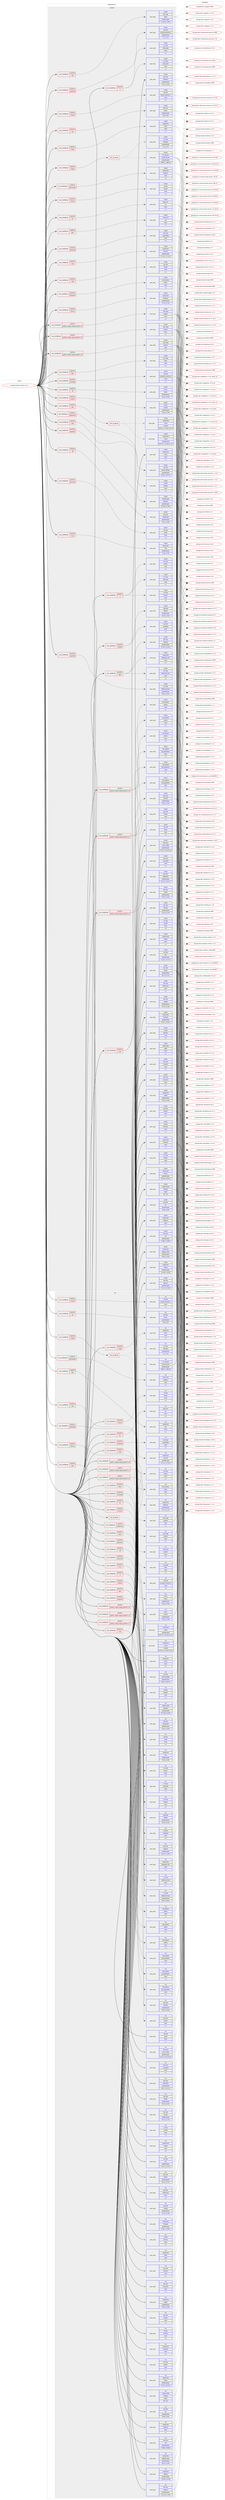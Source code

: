 digraph prolog {

# *************
# Graph options
# *************

newrank=true;
concentrate=true;
compound=true;
graph [rankdir=LR,fontname=Helvetica,fontsize=10,ranksep=1.5];#, ranksep=2.5, nodesep=0.2];
edge  [arrowhead=vee];
node  [fontname=Helvetica,fontsize=10];

# **********
# The ebuild
# **********

subgraph cluster_leftcol {
color=gray;
label=<<i>ebuild</i>>;
id [label="portage://media-tv/kodi-21.0-r2", color=red, width=4, href="../media-tv/kodi-21.0-r2.svg"];
}

# ****************
# The dependencies
# ****************

subgraph cluster_midcol {
color=gray;
label=<<i>dependencies</i>>;
subgraph cluster_compile {
fillcolor="#eeeeee";
style=filled;
label=<<i>compile</i>>;
subgraph cond82275 {
dependency323695 [label=<<TABLE BORDER="0" CELLBORDER="1" CELLSPACING="0" CELLPADDING="4"><TR><TD ROWSPAN="3" CELLPADDING="10">use_conditional</TD></TR><TR><TD>negative</TD></TR><TR><TD>gles</TD></TR></TABLE>>, shape=none, color=red];
subgraph pack238926 {
dependency323696 [label=<<TABLE BORDER="0" CELLBORDER="1" CELLSPACING="0" CELLPADDING="4" WIDTH="220"><TR><TD ROWSPAN="6" CELLPADDING="30">pack_dep</TD></TR><TR><TD WIDTH="110">install</TD></TR><TR><TD>media-libs</TD></TR><TR><TD>glu</TD></TR><TR><TD>none</TD></TR><TR><TD>[,,]</TD></TR></TABLE>>, shape=none, color=blue];
}
dependency323695:e -> dependency323696:w [weight=20,style="dashed",arrowhead="vee"];
}
id:e -> dependency323695:w [weight=20,style="solid",arrowhead="vee"];
subgraph cond82276 {
dependency323697 [label=<<TABLE BORDER="0" CELLBORDER="1" CELLSPACING="0" CELLPADDING="4"><TR><TD ROWSPAN="3" CELLPADDING="10">use_conditional</TD></TR><TR><TD>positive</TD></TR><TR><TD>X</TD></TR></TABLE>>, shape=none, color=red];
subgraph pack238927 {
dependency323698 [label=<<TABLE BORDER="0" CELLBORDER="1" CELLSPACING="0" CELLPADDING="4" WIDTH="220"><TR><TD ROWSPAN="6" CELLPADDING="30">pack_dep</TD></TR><TR><TD WIDTH="110">install</TD></TR><TR><TD>x11-base</TD></TR><TR><TD>xorg-proto</TD></TR><TR><TD>none</TD></TR><TR><TD>[,,]</TD></TR></TABLE>>, shape=none, color=blue];
}
dependency323697:e -> dependency323698:w [weight=20,style="dashed",arrowhead="vee"];
subgraph pack238928 {
dependency323699 [label=<<TABLE BORDER="0" CELLBORDER="1" CELLSPACING="0" CELLPADDING="4" WIDTH="220"><TR><TD ROWSPAN="6" CELLPADDING="30">pack_dep</TD></TR><TR><TD WIDTH="110">install</TD></TR><TR><TD>x11-libs</TD></TR><TR><TD>libXrender</TD></TR><TR><TD>none</TD></TR><TR><TD>[,,]</TD></TR></TABLE>>, shape=none, color=blue];
}
dependency323697:e -> dependency323699:w [weight=20,style="dashed",arrowhead="vee"];
}
id:e -> dependency323697:w [weight=20,style="solid",arrowhead="vee"];
subgraph cond82277 {
dependency323700 [label=<<TABLE BORDER="0" CELLBORDER="1" CELLSPACING="0" CELLPADDING="4"><TR><TD ROWSPAN="3" CELLPADDING="10">use_conditional</TD></TR><TR><TD>positive</TD></TR><TR><TD>X</TD></TR></TABLE>>, shape=none, color=red];
subgraph pack238929 {
dependency323701 [label=<<TABLE BORDER="0" CELLBORDER="1" CELLSPACING="0" CELLPADDING="4" WIDTH="220"><TR><TD ROWSPAN="6" CELLPADDING="30">pack_dep</TD></TR><TR><TD WIDTH="110">install</TD></TR><TR><TD>x11-libs</TD></TR><TR><TD>libX11</TD></TR><TR><TD>none</TD></TR><TR><TD>[,,]</TD></TR></TABLE>>, shape=none, color=blue];
}
dependency323700:e -> dependency323701:w [weight=20,style="dashed",arrowhead="vee"];
subgraph pack238930 {
dependency323702 [label=<<TABLE BORDER="0" CELLBORDER="1" CELLSPACING="0" CELLPADDING="4" WIDTH="220"><TR><TD ROWSPAN="6" CELLPADDING="30">pack_dep</TD></TR><TR><TD WIDTH="110">install</TD></TR><TR><TD>x11-libs</TD></TR><TR><TD>libXext</TD></TR><TR><TD>none</TD></TR><TR><TD>[,,]</TD></TR></TABLE>>, shape=none, color=blue];
}
dependency323700:e -> dependency323702:w [weight=20,style="dashed",arrowhead="vee"];
subgraph pack238931 {
dependency323703 [label=<<TABLE BORDER="0" CELLBORDER="1" CELLSPACING="0" CELLPADDING="4" WIDTH="220"><TR><TD ROWSPAN="6" CELLPADDING="30">pack_dep</TD></TR><TR><TD WIDTH="110">install</TD></TR><TR><TD>x11-libs</TD></TR><TR><TD>libXrandr</TD></TR><TR><TD>none</TD></TR><TR><TD>[,,]</TD></TR></TABLE>>, shape=none, color=blue];
}
dependency323700:e -> dependency323703:w [weight=20,style="dashed",arrowhead="vee"];
}
id:e -> dependency323700:w [weight=20,style="solid",arrowhead="vee"];
subgraph cond82278 {
dependency323704 [label=<<TABLE BORDER="0" CELLBORDER="1" CELLSPACING="0" CELLPADDING="4"><TR><TD ROWSPAN="3" CELLPADDING="10">use_conditional</TD></TR><TR><TD>positive</TD></TR><TR><TD>airplay</TD></TR></TABLE>>, shape=none, color=red];
subgraph pack238932 {
dependency323705 [label=<<TABLE BORDER="0" CELLBORDER="1" CELLSPACING="0" CELLPADDING="4" WIDTH="220"><TR><TD ROWSPAN="6" CELLPADDING="30">pack_dep</TD></TR><TR><TD WIDTH="110">install</TD></TR><TR><TD>app-pda</TD></TR><TR><TD>libplist</TD></TR><TR><TD>greaterequal</TD></TR><TR><TD>[2.0.0,,,2.0.0]</TD></TR></TABLE>>, shape=none, color=blue];
}
dependency323704:e -> dependency323705:w [weight=20,style="dashed",arrowhead="vee"];
subgraph pack238933 {
dependency323706 [label=<<TABLE BORDER="0" CELLBORDER="1" CELLSPACING="0" CELLPADDING="4" WIDTH="220"><TR><TD ROWSPAN="6" CELLPADDING="30">pack_dep</TD></TR><TR><TD WIDTH="110">install</TD></TR><TR><TD>net-libs</TD></TR><TR><TD>shairplay</TD></TR><TR><TD>none</TD></TR><TR><TD>[,,]</TD></TR></TABLE>>, shape=none, color=blue];
}
dependency323704:e -> dependency323706:w [weight=20,style="dashed",arrowhead="vee"];
}
id:e -> dependency323704:w [weight=20,style="solid",arrowhead="vee"];
subgraph cond82279 {
dependency323707 [label=<<TABLE BORDER="0" CELLBORDER="1" CELLSPACING="0" CELLPADDING="4"><TR><TD ROWSPAN="3" CELLPADDING="10">use_conditional</TD></TR><TR><TD>positive</TD></TR><TR><TD>alsa</TD></TR></TABLE>>, shape=none, color=red];
subgraph pack238934 {
dependency323708 [label=<<TABLE BORDER="0" CELLBORDER="1" CELLSPACING="0" CELLPADDING="4" WIDTH="220"><TR><TD ROWSPAN="6" CELLPADDING="30">pack_dep</TD></TR><TR><TD WIDTH="110">install</TD></TR><TR><TD>media-libs</TD></TR><TR><TD>alsa-lib</TD></TR><TR><TD>greaterequal</TD></TR><TR><TD>[1.1.4.1,,,1.1.4.1]</TD></TR></TABLE>>, shape=none, color=blue];
}
dependency323707:e -> dependency323708:w [weight=20,style="dashed",arrowhead="vee"];
}
id:e -> dependency323707:w [weight=20,style="solid",arrowhead="vee"];
subgraph cond82280 {
dependency323709 [label=<<TABLE BORDER="0" CELLBORDER="1" CELLSPACING="0" CELLPADDING="4"><TR><TD ROWSPAN="3" CELLPADDING="10">use_conditional</TD></TR><TR><TD>positive</TD></TR><TR><TD>bluetooth</TD></TR></TABLE>>, shape=none, color=red];
subgraph pack238935 {
dependency323710 [label=<<TABLE BORDER="0" CELLBORDER="1" CELLSPACING="0" CELLPADDING="4" WIDTH="220"><TR><TD ROWSPAN="6" CELLPADDING="30">pack_dep</TD></TR><TR><TD WIDTH="110">install</TD></TR><TR><TD>net-wireless</TD></TR><TR><TD>bluez</TD></TR><TR><TD>none</TD></TR><TR><TD>[,,]</TD></TR></TABLE>>, shape=none, color=blue];
}
dependency323709:e -> dependency323710:w [weight=20,style="dashed",arrowhead="vee"];
}
id:e -> dependency323709:w [weight=20,style="solid",arrowhead="vee"];
subgraph cond82281 {
dependency323711 [label=<<TABLE BORDER="0" CELLBORDER="1" CELLSPACING="0" CELLPADDING="4"><TR><TD ROWSPAN="3" CELLPADDING="10">use_conditional</TD></TR><TR><TD>positive</TD></TR><TR><TD>bluray</TD></TR></TABLE>>, shape=none, color=red];
subgraph pack238936 {
dependency323712 [label=<<TABLE BORDER="0" CELLBORDER="1" CELLSPACING="0" CELLPADDING="4" WIDTH="220"><TR><TD ROWSPAN="6" CELLPADDING="30">pack_dep</TD></TR><TR><TD WIDTH="110">install</TD></TR><TR><TD>media-libs</TD></TR><TR><TD>libbluray</TD></TR><TR><TD>greaterequal</TD></TR><TR><TD>[1.1.2,,,1.1.2]</TD></TR></TABLE>>, shape=none, color=blue];
}
dependency323711:e -> dependency323712:w [weight=20,style="dashed",arrowhead="vee"];
}
id:e -> dependency323711:w [weight=20,style="solid",arrowhead="vee"];
subgraph cond82282 {
dependency323713 [label=<<TABLE BORDER="0" CELLBORDER="1" CELLSPACING="0" CELLPADDING="4"><TR><TD ROWSPAN="3" CELLPADDING="10">use_conditional</TD></TR><TR><TD>positive</TD></TR><TR><TD>caps</TD></TR></TABLE>>, shape=none, color=red];
subgraph pack238937 {
dependency323714 [label=<<TABLE BORDER="0" CELLBORDER="1" CELLSPACING="0" CELLPADDING="4" WIDTH="220"><TR><TD ROWSPAN="6" CELLPADDING="30">pack_dep</TD></TR><TR><TD WIDTH="110">install</TD></TR><TR><TD>sys-libs</TD></TR><TR><TD>libcap</TD></TR><TR><TD>none</TD></TR><TR><TD>[,,]</TD></TR></TABLE>>, shape=none, color=blue];
}
dependency323713:e -> dependency323714:w [weight=20,style="dashed",arrowhead="vee"];
}
id:e -> dependency323713:w [weight=20,style="solid",arrowhead="vee"];
subgraph cond82283 {
dependency323715 [label=<<TABLE BORDER="0" CELLBORDER="1" CELLSPACING="0" CELLPADDING="4"><TR><TD ROWSPAN="3" CELLPADDING="10">use_conditional</TD></TR><TR><TD>positive</TD></TR><TR><TD>cec</TD></TR></TABLE>>, shape=none, color=red];
subgraph pack238938 {
dependency323716 [label=<<TABLE BORDER="0" CELLBORDER="1" CELLSPACING="0" CELLPADDING="4" WIDTH="220"><TR><TD ROWSPAN="6" CELLPADDING="30">pack_dep</TD></TR><TR><TD WIDTH="110">install</TD></TR><TR><TD>dev-libs</TD></TR><TR><TD>libcec</TD></TR><TR><TD>greaterequal</TD></TR><TR><TD>[4.0,,,4.0]</TD></TR></TABLE>>, shape=none, color=blue];
}
dependency323715:e -> dependency323716:w [weight=20,style="dashed",arrowhead="vee"];
}
id:e -> dependency323715:w [weight=20,style="solid",arrowhead="vee"];
subgraph cond82284 {
dependency323717 [label=<<TABLE BORDER="0" CELLBORDER="1" CELLSPACING="0" CELLPADDING="4"><TR><TD ROWSPAN="3" CELLPADDING="10">use_conditional</TD></TR><TR><TD>positive</TD></TR><TR><TD>dbus</TD></TR></TABLE>>, shape=none, color=red];
subgraph pack238939 {
dependency323718 [label=<<TABLE BORDER="0" CELLBORDER="1" CELLSPACING="0" CELLPADDING="4" WIDTH="220"><TR><TD ROWSPAN="6" CELLPADDING="30">pack_dep</TD></TR><TR><TD WIDTH="110">install</TD></TR><TR><TD>sys-apps</TD></TR><TR><TD>dbus</TD></TR><TR><TD>none</TD></TR><TR><TD>[,,]</TD></TR></TABLE>>, shape=none, color=blue];
}
dependency323717:e -> dependency323718:w [weight=20,style="dashed",arrowhead="vee"];
}
id:e -> dependency323717:w [weight=20,style="solid",arrowhead="vee"];
subgraph cond82285 {
dependency323719 [label=<<TABLE BORDER="0" CELLBORDER="1" CELLSPACING="0" CELLPADDING="4"><TR><TD ROWSPAN="3" CELLPADDING="10">use_conditional</TD></TR><TR><TD>positive</TD></TR><TR><TD>gbm</TD></TR></TABLE>>, shape=none, color=red];
subgraph pack238940 {
dependency323720 [label=<<TABLE BORDER="0" CELLBORDER="1" CELLSPACING="0" CELLPADDING="4" WIDTH="220"><TR><TD ROWSPAN="6" CELLPADDING="30">pack_dep</TD></TR><TR><TD WIDTH="110">install</TD></TR><TR><TD>dev-libs</TD></TR><TR><TD>libinput</TD></TR><TR><TD>greaterequal</TD></TR><TR><TD>[1.10.5,,,1.10.5]</TD></TR></TABLE>>, shape=none, color=blue];
}
dependency323719:e -> dependency323720:w [weight=20,style="dashed",arrowhead="vee"];
subgraph pack238941 {
dependency323721 [label=<<TABLE BORDER="0" CELLBORDER="1" CELLSPACING="0" CELLPADDING="4" WIDTH="220"><TR><TD ROWSPAN="6" CELLPADDING="30">pack_dep</TD></TR><TR><TD WIDTH="110">install</TD></TR><TR><TD>media-libs</TD></TR><TR><TD>libdisplay-info</TD></TR><TR><TD>none</TD></TR><TR><TD>[,,]</TD></TR></TABLE>>, shape=none, color=blue];
}
dependency323719:e -> dependency323721:w [weight=20,style="dashed",arrowhead="vee"];
subgraph pack238942 {
dependency323722 [label=<<TABLE BORDER="0" CELLBORDER="1" CELLSPACING="0" CELLPADDING="4" WIDTH="220"><TR><TD ROWSPAN="6" CELLPADDING="30">pack_dep</TD></TR><TR><TD WIDTH="110">install</TD></TR><TR><TD>x11-libs</TD></TR><TR><TD>libxkbcommon</TD></TR><TR><TD>none</TD></TR><TR><TD>[,,]</TD></TR></TABLE>>, shape=none, color=blue];
}
dependency323719:e -> dependency323722:w [weight=20,style="dashed",arrowhead="vee"];
}
id:e -> dependency323719:w [weight=20,style="solid",arrowhead="vee"];
subgraph cond82286 {
dependency323723 [label=<<TABLE BORDER="0" CELLBORDER="1" CELLSPACING="0" CELLPADDING="4"><TR><TD ROWSPAN="3" CELLPADDING="10">use_conditional</TD></TR><TR><TD>positive</TD></TR><TR><TD>gles</TD></TR></TABLE>>, shape=none, color=red];
subgraph any2322 {
dependency323724 [label=<<TABLE BORDER="0" CELLBORDER="1" CELLSPACING="0" CELLPADDING="4"><TR><TD CELLPADDING="10">any_of_group</TD></TR></TABLE>>, shape=none, color=red];subgraph pack238943 {
dependency323725 [label=<<TABLE BORDER="0" CELLBORDER="1" CELLSPACING="0" CELLPADDING="4" WIDTH="220"><TR><TD ROWSPAN="6" CELLPADDING="30">pack_dep</TD></TR><TR><TD WIDTH="110">install</TD></TR><TR><TD>media-libs</TD></TR><TR><TD>mesa</TD></TR><TR><TD>greaterequal</TD></TR><TR><TD>[24.1.0,,_rc1,24.1.0_rc1]</TD></TR></TABLE>>, shape=none, color=blue];
}
dependency323724:e -> dependency323725:w [weight=20,style="dotted",arrowhead="oinv"];
subgraph pack238944 {
dependency323726 [label=<<TABLE BORDER="0" CELLBORDER="1" CELLSPACING="0" CELLPADDING="4" WIDTH="220"><TR><TD ROWSPAN="6" CELLPADDING="30">pack_dep</TD></TR><TR><TD WIDTH="110">install</TD></TR><TR><TD>media-libs</TD></TR><TR><TD>mesa</TD></TR><TR><TD>smaller</TD></TR><TR><TD>[24.1.0,,_rc1,24.1.0_rc1]</TD></TR></TABLE>>, shape=none, color=blue];
}
dependency323724:e -> dependency323726:w [weight=20,style="dotted",arrowhead="oinv"];
}
dependency323723:e -> dependency323724:w [weight=20,style="dashed",arrowhead="vee"];
}
id:e -> dependency323723:w [weight=20,style="solid",arrowhead="vee"];
subgraph cond82287 {
dependency323727 [label=<<TABLE BORDER="0" CELLBORDER="1" CELLSPACING="0" CELLPADDING="4"><TR><TD ROWSPAN="3" CELLPADDING="10">use_conditional</TD></TR><TR><TD>positive</TD></TR><TR><TD>lcms</TD></TR></TABLE>>, shape=none, color=red];
subgraph pack238945 {
dependency323728 [label=<<TABLE BORDER="0" CELLBORDER="1" CELLSPACING="0" CELLPADDING="4" WIDTH="220"><TR><TD ROWSPAN="6" CELLPADDING="30">pack_dep</TD></TR><TR><TD WIDTH="110">install</TD></TR><TR><TD>media-libs</TD></TR><TR><TD>lcms</TD></TR><TR><TD>greaterequal</TD></TR><TR><TD>[2.10,,,2.10]</TD></TR></TABLE>>, shape=none, color=blue];
}
dependency323727:e -> dependency323728:w [weight=20,style="dashed",arrowhead="vee"];
}
id:e -> dependency323727:w [weight=20,style="solid",arrowhead="vee"];
subgraph cond82288 {
dependency323729 [label=<<TABLE BORDER="0" CELLBORDER="1" CELLSPACING="0" CELLPADDING="4"><TR><TD ROWSPAN="3" CELLPADDING="10">use_conditional</TD></TR><TR><TD>positive</TD></TR><TR><TD>libusb</TD></TR></TABLE>>, shape=none, color=red];
subgraph pack238946 {
dependency323730 [label=<<TABLE BORDER="0" CELLBORDER="1" CELLSPACING="0" CELLPADDING="4" WIDTH="220"><TR><TD ROWSPAN="6" CELLPADDING="30">pack_dep</TD></TR><TR><TD WIDTH="110">install</TD></TR><TR><TD>virtual</TD></TR><TR><TD>libusb</TD></TR><TR><TD>none</TD></TR><TR><TD>[,,]</TD></TR></TABLE>>, shape=none, color=blue];
}
dependency323729:e -> dependency323730:w [weight=20,style="dashed",arrowhead="vee"];
}
id:e -> dependency323729:w [weight=20,style="solid",arrowhead="vee"];
subgraph cond82289 {
dependency323731 [label=<<TABLE BORDER="0" CELLBORDER="1" CELLSPACING="0" CELLPADDING="4"><TR><TD ROWSPAN="3" CELLPADDING="10">use_conditional</TD></TR><TR><TD>positive</TD></TR><TR><TD>lirc</TD></TR></TABLE>>, shape=none, color=red];
subgraph pack238947 {
dependency323732 [label=<<TABLE BORDER="0" CELLBORDER="1" CELLSPACING="0" CELLPADDING="4" WIDTH="220"><TR><TD ROWSPAN="6" CELLPADDING="30">pack_dep</TD></TR><TR><TD WIDTH="110">install</TD></TR><TR><TD>app-misc</TD></TR><TR><TD>lirc</TD></TR><TR><TD>none</TD></TR><TR><TD>[,,]</TD></TR></TABLE>>, shape=none, color=blue];
}
dependency323731:e -> dependency323732:w [weight=20,style="dashed",arrowhead="vee"];
}
id:e -> dependency323731:w [weight=20,style="solid",arrowhead="vee"];
subgraph cond82290 {
dependency323733 [label=<<TABLE BORDER="0" CELLBORDER="1" CELLSPACING="0" CELLPADDING="4"><TR><TD ROWSPAN="3" CELLPADDING="10">use_conditional</TD></TR><TR><TD>positive</TD></TR><TR><TD>mariadb</TD></TR></TABLE>>, shape=none, color=red];
subgraph pack238948 {
dependency323734 [label=<<TABLE BORDER="0" CELLBORDER="1" CELLSPACING="0" CELLPADDING="4" WIDTH="220"><TR><TD ROWSPAN="6" CELLPADDING="30">pack_dep</TD></TR><TR><TD WIDTH="110">install</TD></TR><TR><TD>dev-db</TD></TR><TR><TD>mariadb-connector-c</TD></TR><TR><TD>none</TD></TR><TR><TD>[,,]</TD></TR></TABLE>>, shape=none, color=blue];
}
dependency323733:e -> dependency323734:w [weight=20,style="dashed",arrowhead="vee"];
}
id:e -> dependency323733:w [weight=20,style="solid",arrowhead="vee"];
subgraph cond82291 {
dependency323735 [label=<<TABLE BORDER="0" CELLBORDER="1" CELLSPACING="0" CELLPADDING="4"><TR><TD ROWSPAN="3" CELLPADDING="10">use_conditional</TD></TR><TR><TD>positive</TD></TR><TR><TD>mysql</TD></TR></TABLE>>, shape=none, color=red];
subgraph pack238949 {
dependency323736 [label=<<TABLE BORDER="0" CELLBORDER="1" CELLSPACING="0" CELLPADDING="4" WIDTH="220"><TR><TD ROWSPAN="6" CELLPADDING="30">pack_dep</TD></TR><TR><TD WIDTH="110">install</TD></TR><TR><TD>dev-db</TD></TR><TR><TD>mysql-connector-c</TD></TR><TR><TD>none</TD></TR><TR><TD>[,,]</TD></TR></TABLE>>, shape=none, color=blue];
}
dependency323735:e -> dependency323736:w [weight=20,style="dashed",arrowhead="vee"];
}
id:e -> dependency323735:w [weight=20,style="solid",arrowhead="vee"];
subgraph cond82292 {
dependency323737 [label=<<TABLE BORDER="0" CELLBORDER="1" CELLSPACING="0" CELLPADDING="4"><TR><TD ROWSPAN="3" CELLPADDING="10">use_conditional</TD></TR><TR><TD>positive</TD></TR><TR><TD>nfs</TD></TR></TABLE>>, shape=none, color=red];
subgraph pack238950 {
dependency323738 [label=<<TABLE BORDER="0" CELLBORDER="1" CELLSPACING="0" CELLPADDING="4" WIDTH="220"><TR><TD ROWSPAN="6" CELLPADDING="30">pack_dep</TD></TR><TR><TD WIDTH="110">install</TD></TR><TR><TD>net-fs</TD></TR><TR><TD>libnfs</TD></TR><TR><TD>greaterequal</TD></TR><TR><TD>[2.0.0,,,2.0.0]</TD></TR></TABLE>>, shape=none, color=blue];
}
dependency323737:e -> dependency323738:w [weight=20,style="dashed",arrowhead="vee"];
}
id:e -> dependency323737:w [weight=20,style="solid",arrowhead="vee"];
subgraph cond82293 {
dependency323739 [label=<<TABLE BORDER="0" CELLBORDER="1" CELLSPACING="0" CELLPADDING="4"><TR><TD ROWSPAN="3" CELLPADDING="10">use_conditional</TD></TR><TR><TD>positive</TD></TR><TR><TD>pipewire</TD></TR></TABLE>>, shape=none, color=red];
subgraph pack238951 {
dependency323740 [label=<<TABLE BORDER="0" CELLBORDER="1" CELLSPACING="0" CELLPADDING="4" WIDTH="220"><TR><TD ROWSPAN="6" CELLPADDING="30">pack_dep</TD></TR><TR><TD WIDTH="110">install</TD></TR><TR><TD>media-video</TD></TR><TR><TD>pipewire</TD></TR><TR><TD>greaterequal</TD></TR><TR><TD>[0.3.50,,,0.3.50]</TD></TR></TABLE>>, shape=none, color=blue];
}
dependency323739:e -> dependency323740:w [weight=20,style="dashed",arrowhead="vee"];
}
id:e -> dependency323739:w [weight=20,style="solid",arrowhead="vee"];
subgraph cond82294 {
dependency323741 [label=<<TABLE BORDER="0" CELLBORDER="1" CELLSPACING="0" CELLPADDING="4"><TR><TD ROWSPAN="3" CELLPADDING="10">use_conditional</TD></TR><TR><TD>positive</TD></TR><TR><TD>pulseaudio</TD></TR></TABLE>>, shape=none, color=red];
subgraph pack238952 {
dependency323742 [label=<<TABLE BORDER="0" CELLBORDER="1" CELLSPACING="0" CELLPADDING="4" WIDTH="220"><TR><TD ROWSPAN="6" CELLPADDING="30">pack_dep</TD></TR><TR><TD WIDTH="110">install</TD></TR><TR><TD>media-libs</TD></TR><TR><TD>libpulse</TD></TR><TR><TD>none</TD></TR><TR><TD>[,,]</TD></TR></TABLE>>, shape=none, color=blue];
}
dependency323741:e -> dependency323742:w [weight=20,style="dashed",arrowhead="vee"];
}
id:e -> dependency323741:w [weight=20,style="solid",arrowhead="vee"];
subgraph cond82295 {
dependency323743 [label=<<TABLE BORDER="0" CELLBORDER="1" CELLSPACING="0" CELLPADDING="4"><TR><TD ROWSPAN="3" CELLPADDING="10">use_conditional</TD></TR><TR><TD>positive</TD></TR><TR><TD>python_single_target_python3_10</TD></TR></TABLE>>, shape=none, color=red];
subgraph pack238953 {
dependency323744 [label=<<TABLE BORDER="0" CELLBORDER="1" CELLSPACING="0" CELLPADDING="4" WIDTH="220"><TR><TD ROWSPAN="6" CELLPADDING="30">pack_dep</TD></TR><TR><TD WIDTH="110">install</TD></TR><TR><TD>dev-lang</TD></TR><TR><TD>python</TD></TR><TR><TD>none</TD></TR><TR><TD>[,,]</TD></TR></TABLE>>, shape=none, color=blue];
}
dependency323743:e -> dependency323744:w [weight=20,style="dashed",arrowhead="vee"];
}
id:e -> dependency323743:w [weight=20,style="solid",arrowhead="vee"];
subgraph cond82296 {
dependency323745 [label=<<TABLE BORDER="0" CELLBORDER="1" CELLSPACING="0" CELLPADDING="4"><TR><TD ROWSPAN="3" CELLPADDING="10">use_conditional</TD></TR><TR><TD>positive</TD></TR><TR><TD>python_single_target_python3_10</TD></TR></TABLE>>, shape=none, color=red];
subgraph pack238954 {
dependency323746 [label=<<TABLE BORDER="0" CELLBORDER="1" CELLSPACING="0" CELLPADDING="4" WIDTH="220"><TR><TD ROWSPAN="6" CELLPADDING="30">pack_dep</TD></TR><TR><TD WIDTH="110">install</TD></TR><TR><TD>dev-python</TD></TR><TR><TD>pillow</TD></TR><TR><TD>none</TD></TR><TR><TD>[,,]</TD></TR></TABLE>>, shape=none, color=blue];
}
dependency323745:e -> dependency323746:w [weight=20,style="dashed",arrowhead="vee"];
subgraph pack238955 {
dependency323747 [label=<<TABLE BORDER="0" CELLBORDER="1" CELLSPACING="0" CELLPADDING="4" WIDTH="220"><TR><TD ROWSPAN="6" CELLPADDING="30">pack_dep</TD></TR><TR><TD WIDTH="110">install</TD></TR><TR><TD>dev-python</TD></TR><TR><TD>pycryptodome</TD></TR><TR><TD>none</TD></TR><TR><TD>[,,]</TD></TR></TABLE>>, shape=none, color=blue];
}
dependency323745:e -> dependency323747:w [weight=20,style="dashed",arrowhead="vee"];
}
id:e -> dependency323745:w [weight=20,style="solid",arrowhead="vee"];
subgraph cond82297 {
dependency323748 [label=<<TABLE BORDER="0" CELLBORDER="1" CELLSPACING="0" CELLPADDING="4"><TR><TD ROWSPAN="3" CELLPADDING="10">use_conditional</TD></TR><TR><TD>positive</TD></TR><TR><TD>python_single_target_python3_11</TD></TR></TABLE>>, shape=none, color=red];
subgraph pack238956 {
dependency323749 [label=<<TABLE BORDER="0" CELLBORDER="1" CELLSPACING="0" CELLPADDING="4" WIDTH="220"><TR><TD ROWSPAN="6" CELLPADDING="30">pack_dep</TD></TR><TR><TD WIDTH="110">install</TD></TR><TR><TD>dev-lang</TD></TR><TR><TD>python</TD></TR><TR><TD>none</TD></TR><TR><TD>[,,]</TD></TR></TABLE>>, shape=none, color=blue];
}
dependency323748:e -> dependency323749:w [weight=20,style="dashed",arrowhead="vee"];
}
id:e -> dependency323748:w [weight=20,style="solid",arrowhead="vee"];
subgraph cond82298 {
dependency323750 [label=<<TABLE BORDER="0" CELLBORDER="1" CELLSPACING="0" CELLPADDING="4"><TR><TD ROWSPAN="3" CELLPADDING="10">use_conditional</TD></TR><TR><TD>positive</TD></TR><TR><TD>python_single_target_python3_11</TD></TR></TABLE>>, shape=none, color=red];
subgraph pack238957 {
dependency323751 [label=<<TABLE BORDER="0" CELLBORDER="1" CELLSPACING="0" CELLPADDING="4" WIDTH="220"><TR><TD ROWSPAN="6" CELLPADDING="30">pack_dep</TD></TR><TR><TD WIDTH="110">install</TD></TR><TR><TD>dev-python</TD></TR><TR><TD>pillow</TD></TR><TR><TD>none</TD></TR><TR><TD>[,,]</TD></TR></TABLE>>, shape=none, color=blue];
}
dependency323750:e -> dependency323751:w [weight=20,style="dashed",arrowhead="vee"];
subgraph pack238958 {
dependency323752 [label=<<TABLE BORDER="0" CELLBORDER="1" CELLSPACING="0" CELLPADDING="4" WIDTH="220"><TR><TD ROWSPAN="6" CELLPADDING="30">pack_dep</TD></TR><TR><TD WIDTH="110">install</TD></TR><TR><TD>dev-python</TD></TR><TR><TD>pycryptodome</TD></TR><TR><TD>none</TD></TR><TR><TD>[,,]</TD></TR></TABLE>>, shape=none, color=blue];
}
dependency323750:e -> dependency323752:w [weight=20,style="dashed",arrowhead="vee"];
}
id:e -> dependency323750:w [weight=20,style="solid",arrowhead="vee"];
subgraph cond82299 {
dependency323753 [label=<<TABLE BORDER="0" CELLBORDER="1" CELLSPACING="0" CELLPADDING="4"><TR><TD ROWSPAN="3" CELLPADDING="10">use_conditional</TD></TR><TR><TD>positive</TD></TR><TR><TD>python_single_target_python3_12</TD></TR></TABLE>>, shape=none, color=red];
subgraph pack238959 {
dependency323754 [label=<<TABLE BORDER="0" CELLBORDER="1" CELLSPACING="0" CELLPADDING="4" WIDTH="220"><TR><TD ROWSPAN="6" CELLPADDING="30">pack_dep</TD></TR><TR><TD WIDTH="110">install</TD></TR><TR><TD>dev-lang</TD></TR><TR><TD>python</TD></TR><TR><TD>none</TD></TR><TR><TD>[,,]</TD></TR></TABLE>>, shape=none, color=blue];
}
dependency323753:e -> dependency323754:w [weight=20,style="dashed",arrowhead="vee"];
}
id:e -> dependency323753:w [weight=20,style="solid",arrowhead="vee"];
subgraph cond82300 {
dependency323755 [label=<<TABLE BORDER="0" CELLBORDER="1" CELLSPACING="0" CELLPADDING="4"><TR><TD ROWSPAN="3" CELLPADDING="10">use_conditional</TD></TR><TR><TD>positive</TD></TR><TR><TD>python_single_target_python3_12</TD></TR></TABLE>>, shape=none, color=red];
subgraph pack238960 {
dependency323756 [label=<<TABLE BORDER="0" CELLBORDER="1" CELLSPACING="0" CELLPADDING="4" WIDTH="220"><TR><TD ROWSPAN="6" CELLPADDING="30">pack_dep</TD></TR><TR><TD WIDTH="110">install</TD></TR><TR><TD>dev-python</TD></TR><TR><TD>pillow</TD></TR><TR><TD>none</TD></TR><TR><TD>[,,]</TD></TR></TABLE>>, shape=none, color=blue];
}
dependency323755:e -> dependency323756:w [weight=20,style="dashed",arrowhead="vee"];
subgraph pack238961 {
dependency323757 [label=<<TABLE BORDER="0" CELLBORDER="1" CELLSPACING="0" CELLPADDING="4" WIDTH="220"><TR><TD ROWSPAN="6" CELLPADDING="30">pack_dep</TD></TR><TR><TD WIDTH="110">install</TD></TR><TR><TD>dev-python</TD></TR><TR><TD>pycryptodome</TD></TR><TR><TD>none</TD></TR><TR><TD>[,,]</TD></TR></TABLE>>, shape=none, color=blue];
}
dependency323755:e -> dependency323757:w [weight=20,style="dashed",arrowhead="vee"];
}
id:e -> dependency323755:w [weight=20,style="solid",arrowhead="vee"];
subgraph cond82301 {
dependency323758 [label=<<TABLE BORDER="0" CELLBORDER="1" CELLSPACING="0" CELLPADDING="4"><TR><TD ROWSPAN="3" CELLPADDING="10">use_conditional</TD></TR><TR><TD>positive</TD></TR><TR><TD>samba</TD></TR></TABLE>>, shape=none, color=red];
subgraph pack238962 {
dependency323759 [label=<<TABLE BORDER="0" CELLBORDER="1" CELLSPACING="0" CELLPADDING="4" WIDTH="220"><TR><TD ROWSPAN="6" CELLPADDING="30">pack_dep</TD></TR><TR><TD WIDTH="110">install</TD></TR><TR><TD>net-fs</TD></TR><TR><TD>samba</TD></TR><TR><TD>greaterequal</TD></TR><TR><TD>[3.4.6,,,3.4.6]</TD></TR></TABLE>>, shape=none, color=blue];
}
dependency323758:e -> dependency323759:w [weight=20,style="dashed",arrowhead="vee"];
}
id:e -> dependency323758:w [weight=20,style="solid",arrowhead="vee"];
subgraph cond82302 {
dependency323760 [label=<<TABLE BORDER="0" CELLBORDER="1" CELLSPACING="0" CELLPADDING="4"><TR><TD ROWSPAN="3" CELLPADDING="10">use_conditional</TD></TR><TR><TD>positive</TD></TR><TR><TD>test</TD></TR></TABLE>>, shape=none, color=red];
subgraph pack238963 {
dependency323761 [label=<<TABLE BORDER="0" CELLBORDER="1" CELLSPACING="0" CELLPADDING="4" WIDTH="220"><TR><TD ROWSPAN="6" CELLPADDING="30">pack_dep</TD></TR><TR><TD WIDTH="110">install</TD></TR><TR><TD>dev-cpp</TD></TR><TR><TD>gtest</TD></TR><TR><TD>greaterequal</TD></TR><TR><TD>[1.10.0,,,1.10.0]</TD></TR></TABLE>>, shape=none, color=blue];
}
dependency323760:e -> dependency323761:w [weight=20,style="dashed",arrowhead="vee"];
}
id:e -> dependency323760:w [weight=20,style="solid",arrowhead="vee"];
subgraph cond82303 {
dependency323762 [label=<<TABLE BORDER="0" CELLBORDER="1" CELLSPACING="0" CELLPADDING="4"><TR><TD ROWSPAN="3" CELLPADDING="10">use_conditional</TD></TR><TR><TD>positive</TD></TR><TR><TD>udev</TD></TR></TABLE>>, shape=none, color=red];
subgraph pack238964 {
dependency323763 [label=<<TABLE BORDER="0" CELLBORDER="1" CELLSPACING="0" CELLPADDING="4" WIDTH="220"><TR><TD ROWSPAN="6" CELLPADDING="30">pack_dep</TD></TR><TR><TD WIDTH="110">install</TD></TR><TR><TD>virtual</TD></TR><TR><TD>libudev</TD></TR><TR><TD>none</TD></TR><TR><TD>[,,]</TD></TR></TABLE>>, shape=none, color=blue];
}
dependency323762:e -> dependency323763:w [weight=20,style="dashed",arrowhead="vee"];
}
id:e -> dependency323762:w [weight=20,style="solid",arrowhead="vee"];
subgraph cond82304 {
dependency323764 [label=<<TABLE BORDER="0" CELLBORDER="1" CELLSPACING="0" CELLPADDING="4"><TR><TD ROWSPAN="3" CELLPADDING="10">use_conditional</TD></TR><TR><TD>positive</TD></TR><TR><TD>udf</TD></TR></TABLE>>, shape=none, color=red];
subgraph pack238965 {
dependency323765 [label=<<TABLE BORDER="0" CELLBORDER="1" CELLSPACING="0" CELLPADDING="4" WIDTH="220"><TR><TD ROWSPAN="6" CELLPADDING="30">pack_dep</TD></TR><TR><TD WIDTH="110">install</TD></TR><TR><TD>dev-libs</TD></TR><TR><TD>libudfread</TD></TR><TR><TD>greaterequal</TD></TR><TR><TD>[1.0.0,,,1.0.0]</TD></TR></TABLE>>, shape=none, color=blue];
}
dependency323764:e -> dependency323765:w [weight=20,style="dashed",arrowhead="vee"];
}
id:e -> dependency323764:w [weight=20,style="solid",arrowhead="vee"];
subgraph cond82305 {
dependency323766 [label=<<TABLE BORDER="0" CELLBORDER="1" CELLSPACING="0" CELLPADDING="4"><TR><TD ROWSPAN="3" CELLPADDING="10">use_conditional</TD></TR><TR><TD>positive</TD></TR><TR><TD>vaapi</TD></TR></TABLE>>, shape=none, color=red];
subgraph pack238966 {
dependency323767 [label=<<TABLE BORDER="0" CELLBORDER="1" CELLSPACING="0" CELLPADDING="4" WIDTH="220"><TR><TD ROWSPAN="6" CELLPADDING="30">pack_dep</TD></TR><TR><TD WIDTH="110">install</TD></TR><TR><TD>media-libs</TD></TR><TR><TD>libva</TD></TR><TR><TD>none</TD></TR><TR><TD>[,,]</TD></TR></TABLE>>, shape=none, color=blue];
}
dependency323766:e -> dependency323767:w [weight=20,style="dashed",arrowhead="vee"];
}
id:e -> dependency323766:w [weight=20,style="solid",arrowhead="vee"];
subgraph cond82306 {
dependency323768 [label=<<TABLE BORDER="0" CELLBORDER="1" CELLSPACING="0" CELLPADDING="4"><TR><TD ROWSPAN="3" CELLPADDING="10">use_conditional</TD></TR><TR><TD>positive</TD></TR><TR><TD>vdpau</TD></TR></TABLE>>, shape=none, color=red];
subgraph any2323 {
dependency323769 [label=<<TABLE BORDER="0" CELLBORDER="1" CELLSPACING="0" CELLPADDING="4"><TR><TD CELLPADDING="10">any_of_group</TD></TR></TABLE>>, shape=none, color=red];subgraph pack238967 {
dependency323770 [label=<<TABLE BORDER="0" CELLBORDER="1" CELLSPACING="0" CELLPADDING="4" WIDTH="220"><TR><TD ROWSPAN="6" CELLPADDING="30">pack_dep</TD></TR><TR><TD WIDTH="110">install</TD></TR><TR><TD>x11-libs</TD></TR><TR><TD>libvdpau</TD></TR><TR><TD>greaterequal</TD></TR><TR><TD>[1.1,,,1.1]</TD></TR></TABLE>>, shape=none, color=blue];
}
dependency323769:e -> dependency323770:w [weight=20,style="dotted",arrowhead="oinv"];
subgraph pack238968 {
dependency323771 [label=<<TABLE BORDER="0" CELLBORDER="1" CELLSPACING="0" CELLPADDING="4" WIDTH="220"><TR><TD ROWSPAN="6" CELLPADDING="30">pack_dep</TD></TR><TR><TD WIDTH="110">install</TD></TR><TR><TD>x11-drivers</TD></TR><TR><TD>nvidia-drivers</TD></TR><TR><TD>greaterequal</TD></TR><TR><TD>[180.51,,,180.51]</TD></TR></TABLE>>, shape=none, color=blue];
}
dependency323769:e -> dependency323771:w [weight=20,style="dotted",arrowhead="oinv"];
}
dependency323768:e -> dependency323769:w [weight=20,style="dashed",arrowhead="vee"];
}
id:e -> dependency323768:w [weight=20,style="solid",arrowhead="vee"];
subgraph cond82307 {
dependency323772 [label=<<TABLE BORDER="0" CELLBORDER="1" CELLSPACING="0" CELLPADDING="4"><TR><TD ROWSPAN="3" CELLPADDING="10">use_conditional</TD></TR><TR><TD>positive</TD></TR><TR><TD>wayland</TD></TR></TABLE>>, shape=none, color=red];
subgraph pack238969 {
dependency323773 [label=<<TABLE BORDER="0" CELLBORDER="1" CELLSPACING="0" CELLPADDING="4" WIDTH="220"><TR><TD ROWSPAN="6" CELLPADDING="30">pack_dep</TD></TR><TR><TD WIDTH="110">install</TD></TR><TR><TD>dev-cpp</TD></TR><TR><TD>waylandpp</TD></TR><TR><TD>none</TD></TR><TR><TD>[,,]</TD></TR></TABLE>>, shape=none, color=blue];
}
dependency323772:e -> dependency323773:w [weight=20,style="dashed",arrowhead="vee"];
}
id:e -> dependency323772:w [weight=20,style="solid",arrowhead="vee"];
subgraph cond82308 {
dependency323774 [label=<<TABLE BORDER="0" CELLBORDER="1" CELLSPACING="0" CELLPADDING="4"><TR><TD ROWSPAN="3" CELLPADDING="10">use_conditional</TD></TR><TR><TD>positive</TD></TR><TR><TD>wayland</TD></TR></TABLE>>, shape=none, color=red];
subgraph pack238970 {
dependency323775 [label=<<TABLE BORDER="0" CELLBORDER="1" CELLSPACING="0" CELLPADDING="4" WIDTH="220"><TR><TD ROWSPAN="6" CELLPADDING="30">pack_dep</TD></TR><TR><TD WIDTH="110">install</TD></TR><TR><TD>dev-libs</TD></TR><TR><TD>wayland-protocols</TD></TR><TR><TD>greaterequal</TD></TR><TR><TD>[1.7,,,1.7]</TD></TR></TABLE>>, shape=none, color=blue];
}
dependency323774:e -> dependency323775:w [weight=20,style="dashed",arrowhead="vee"];
}
id:e -> dependency323774:w [weight=20,style="solid",arrowhead="vee"];
subgraph cond82309 {
dependency323776 [label=<<TABLE BORDER="0" CELLBORDER="1" CELLSPACING="0" CELLPADDING="4"><TR><TD ROWSPAN="3" CELLPADDING="10">use_conditional</TD></TR><TR><TD>positive</TD></TR><TR><TD>wayland</TD></TR></TABLE>>, shape=none, color=red];
subgraph pack238971 {
dependency323777 [label=<<TABLE BORDER="0" CELLBORDER="1" CELLSPACING="0" CELLPADDING="4" WIDTH="220"><TR><TD ROWSPAN="6" CELLPADDING="30">pack_dep</TD></TR><TR><TD WIDTH="110">install</TD></TR><TR><TD>x11-libs</TD></TR><TR><TD>libxkbcommon</TD></TR><TR><TD>greaterequal</TD></TR><TR><TD>[0.4.1,,,0.4.1]</TD></TR></TABLE>>, shape=none, color=blue];
}
dependency323776:e -> dependency323777:w [weight=20,style="dashed",arrowhead="vee"];
}
id:e -> dependency323776:w [weight=20,style="solid",arrowhead="vee"];
subgraph cond82310 {
dependency323778 [label=<<TABLE BORDER="0" CELLBORDER="1" CELLSPACING="0" CELLPADDING="4"><TR><TD ROWSPAN="3" CELLPADDING="10">use_conditional</TD></TR><TR><TD>positive</TD></TR><TR><TD>webserver</TD></TR></TABLE>>, shape=none, color=red];
subgraph pack238972 {
dependency323779 [label=<<TABLE BORDER="0" CELLBORDER="1" CELLSPACING="0" CELLPADDING="4" WIDTH="220"><TR><TD ROWSPAN="6" CELLPADDING="30">pack_dep</TD></TR><TR><TD WIDTH="110">install</TD></TR><TR><TD>net-libs</TD></TR><TR><TD>libmicrohttpd</TD></TR><TR><TD>greaterequal</TD></TR><TR><TD>[0.9.77,,,0.9.77]</TD></TR></TABLE>>, shape=none, color=blue];
}
dependency323778:e -> dependency323779:w [weight=20,style="dashed",arrowhead="vee"];
}
id:e -> dependency323778:w [weight=20,style="solid",arrowhead="vee"];
subgraph cond82311 {
dependency323780 [label=<<TABLE BORDER="0" CELLBORDER="1" CELLSPACING="0" CELLPADDING="4"><TR><TD ROWSPAN="3" CELLPADDING="10">use_conditional</TD></TR><TR><TD>positive</TD></TR><TR><TD>xslt</TD></TR></TABLE>>, shape=none, color=red];
subgraph pack238973 {
dependency323781 [label=<<TABLE BORDER="0" CELLBORDER="1" CELLSPACING="0" CELLPADDING="4" WIDTH="220"><TR><TD ROWSPAN="6" CELLPADDING="30">pack_dep</TD></TR><TR><TD WIDTH="110">install</TD></TR><TR><TD>dev-libs</TD></TR><TR><TD>libxslt</TD></TR><TR><TD>none</TD></TR><TR><TD>[,,]</TD></TR></TABLE>>, shape=none, color=blue];
}
dependency323780:e -> dependency323781:w [weight=20,style="dashed",arrowhead="vee"];
subgraph pack238974 {
dependency323782 [label=<<TABLE BORDER="0" CELLBORDER="1" CELLSPACING="0" CELLPADDING="4" WIDTH="220"><TR><TD ROWSPAN="6" CELLPADDING="30">pack_dep</TD></TR><TR><TD WIDTH="110">install</TD></TR><TR><TD>dev-libs</TD></TR><TR><TD>libxml2</TD></TR><TR><TD>greaterequal</TD></TR><TR><TD>[2.9.4,,,2.9.4]</TD></TR></TABLE>>, shape=none, color=blue];
}
dependency323780:e -> dependency323782:w [weight=20,style="dashed",arrowhead="vee"];
}
id:e -> dependency323780:w [weight=20,style="solid",arrowhead="vee"];
subgraph cond82312 {
dependency323783 [label=<<TABLE BORDER="0" CELLBORDER="1" CELLSPACING="0" CELLPADDING="4"><TR><TD ROWSPAN="3" CELLPADDING="10">use_conditional</TD></TR><TR><TD>positive</TD></TR><TR><TD>zeroconf</TD></TR></TABLE>>, shape=none, color=red];
subgraph pack238975 {
dependency323784 [label=<<TABLE BORDER="0" CELLBORDER="1" CELLSPACING="0" CELLPADDING="4" WIDTH="220"><TR><TD ROWSPAN="6" CELLPADDING="30">pack_dep</TD></TR><TR><TD WIDTH="110">install</TD></TR><TR><TD>net-dns</TD></TR><TR><TD>avahi</TD></TR><TR><TD>none</TD></TR><TR><TD>[,,]</TD></TR></TABLE>>, shape=none, color=blue];
}
dependency323783:e -> dependency323784:w [weight=20,style="dashed",arrowhead="vee"];
}
id:e -> dependency323783:w [weight=20,style="solid",arrowhead="vee"];
subgraph pack238976 {
dependency323785 [label=<<TABLE BORDER="0" CELLBORDER="1" CELLSPACING="0" CELLPADDING="4" WIDTH="220"><TR><TD ROWSPAN="6" CELLPADDING="30">pack_dep</TD></TR><TR><TD WIDTH="110">install</TD></TR><TR><TD>dev-db</TD></TR><TR><TD>sqlite</TD></TR><TR><TD>none</TD></TR><TR><TD>[,,]</TD></TR></TABLE>>, shape=none, color=blue];
}
id:e -> dependency323785:w [weight=20,style="solid",arrowhead="vee"];
subgraph pack238977 {
dependency323786 [label=<<TABLE BORDER="0" CELLBORDER="1" CELLSPACING="0" CELLPADDING="4" WIDTH="220"><TR><TD ROWSPAN="6" CELLPADDING="30">pack_dep</TD></TR><TR><TD WIDTH="110">install</TD></TR><TR><TD>dev-java</TD></TR><TR><TD>java-config</TD></TR><TR><TD>greaterequal</TD></TR><TR><TD>[2.2.0,,-r3,2.2.0-r3]</TD></TR></TABLE>>, shape=none, color=blue];
}
id:e -> dependency323786:w [weight=20,style="solid",arrowhead="vee"];
subgraph pack238978 {
dependency323787 [label=<<TABLE BORDER="0" CELLBORDER="1" CELLSPACING="0" CELLPADDING="4" WIDTH="220"><TR><TD ROWSPAN="6" CELLPADDING="30">pack_dep</TD></TR><TR><TD WIDTH="110">install</TD></TR><TR><TD>dev-libs</TD></TR><TR><TD>crossguid</TD></TR><TR><TD>none</TD></TR><TR><TD>[,,]</TD></TR></TABLE>>, shape=none, color=blue];
}
id:e -> dependency323787:w [weight=20,style="solid",arrowhead="vee"];
subgraph pack238979 {
dependency323788 [label=<<TABLE BORDER="0" CELLBORDER="1" CELLSPACING="0" CELLPADDING="4" WIDTH="220"><TR><TD ROWSPAN="6" CELLPADDING="30">pack_dep</TD></TR><TR><TD WIDTH="110">install</TD></TR><TR><TD>dev-libs</TD></TR><TR><TD>flatbuffers</TD></TR><TR><TD>greaterequal</TD></TR><TR><TD>[23.3.3,,,23.3.3]</TD></TR></TABLE>>, shape=none, color=blue];
}
id:e -> dependency323788:w [weight=20,style="solid",arrowhead="vee"];
subgraph pack238980 {
dependency323789 [label=<<TABLE BORDER="0" CELLBORDER="1" CELLSPACING="0" CELLPADDING="4" WIDTH="220"><TR><TD ROWSPAN="6" CELLPADDING="30">pack_dep</TD></TR><TR><TD WIDTH="110">install</TD></TR><TR><TD>dev-libs</TD></TR><TR><TD>fribidi</TD></TR><TR><TD>greaterequal</TD></TR><TR><TD>[1.0.5,,,1.0.5]</TD></TR></TABLE>>, shape=none, color=blue];
}
id:e -> dependency323789:w [weight=20,style="solid",arrowhead="vee"];
subgraph pack238981 {
dependency323790 [label=<<TABLE BORDER="0" CELLBORDER="1" CELLSPACING="0" CELLPADDING="4" WIDTH="220"><TR><TD ROWSPAN="6" CELLPADDING="30">pack_dep</TD></TR><TR><TD WIDTH="110">install</TD></TR><TR><TD>dev-libs</TD></TR><TR><TD>libcdio</TD></TR><TR><TD>greaterequal</TD></TR><TR><TD>[2.1.0,,,2.1.0]</TD></TR></TABLE>>, shape=none, color=blue];
}
id:e -> dependency323790:w [weight=20,style="solid",arrowhead="vee"];
subgraph pack238982 {
dependency323791 [label=<<TABLE BORDER="0" CELLBORDER="1" CELLSPACING="0" CELLPADDING="4" WIDTH="220"><TR><TD ROWSPAN="6" CELLPADDING="30">pack_dep</TD></TR><TR><TD WIDTH="110">install</TD></TR><TR><TD>dev-libs</TD></TR><TR><TD>libfmt</TD></TR><TR><TD>greaterequal</TD></TR><TR><TD>[6.1.2,,,6.1.2]</TD></TR></TABLE>>, shape=none, color=blue];
}
id:e -> dependency323791:w [weight=20,style="solid",arrowhead="vee"];
subgraph pack238983 {
dependency323792 [label=<<TABLE BORDER="0" CELLBORDER="1" CELLSPACING="0" CELLPADDING="4" WIDTH="220"><TR><TD ROWSPAN="6" CELLPADDING="30">pack_dep</TD></TR><TR><TD WIDTH="110">install</TD></TR><TR><TD>dev-libs</TD></TR><TR><TD>libfstrcmp</TD></TR><TR><TD>none</TD></TR><TR><TD>[,,]</TD></TR></TABLE>>, shape=none, color=blue];
}
id:e -> dependency323792:w [weight=20,style="solid",arrowhead="vee"];
subgraph pack238984 {
dependency323793 [label=<<TABLE BORDER="0" CELLBORDER="1" CELLSPACING="0" CELLPADDING="4" WIDTH="220"><TR><TD ROWSPAN="6" CELLPADDING="30">pack_dep</TD></TR><TR><TD WIDTH="110">install</TD></TR><TR><TD>dev-libs</TD></TR><TR><TD>libpcre</TD></TR><TR><TD>none</TD></TR><TR><TD>[,,]</TD></TR></TABLE>>, shape=none, color=blue];
}
id:e -> dependency323793:w [weight=20,style="solid",arrowhead="vee"];
subgraph pack238985 {
dependency323794 [label=<<TABLE BORDER="0" CELLBORDER="1" CELLSPACING="0" CELLPADDING="4" WIDTH="220"><TR><TD ROWSPAN="6" CELLPADDING="30">pack_dep</TD></TR><TR><TD WIDTH="110">install</TD></TR><TR><TD>dev-libs</TD></TR><TR><TD>lzo</TD></TR><TR><TD>greaterequal</TD></TR><TR><TD>[2.04,,,2.04]</TD></TR></TABLE>>, shape=none, color=blue];
}
id:e -> dependency323794:w [weight=20,style="solid",arrowhead="vee"];
subgraph pack238986 {
dependency323795 [label=<<TABLE BORDER="0" CELLBORDER="1" CELLSPACING="0" CELLPADDING="4" WIDTH="220"><TR><TD ROWSPAN="6" CELLPADDING="30">pack_dep</TD></TR><TR><TD WIDTH="110">install</TD></TR><TR><TD>dev-libs</TD></TR><TR><TD>openssl</TD></TR><TR><TD>greaterequal</TD></TR><TR><TD>[1.1.1,k,,1.1.1k]</TD></TR></TABLE>>, shape=none, color=blue];
}
id:e -> dependency323795:w [weight=20,style="solid",arrowhead="vee"];
subgraph pack238987 {
dependency323796 [label=<<TABLE BORDER="0" CELLBORDER="1" CELLSPACING="0" CELLPADDING="4" WIDTH="220"><TR><TD ROWSPAN="6" CELLPADDING="30">pack_dep</TD></TR><TR><TD WIDTH="110">install</TD></TR><TR><TD>dev-libs</TD></TR><TR><TD>rapidjson</TD></TR><TR><TD>greaterequal</TD></TR><TR><TD>[1.0.2,,,1.0.2]</TD></TR></TABLE>>, shape=none, color=blue];
}
id:e -> dependency323796:w [weight=20,style="solid",arrowhead="vee"];
subgraph pack238988 {
dependency323797 [label=<<TABLE BORDER="0" CELLBORDER="1" CELLSPACING="0" CELLPADDING="4" WIDTH="220"><TR><TD ROWSPAN="6" CELLPADDING="30">pack_dep</TD></TR><TR><TD WIDTH="110">install</TD></TR><TR><TD>dev-libs</TD></TR><TR><TD>spdlog</TD></TR><TR><TD>greaterequal</TD></TR><TR><TD>[1.5.0,,,1.5.0]</TD></TR></TABLE>>, shape=none, color=blue];
}
id:e -> dependency323797:w [weight=20,style="solid",arrowhead="vee"];
subgraph pack238989 {
dependency323798 [label=<<TABLE BORDER="0" CELLBORDER="1" CELLSPACING="0" CELLPADDING="4" WIDTH="220"><TR><TD ROWSPAN="6" CELLPADDING="30">pack_dep</TD></TR><TR><TD WIDTH="110">install</TD></TR><TR><TD>dev-libs</TD></TR><TR><TD>tinyxml</TD></TR><TR><TD>none</TD></TR><TR><TD>[,,]</TD></TR></TABLE>>, shape=none, color=blue];
}
id:e -> dependency323798:w [weight=20,style="solid",arrowhead="vee"];
subgraph pack238990 {
dependency323799 [label=<<TABLE BORDER="0" CELLBORDER="1" CELLSPACING="0" CELLPADDING="4" WIDTH="220"><TR><TD ROWSPAN="6" CELLPADDING="30">pack_dep</TD></TR><TR><TD WIDTH="110">install</TD></TR><TR><TD>dev-libs</TD></TR><TR><TD>tinyxml2</TD></TR><TR><TD>none</TD></TR><TR><TD>[,,]</TD></TR></TABLE>>, shape=none, color=blue];
}
id:e -> dependency323799:w [weight=20,style="solid",arrowhead="vee"];
subgraph pack238991 {
dependency323800 [label=<<TABLE BORDER="0" CELLBORDER="1" CELLSPACING="0" CELLPADDING="4" WIDTH="220"><TR><TD ROWSPAN="6" CELLPADDING="30">pack_dep</TD></TR><TR><TD WIDTH="110">install</TD></TR><TR><TD>media-fonts</TD></TR><TR><TD>roboto</TD></TR><TR><TD>none</TD></TR><TR><TD>[,,]</TD></TR></TABLE>>, shape=none, color=blue];
}
id:e -> dependency323800:w [weight=20,style="solid",arrowhead="vee"];
subgraph pack238992 {
dependency323801 [label=<<TABLE BORDER="0" CELLBORDER="1" CELLSPACING="0" CELLPADDING="4" WIDTH="220"><TR><TD ROWSPAN="6" CELLPADDING="30">pack_dep</TD></TR><TR><TD WIDTH="110">install</TD></TR><TR><TD>media-libs</TD></TR><TR><TD>freetype</TD></TR><TR><TD>greaterequal</TD></TR><TR><TD>[2.10.1,,,2.10.1]</TD></TR></TABLE>>, shape=none, color=blue];
}
id:e -> dependency323801:w [weight=20,style="solid",arrowhead="vee"];
subgraph pack238993 {
dependency323802 [label=<<TABLE BORDER="0" CELLBORDER="1" CELLSPACING="0" CELLPADDING="4" WIDTH="220"><TR><TD ROWSPAN="6" CELLPADDING="30">pack_dep</TD></TR><TR><TD WIDTH="110">install</TD></TR><TR><TD>media-libs</TD></TR><TR><TD>giflib</TD></TR><TR><TD>none</TD></TR><TR><TD>[,,]</TD></TR></TABLE>>, shape=none, color=blue];
}
id:e -> dependency323802:w [weight=20,style="solid",arrowhead="vee"];
subgraph pack238994 {
dependency323803 [label=<<TABLE BORDER="0" CELLBORDER="1" CELLSPACING="0" CELLPADDING="4" WIDTH="220"><TR><TD ROWSPAN="6" CELLPADDING="30">pack_dep</TD></TR><TR><TD WIDTH="110">install</TD></TR><TR><TD>media-libs</TD></TR><TR><TD>harfbuzz</TD></TR><TR><TD>none</TD></TR><TR><TD>[,,]</TD></TR></TABLE>>, shape=none, color=blue];
}
id:e -> dependency323803:w [weight=20,style="solid",arrowhead="vee"];
subgraph pack238995 {
dependency323804 [label=<<TABLE BORDER="0" CELLBORDER="1" CELLSPACING="0" CELLPADDING="4" WIDTH="220"><TR><TD ROWSPAN="6" CELLPADDING="30">pack_dep</TD></TR><TR><TD WIDTH="110">install</TD></TR><TR><TD>media-libs</TD></TR><TR><TD>libass</TD></TR><TR><TD>greaterequal</TD></TR><TR><TD>[0.15.0,,,0.15.0]</TD></TR></TABLE>>, shape=none, color=blue];
}
id:e -> dependency323804:w [weight=20,style="solid",arrowhead="vee"];
subgraph pack238996 {
dependency323805 [label=<<TABLE BORDER="0" CELLBORDER="1" CELLSPACING="0" CELLPADDING="4" WIDTH="220"><TR><TD ROWSPAN="6" CELLPADDING="30">pack_dep</TD></TR><TR><TD WIDTH="110">install</TD></TR><TR><TD>media-libs</TD></TR><TR><TD>libglvnd</TD></TR><TR><TD>none</TD></TR><TR><TD>[,,]</TD></TR></TABLE>>, shape=none, color=blue];
}
id:e -> dependency323805:w [weight=20,style="solid",arrowhead="vee"];
subgraph pack238997 {
dependency323806 [label=<<TABLE BORDER="0" CELLBORDER="1" CELLSPACING="0" CELLPADDING="4" WIDTH="220"><TR><TD ROWSPAN="6" CELLPADDING="30">pack_dep</TD></TR><TR><TD WIDTH="110">install</TD></TR><TR><TD>media-libs</TD></TR><TR><TD>libjpeg-turbo</TD></TR><TR><TD>greaterequal</TD></TR><TR><TD>[2.0.4,,,2.0.4]</TD></TR></TABLE>>, shape=none, color=blue];
}
id:e -> dependency323806:w [weight=20,style="solid",arrowhead="vee"];
subgraph pack238998 {
dependency323807 [label=<<TABLE BORDER="0" CELLBORDER="1" CELLSPACING="0" CELLPADDING="4" WIDTH="220"><TR><TD ROWSPAN="6" CELLPADDING="30">pack_dep</TD></TR><TR><TD WIDTH="110">install</TD></TR><TR><TD>media-libs</TD></TR><TR><TD>libpng</TD></TR><TR><TD>greaterequal</TD></TR><TR><TD>[1.6.26,,,1.6.26]</TD></TR></TABLE>>, shape=none, color=blue];
}
id:e -> dependency323807:w [weight=20,style="solid",arrowhead="vee"];
subgraph pack238999 {
dependency323808 [label=<<TABLE BORDER="0" CELLBORDER="1" CELLSPACING="0" CELLPADDING="4" WIDTH="220"><TR><TD ROWSPAN="6" CELLPADDING="30">pack_dep</TD></TR><TR><TD WIDTH="110">install</TD></TR><TR><TD>media-libs</TD></TR><TR><TD>mesa</TD></TR><TR><TD>none</TD></TR><TR><TD>[,,]</TD></TR></TABLE>>, shape=none, color=blue];
}
id:e -> dependency323808:w [weight=20,style="solid",arrowhead="vee"];
subgraph pack239000 {
dependency323809 [label=<<TABLE BORDER="0" CELLBORDER="1" CELLSPACING="0" CELLPADDING="4" WIDTH="220"><TR><TD ROWSPAN="6" CELLPADDING="30">pack_dep</TD></TR><TR><TD WIDTH="110">install</TD></TR><TR><TD>media-libs</TD></TR><TR><TD>taglib</TD></TR><TR><TD>greaterequal</TD></TR><TR><TD>[1.9.0,,,1.9.0]</TD></TR></TABLE>>, shape=none, color=blue];
}
id:e -> dependency323809:w [weight=20,style="solid",arrowhead="vee"];
subgraph pack239001 {
dependency323810 [label=<<TABLE BORDER="0" CELLBORDER="1" CELLSPACING="0" CELLPADDING="4" WIDTH="220"><TR><TD ROWSPAN="6" CELLPADDING="30">pack_dep</TD></TR><TR><TD WIDTH="110">install</TD></TR><TR><TD>media-video</TD></TR><TR><TD>ffmpeg</TD></TR><TR><TD>equal</TD></TR><TR><TD>[6*,,,6*]</TD></TR></TABLE>>, shape=none, color=blue];
}
id:e -> dependency323810:w [weight=20,style="solid",arrowhead="vee"];
subgraph pack239002 {
dependency323811 [label=<<TABLE BORDER="0" CELLBORDER="1" CELLSPACING="0" CELLPADDING="4" WIDTH="220"><TR><TD ROWSPAN="6" CELLPADDING="30">pack_dep</TD></TR><TR><TD WIDTH="110">install</TD></TR><TR><TD>net-misc</TD></TR><TR><TD>curl</TD></TR><TR><TD>greaterequal</TD></TR><TR><TD>[7.68.0,,,7.68.0]</TD></TR></TABLE>>, shape=none, color=blue];
}
id:e -> dependency323811:w [weight=20,style="solid",arrowhead="vee"];
subgraph pack239003 {
dependency323812 [label=<<TABLE BORDER="0" CELLBORDER="1" CELLSPACING="0" CELLPADDING="4" WIDTH="220"><TR><TD ROWSPAN="6" CELLPADDING="30">pack_dep</TD></TR><TR><TD WIDTH="110">install</TD></TR><TR><TD>sci-libs</TD></TR><TR><TD>kissfft</TD></TR><TR><TD>none</TD></TR><TR><TD>[,,]</TD></TR></TABLE>>, shape=none, color=blue];
}
id:e -> dependency323812:w [weight=20,style="solid",arrowhead="vee"];
subgraph pack239004 {
dependency323813 [label=<<TABLE BORDER="0" CELLBORDER="1" CELLSPACING="0" CELLPADDING="4" WIDTH="220"><TR><TD ROWSPAN="6" CELLPADDING="30">pack_dep</TD></TR><TR><TD WIDTH="110">install</TD></TR><TR><TD>sys-libs</TD></TR><TR><TD>zlib</TD></TR><TR><TD>greaterequal</TD></TR><TR><TD>[1.2.11,,,1.2.11]</TD></TR></TABLE>>, shape=none, color=blue];
}
id:e -> dependency323813:w [weight=20,style="solid",arrowhead="vee"];
subgraph pack239005 {
dependency323814 [label=<<TABLE BORDER="0" CELLBORDER="1" CELLSPACING="0" CELLPADDING="4" WIDTH="220"><TR><TD ROWSPAN="6" CELLPADDING="30">pack_dep</TD></TR><TR><TD WIDTH="110">install</TD></TR><TR><TD>virtual</TD></TR><TR><TD>libiconv</TD></TR><TR><TD>none</TD></TR><TR><TD>[,,]</TD></TR></TABLE>>, shape=none, color=blue];
}
id:e -> dependency323814:w [weight=20,style="solid",arrowhead="vee"];
subgraph pack239006 {
dependency323815 [label=<<TABLE BORDER="0" CELLBORDER="1" CELLSPACING="0" CELLPADDING="4" WIDTH="220"><TR><TD ROWSPAN="6" CELLPADDING="30">pack_dep</TD></TR><TR><TD WIDTH="110">install</TD></TR><TR><TD>virtual</TD></TR><TR><TD>ttf-fonts</TD></TR><TR><TD>none</TD></TR><TR><TD>[,,]</TD></TR></TABLE>>, shape=none, color=blue];
}
id:e -> dependency323815:w [weight=20,style="solid",arrowhead="vee"];
subgraph pack239007 {
dependency323816 [label=<<TABLE BORDER="0" CELLBORDER="1" CELLSPACING="0" CELLPADDING="4" WIDTH="220"><TR><TD ROWSPAN="6" CELLPADDING="30">pack_dep</TD></TR><TR><TD WIDTH="110">install</TD></TR><TR><TD>x11-libs</TD></TR><TR><TD>libdrm</TD></TR><TR><TD>none</TD></TR><TR><TD>[,,]</TD></TR></TABLE>>, shape=none, color=blue];
}
id:e -> dependency323816:w [weight=20,style="solid",arrowhead="vee"];
}
subgraph cluster_compileandrun {
fillcolor="#eeeeee";
style=filled;
label=<<i>compile and run</i>>;
}
subgraph cluster_run {
fillcolor="#eeeeee";
style=filled;
label=<<i>run</i>>;
subgraph cond82313 {
dependency323817 [label=<<TABLE BORDER="0" CELLBORDER="1" CELLSPACING="0" CELLPADDING="4"><TR><TD ROWSPAN="3" CELLPADDING="10">use_conditional</TD></TR><TR><TD>negative</TD></TR><TR><TD>gles</TD></TR></TABLE>>, shape=none, color=red];
subgraph pack239008 {
dependency323818 [label=<<TABLE BORDER="0" CELLBORDER="1" CELLSPACING="0" CELLPADDING="4" WIDTH="220"><TR><TD ROWSPAN="6" CELLPADDING="30">pack_dep</TD></TR><TR><TD WIDTH="110">run</TD></TR><TR><TD>media-libs</TD></TR><TR><TD>glu</TD></TR><TR><TD>none</TD></TR><TR><TD>[,,]</TD></TR></TABLE>>, shape=none, color=blue];
}
dependency323817:e -> dependency323818:w [weight=20,style="dashed",arrowhead="vee"];
}
id:e -> dependency323817:w [weight=20,style="solid",arrowhead="odot"];
subgraph cond82314 {
dependency323819 [label=<<TABLE BORDER="0" CELLBORDER="1" CELLSPACING="0" CELLPADDING="4"><TR><TD ROWSPAN="3" CELLPADDING="10">use_conditional</TD></TR><TR><TD>positive</TD></TR><TR><TD>X</TD></TR></TABLE>>, shape=none, color=red];
subgraph pack239009 {
dependency323820 [label=<<TABLE BORDER="0" CELLBORDER="1" CELLSPACING="0" CELLPADDING="4" WIDTH="220"><TR><TD ROWSPAN="6" CELLPADDING="30">pack_dep</TD></TR><TR><TD WIDTH="110">run</TD></TR><TR><TD>x11-libs</TD></TR><TR><TD>libX11</TD></TR><TR><TD>none</TD></TR><TR><TD>[,,]</TD></TR></TABLE>>, shape=none, color=blue];
}
dependency323819:e -> dependency323820:w [weight=20,style="dashed",arrowhead="vee"];
subgraph pack239010 {
dependency323821 [label=<<TABLE BORDER="0" CELLBORDER="1" CELLSPACING="0" CELLPADDING="4" WIDTH="220"><TR><TD ROWSPAN="6" CELLPADDING="30">pack_dep</TD></TR><TR><TD WIDTH="110">run</TD></TR><TR><TD>x11-libs</TD></TR><TR><TD>libXext</TD></TR><TR><TD>none</TD></TR><TR><TD>[,,]</TD></TR></TABLE>>, shape=none, color=blue];
}
dependency323819:e -> dependency323821:w [weight=20,style="dashed",arrowhead="vee"];
subgraph pack239011 {
dependency323822 [label=<<TABLE BORDER="0" CELLBORDER="1" CELLSPACING="0" CELLPADDING="4" WIDTH="220"><TR><TD ROWSPAN="6" CELLPADDING="30">pack_dep</TD></TR><TR><TD WIDTH="110">run</TD></TR><TR><TD>x11-libs</TD></TR><TR><TD>libXrandr</TD></TR><TR><TD>none</TD></TR><TR><TD>[,,]</TD></TR></TABLE>>, shape=none, color=blue];
}
dependency323819:e -> dependency323822:w [weight=20,style="dashed",arrowhead="vee"];
}
id:e -> dependency323819:w [weight=20,style="solid",arrowhead="odot"];
subgraph cond82315 {
dependency323823 [label=<<TABLE BORDER="0" CELLBORDER="1" CELLSPACING="0" CELLPADDING="4"><TR><TD ROWSPAN="3" CELLPADDING="10">use_conditional</TD></TR><TR><TD>positive</TD></TR><TR><TD>airplay</TD></TR></TABLE>>, shape=none, color=red];
subgraph pack239012 {
dependency323824 [label=<<TABLE BORDER="0" CELLBORDER="1" CELLSPACING="0" CELLPADDING="4" WIDTH="220"><TR><TD ROWSPAN="6" CELLPADDING="30">pack_dep</TD></TR><TR><TD WIDTH="110">run</TD></TR><TR><TD>app-pda</TD></TR><TR><TD>libplist</TD></TR><TR><TD>greaterequal</TD></TR><TR><TD>[2.0.0,,,2.0.0]</TD></TR></TABLE>>, shape=none, color=blue];
}
dependency323823:e -> dependency323824:w [weight=20,style="dashed",arrowhead="vee"];
subgraph pack239013 {
dependency323825 [label=<<TABLE BORDER="0" CELLBORDER="1" CELLSPACING="0" CELLPADDING="4" WIDTH="220"><TR><TD ROWSPAN="6" CELLPADDING="30">pack_dep</TD></TR><TR><TD WIDTH="110">run</TD></TR><TR><TD>net-libs</TD></TR><TR><TD>shairplay</TD></TR><TR><TD>none</TD></TR><TR><TD>[,,]</TD></TR></TABLE>>, shape=none, color=blue];
}
dependency323823:e -> dependency323825:w [weight=20,style="dashed",arrowhead="vee"];
}
id:e -> dependency323823:w [weight=20,style="solid",arrowhead="odot"];
subgraph cond82316 {
dependency323826 [label=<<TABLE BORDER="0" CELLBORDER="1" CELLSPACING="0" CELLPADDING="4"><TR><TD ROWSPAN="3" CELLPADDING="10">use_conditional</TD></TR><TR><TD>positive</TD></TR><TR><TD>alsa</TD></TR></TABLE>>, shape=none, color=red];
subgraph pack239014 {
dependency323827 [label=<<TABLE BORDER="0" CELLBORDER="1" CELLSPACING="0" CELLPADDING="4" WIDTH="220"><TR><TD ROWSPAN="6" CELLPADDING="30">pack_dep</TD></TR><TR><TD WIDTH="110">run</TD></TR><TR><TD>media-libs</TD></TR><TR><TD>alsa-lib</TD></TR><TR><TD>greaterequal</TD></TR><TR><TD>[1.1.4.1,,,1.1.4.1]</TD></TR></TABLE>>, shape=none, color=blue];
}
dependency323826:e -> dependency323827:w [weight=20,style="dashed",arrowhead="vee"];
}
id:e -> dependency323826:w [weight=20,style="solid",arrowhead="odot"];
subgraph cond82317 {
dependency323828 [label=<<TABLE BORDER="0" CELLBORDER="1" CELLSPACING="0" CELLPADDING="4"><TR><TD ROWSPAN="3" CELLPADDING="10">use_conditional</TD></TR><TR><TD>positive</TD></TR><TR><TD>bluetooth</TD></TR></TABLE>>, shape=none, color=red];
subgraph pack239015 {
dependency323829 [label=<<TABLE BORDER="0" CELLBORDER="1" CELLSPACING="0" CELLPADDING="4" WIDTH="220"><TR><TD ROWSPAN="6" CELLPADDING="30">pack_dep</TD></TR><TR><TD WIDTH="110">run</TD></TR><TR><TD>net-wireless</TD></TR><TR><TD>bluez</TD></TR><TR><TD>none</TD></TR><TR><TD>[,,]</TD></TR></TABLE>>, shape=none, color=blue];
}
dependency323828:e -> dependency323829:w [weight=20,style="dashed",arrowhead="vee"];
}
id:e -> dependency323828:w [weight=20,style="solid",arrowhead="odot"];
subgraph cond82318 {
dependency323830 [label=<<TABLE BORDER="0" CELLBORDER="1" CELLSPACING="0" CELLPADDING="4"><TR><TD ROWSPAN="3" CELLPADDING="10">use_conditional</TD></TR><TR><TD>positive</TD></TR><TR><TD>bluray</TD></TR></TABLE>>, shape=none, color=red];
subgraph pack239016 {
dependency323831 [label=<<TABLE BORDER="0" CELLBORDER="1" CELLSPACING="0" CELLPADDING="4" WIDTH="220"><TR><TD ROWSPAN="6" CELLPADDING="30">pack_dep</TD></TR><TR><TD WIDTH="110">run</TD></TR><TR><TD>media-libs</TD></TR><TR><TD>libbluray</TD></TR><TR><TD>greaterequal</TD></TR><TR><TD>[1.1.2,,,1.1.2]</TD></TR></TABLE>>, shape=none, color=blue];
}
dependency323830:e -> dependency323831:w [weight=20,style="dashed",arrowhead="vee"];
}
id:e -> dependency323830:w [weight=20,style="solid",arrowhead="odot"];
subgraph cond82319 {
dependency323832 [label=<<TABLE BORDER="0" CELLBORDER="1" CELLSPACING="0" CELLPADDING="4"><TR><TD ROWSPAN="3" CELLPADDING="10">use_conditional</TD></TR><TR><TD>positive</TD></TR><TR><TD>caps</TD></TR></TABLE>>, shape=none, color=red];
subgraph pack239017 {
dependency323833 [label=<<TABLE BORDER="0" CELLBORDER="1" CELLSPACING="0" CELLPADDING="4" WIDTH="220"><TR><TD ROWSPAN="6" CELLPADDING="30">pack_dep</TD></TR><TR><TD WIDTH="110">run</TD></TR><TR><TD>sys-libs</TD></TR><TR><TD>libcap</TD></TR><TR><TD>none</TD></TR><TR><TD>[,,]</TD></TR></TABLE>>, shape=none, color=blue];
}
dependency323832:e -> dependency323833:w [weight=20,style="dashed",arrowhead="vee"];
}
id:e -> dependency323832:w [weight=20,style="solid",arrowhead="odot"];
subgraph cond82320 {
dependency323834 [label=<<TABLE BORDER="0" CELLBORDER="1" CELLSPACING="0" CELLPADDING="4"><TR><TD ROWSPAN="3" CELLPADDING="10">use_conditional</TD></TR><TR><TD>positive</TD></TR><TR><TD>cec</TD></TR></TABLE>>, shape=none, color=red];
subgraph pack239018 {
dependency323835 [label=<<TABLE BORDER="0" CELLBORDER="1" CELLSPACING="0" CELLPADDING="4" WIDTH="220"><TR><TD ROWSPAN="6" CELLPADDING="30">pack_dep</TD></TR><TR><TD WIDTH="110">run</TD></TR><TR><TD>dev-libs</TD></TR><TR><TD>libcec</TD></TR><TR><TD>greaterequal</TD></TR><TR><TD>[4.0,,,4.0]</TD></TR></TABLE>>, shape=none, color=blue];
}
dependency323834:e -> dependency323835:w [weight=20,style="dashed",arrowhead="vee"];
}
id:e -> dependency323834:w [weight=20,style="solid",arrowhead="odot"];
subgraph cond82321 {
dependency323836 [label=<<TABLE BORDER="0" CELLBORDER="1" CELLSPACING="0" CELLPADDING="4"><TR><TD ROWSPAN="3" CELLPADDING="10">use_conditional</TD></TR><TR><TD>positive</TD></TR><TR><TD>dbus</TD></TR></TABLE>>, shape=none, color=red];
subgraph pack239019 {
dependency323837 [label=<<TABLE BORDER="0" CELLBORDER="1" CELLSPACING="0" CELLPADDING="4" WIDTH="220"><TR><TD ROWSPAN="6" CELLPADDING="30">pack_dep</TD></TR><TR><TD WIDTH="110">run</TD></TR><TR><TD>sys-apps</TD></TR><TR><TD>dbus</TD></TR><TR><TD>none</TD></TR><TR><TD>[,,]</TD></TR></TABLE>>, shape=none, color=blue];
}
dependency323836:e -> dependency323837:w [weight=20,style="dashed",arrowhead="vee"];
}
id:e -> dependency323836:w [weight=20,style="solid",arrowhead="odot"];
subgraph cond82322 {
dependency323838 [label=<<TABLE BORDER="0" CELLBORDER="1" CELLSPACING="0" CELLPADDING="4"><TR><TD ROWSPAN="3" CELLPADDING="10">use_conditional</TD></TR><TR><TD>positive</TD></TR><TR><TD>gbm</TD></TR></TABLE>>, shape=none, color=red];
subgraph pack239020 {
dependency323839 [label=<<TABLE BORDER="0" CELLBORDER="1" CELLSPACING="0" CELLPADDING="4" WIDTH="220"><TR><TD ROWSPAN="6" CELLPADDING="30">pack_dep</TD></TR><TR><TD WIDTH="110">run</TD></TR><TR><TD>dev-libs</TD></TR><TR><TD>libinput</TD></TR><TR><TD>greaterequal</TD></TR><TR><TD>[1.10.5,,,1.10.5]</TD></TR></TABLE>>, shape=none, color=blue];
}
dependency323838:e -> dependency323839:w [weight=20,style="dashed",arrowhead="vee"];
subgraph pack239021 {
dependency323840 [label=<<TABLE BORDER="0" CELLBORDER="1" CELLSPACING="0" CELLPADDING="4" WIDTH="220"><TR><TD ROWSPAN="6" CELLPADDING="30">pack_dep</TD></TR><TR><TD WIDTH="110">run</TD></TR><TR><TD>media-libs</TD></TR><TR><TD>libdisplay-info</TD></TR><TR><TD>none</TD></TR><TR><TD>[,,]</TD></TR></TABLE>>, shape=none, color=blue];
}
dependency323838:e -> dependency323840:w [weight=20,style="dashed",arrowhead="vee"];
subgraph pack239022 {
dependency323841 [label=<<TABLE BORDER="0" CELLBORDER="1" CELLSPACING="0" CELLPADDING="4" WIDTH="220"><TR><TD ROWSPAN="6" CELLPADDING="30">pack_dep</TD></TR><TR><TD WIDTH="110">run</TD></TR><TR><TD>x11-libs</TD></TR><TR><TD>libxkbcommon</TD></TR><TR><TD>none</TD></TR><TR><TD>[,,]</TD></TR></TABLE>>, shape=none, color=blue];
}
dependency323838:e -> dependency323841:w [weight=20,style="dashed",arrowhead="vee"];
}
id:e -> dependency323838:w [weight=20,style="solid",arrowhead="odot"];
subgraph cond82323 {
dependency323842 [label=<<TABLE BORDER="0" CELLBORDER="1" CELLSPACING="0" CELLPADDING="4"><TR><TD ROWSPAN="3" CELLPADDING="10">use_conditional</TD></TR><TR><TD>positive</TD></TR><TR><TD>gles</TD></TR></TABLE>>, shape=none, color=red];
subgraph any2324 {
dependency323843 [label=<<TABLE BORDER="0" CELLBORDER="1" CELLSPACING="0" CELLPADDING="4"><TR><TD CELLPADDING="10">any_of_group</TD></TR></TABLE>>, shape=none, color=red];subgraph pack239023 {
dependency323844 [label=<<TABLE BORDER="0" CELLBORDER="1" CELLSPACING="0" CELLPADDING="4" WIDTH="220"><TR><TD ROWSPAN="6" CELLPADDING="30">pack_dep</TD></TR><TR><TD WIDTH="110">run</TD></TR><TR><TD>media-libs</TD></TR><TR><TD>mesa</TD></TR><TR><TD>greaterequal</TD></TR><TR><TD>[24.1.0,,_rc1,24.1.0_rc1]</TD></TR></TABLE>>, shape=none, color=blue];
}
dependency323843:e -> dependency323844:w [weight=20,style="dotted",arrowhead="oinv"];
subgraph pack239024 {
dependency323845 [label=<<TABLE BORDER="0" CELLBORDER="1" CELLSPACING="0" CELLPADDING="4" WIDTH="220"><TR><TD ROWSPAN="6" CELLPADDING="30">pack_dep</TD></TR><TR><TD WIDTH="110">run</TD></TR><TR><TD>media-libs</TD></TR><TR><TD>mesa</TD></TR><TR><TD>smaller</TD></TR><TR><TD>[24.1.0,,_rc1,24.1.0_rc1]</TD></TR></TABLE>>, shape=none, color=blue];
}
dependency323843:e -> dependency323845:w [weight=20,style="dotted",arrowhead="oinv"];
}
dependency323842:e -> dependency323843:w [weight=20,style="dashed",arrowhead="vee"];
}
id:e -> dependency323842:w [weight=20,style="solid",arrowhead="odot"];
subgraph cond82324 {
dependency323846 [label=<<TABLE BORDER="0" CELLBORDER="1" CELLSPACING="0" CELLPADDING="4"><TR><TD ROWSPAN="3" CELLPADDING="10">use_conditional</TD></TR><TR><TD>positive</TD></TR><TR><TD>lcms</TD></TR></TABLE>>, shape=none, color=red];
subgraph pack239025 {
dependency323847 [label=<<TABLE BORDER="0" CELLBORDER="1" CELLSPACING="0" CELLPADDING="4" WIDTH="220"><TR><TD ROWSPAN="6" CELLPADDING="30">pack_dep</TD></TR><TR><TD WIDTH="110">run</TD></TR><TR><TD>media-libs</TD></TR><TR><TD>lcms</TD></TR><TR><TD>greaterequal</TD></TR><TR><TD>[2.10,,,2.10]</TD></TR></TABLE>>, shape=none, color=blue];
}
dependency323846:e -> dependency323847:w [weight=20,style="dashed",arrowhead="vee"];
}
id:e -> dependency323846:w [weight=20,style="solid",arrowhead="odot"];
subgraph cond82325 {
dependency323848 [label=<<TABLE BORDER="0" CELLBORDER="1" CELLSPACING="0" CELLPADDING="4"><TR><TD ROWSPAN="3" CELLPADDING="10">use_conditional</TD></TR><TR><TD>positive</TD></TR><TR><TD>libusb</TD></TR></TABLE>>, shape=none, color=red];
subgraph pack239026 {
dependency323849 [label=<<TABLE BORDER="0" CELLBORDER="1" CELLSPACING="0" CELLPADDING="4" WIDTH="220"><TR><TD ROWSPAN="6" CELLPADDING="30">pack_dep</TD></TR><TR><TD WIDTH="110">run</TD></TR><TR><TD>virtual</TD></TR><TR><TD>libusb</TD></TR><TR><TD>none</TD></TR><TR><TD>[,,]</TD></TR></TABLE>>, shape=none, color=blue];
}
dependency323848:e -> dependency323849:w [weight=20,style="dashed",arrowhead="vee"];
}
id:e -> dependency323848:w [weight=20,style="solid",arrowhead="odot"];
subgraph cond82326 {
dependency323850 [label=<<TABLE BORDER="0" CELLBORDER="1" CELLSPACING="0" CELLPADDING="4"><TR><TD ROWSPAN="3" CELLPADDING="10">use_conditional</TD></TR><TR><TD>positive</TD></TR><TR><TD>lirc</TD></TR></TABLE>>, shape=none, color=red];
subgraph pack239027 {
dependency323851 [label=<<TABLE BORDER="0" CELLBORDER="1" CELLSPACING="0" CELLPADDING="4" WIDTH="220"><TR><TD ROWSPAN="6" CELLPADDING="30">pack_dep</TD></TR><TR><TD WIDTH="110">run</TD></TR><TR><TD>app-misc</TD></TR><TR><TD>lirc</TD></TR><TR><TD>none</TD></TR><TR><TD>[,,]</TD></TR></TABLE>>, shape=none, color=blue];
}
dependency323850:e -> dependency323851:w [weight=20,style="dashed",arrowhead="vee"];
}
id:e -> dependency323850:w [weight=20,style="solid",arrowhead="odot"];
subgraph cond82327 {
dependency323852 [label=<<TABLE BORDER="0" CELLBORDER="1" CELLSPACING="0" CELLPADDING="4"><TR><TD ROWSPAN="3" CELLPADDING="10">use_conditional</TD></TR><TR><TD>positive</TD></TR><TR><TD>mariadb</TD></TR></TABLE>>, shape=none, color=red];
subgraph pack239028 {
dependency323853 [label=<<TABLE BORDER="0" CELLBORDER="1" CELLSPACING="0" CELLPADDING="4" WIDTH="220"><TR><TD ROWSPAN="6" CELLPADDING="30">pack_dep</TD></TR><TR><TD WIDTH="110">run</TD></TR><TR><TD>dev-db</TD></TR><TR><TD>mariadb-connector-c</TD></TR><TR><TD>none</TD></TR><TR><TD>[,,]</TD></TR></TABLE>>, shape=none, color=blue];
}
dependency323852:e -> dependency323853:w [weight=20,style="dashed",arrowhead="vee"];
}
id:e -> dependency323852:w [weight=20,style="solid",arrowhead="odot"];
subgraph cond82328 {
dependency323854 [label=<<TABLE BORDER="0" CELLBORDER="1" CELLSPACING="0" CELLPADDING="4"><TR><TD ROWSPAN="3" CELLPADDING="10">use_conditional</TD></TR><TR><TD>positive</TD></TR><TR><TD>mysql</TD></TR></TABLE>>, shape=none, color=red];
subgraph pack239029 {
dependency323855 [label=<<TABLE BORDER="0" CELLBORDER="1" CELLSPACING="0" CELLPADDING="4" WIDTH="220"><TR><TD ROWSPAN="6" CELLPADDING="30">pack_dep</TD></TR><TR><TD WIDTH="110">run</TD></TR><TR><TD>dev-db</TD></TR><TR><TD>mysql-connector-c</TD></TR><TR><TD>none</TD></TR><TR><TD>[,,]</TD></TR></TABLE>>, shape=none, color=blue];
}
dependency323854:e -> dependency323855:w [weight=20,style="dashed",arrowhead="vee"];
}
id:e -> dependency323854:w [weight=20,style="solid",arrowhead="odot"];
subgraph cond82329 {
dependency323856 [label=<<TABLE BORDER="0" CELLBORDER="1" CELLSPACING="0" CELLPADDING="4"><TR><TD ROWSPAN="3" CELLPADDING="10">use_conditional</TD></TR><TR><TD>positive</TD></TR><TR><TD>nfs</TD></TR></TABLE>>, shape=none, color=red];
subgraph pack239030 {
dependency323857 [label=<<TABLE BORDER="0" CELLBORDER="1" CELLSPACING="0" CELLPADDING="4" WIDTH="220"><TR><TD ROWSPAN="6" CELLPADDING="30">pack_dep</TD></TR><TR><TD WIDTH="110">run</TD></TR><TR><TD>net-fs</TD></TR><TR><TD>libnfs</TD></TR><TR><TD>greaterequal</TD></TR><TR><TD>[2.0.0,,,2.0.0]</TD></TR></TABLE>>, shape=none, color=blue];
}
dependency323856:e -> dependency323857:w [weight=20,style="dashed",arrowhead="vee"];
}
id:e -> dependency323856:w [weight=20,style="solid",arrowhead="odot"];
subgraph cond82330 {
dependency323858 [label=<<TABLE BORDER="0" CELLBORDER="1" CELLSPACING="0" CELLPADDING="4"><TR><TD ROWSPAN="3" CELLPADDING="10">use_conditional</TD></TR><TR><TD>positive</TD></TR><TR><TD>pipewire</TD></TR></TABLE>>, shape=none, color=red];
subgraph pack239031 {
dependency323859 [label=<<TABLE BORDER="0" CELLBORDER="1" CELLSPACING="0" CELLPADDING="4" WIDTH="220"><TR><TD ROWSPAN="6" CELLPADDING="30">pack_dep</TD></TR><TR><TD WIDTH="110">run</TD></TR><TR><TD>media-video</TD></TR><TR><TD>pipewire</TD></TR><TR><TD>greaterequal</TD></TR><TR><TD>[0.3.50,,,0.3.50]</TD></TR></TABLE>>, shape=none, color=blue];
}
dependency323858:e -> dependency323859:w [weight=20,style="dashed",arrowhead="vee"];
}
id:e -> dependency323858:w [weight=20,style="solid",arrowhead="odot"];
subgraph cond82331 {
dependency323860 [label=<<TABLE BORDER="0" CELLBORDER="1" CELLSPACING="0" CELLPADDING="4"><TR><TD ROWSPAN="3" CELLPADDING="10">use_conditional</TD></TR><TR><TD>positive</TD></TR><TR><TD>pulseaudio</TD></TR></TABLE>>, shape=none, color=red];
subgraph pack239032 {
dependency323861 [label=<<TABLE BORDER="0" CELLBORDER="1" CELLSPACING="0" CELLPADDING="4" WIDTH="220"><TR><TD ROWSPAN="6" CELLPADDING="30">pack_dep</TD></TR><TR><TD WIDTH="110">run</TD></TR><TR><TD>media-libs</TD></TR><TR><TD>libpulse</TD></TR><TR><TD>none</TD></TR><TR><TD>[,,]</TD></TR></TABLE>>, shape=none, color=blue];
}
dependency323860:e -> dependency323861:w [weight=20,style="dashed",arrowhead="vee"];
}
id:e -> dependency323860:w [weight=20,style="solid",arrowhead="odot"];
subgraph cond82332 {
dependency323862 [label=<<TABLE BORDER="0" CELLBORDER="1" CELLSPACING="0" CELLPADDING="4"><TR><TD ROWSPAN="3" CELLPADDING="10">use_conditional</TD></TR><TR><TD>positive</TD></TR><TR><TD>python_single_target_python3_10</TD></TR></TABLE>>, shape=none, color=red];
subgraph pack239033 {
dependency323863 [label=<<TABLE BORDER="0" CELLBORDER="1" CELLSPACING="0" CELLPADDING="4" WIDTH="220"><TR><TD ROWSPAN="6" CELLPADDING="30">pack_dep</TD></TR><TR><TD WIDTH="110">run</TD></TR><TR><TD>dev-lang</TD></TR><TR><TD>python</TD></TR><TR><TD>none</TD></TR><TR><TD>[,,]</TD></TR></TABLE>>, shape=none, color=blue];
}
dependency323862:e -> dependency323863:w [weight=20,style="dashed",arrowhead="vee"];
}
id:e -> dependency323862:w [weight=20,style="solid",arrowhead="odot"];
subgraph cond82333 {
dependency323864 [label=<<TABLE BORDER="0" CELLBORDER="1" CELLSPACING="0" CELLPADDING="4"><TR><TD ROWSPAN="3" CELLPADDING="10">use_conditional</TD></TR><TR><TD>positive</TD></TR><TR><TD>python_single_target_python3_10</TD></TR></TABLE>>, shape=none, color=red];
subgraph pack239034 {
dependency323865 [label=<<TABLE BORDER="0" CELLBORDER="1" CELLSPACING="0" CELLPADDING="4" WIDTH="220"><TR><TD ROWSPAN="6" CELLPADDING="30">pack_dep</TD></TR><TR><TD WIDTH="110">run</TD></TR><TR><TD>dev-python</TD></TR><TR><TD>pillow</TD></TR><TR><TD>none</TD></TR><TR><TD>[,,]</TD></TR></TABLE>>, shape=none, color=blue];
}
dependency323864:e -> dependency323865:w [weight=20,style="dashed",arrowhead="vee"];
subgraph pack239035 {
dependency323866 [label=<<TABLE BORDER="0" CELLBORDER="1" CELLSPACING="0" CELLPADDING="4" WIDTH="220"><TR><TD ROWSPAN="6" CELLPADDING="30">pack_dep</TD></TR><TR><TD WIDTH="110">run</TD></TR><TR><TD>dev-python</TD></TR><TR><TD>pycryptodome</TD></TR><TR><TD>none</TD></TR><TR><TD>[,,]</TD></TR></TABLE>>, shape=none, color=blue];
}
dependency323864:e -> dependency323866:w [weight=20,style="dashed",arrowhead="vee"];
}
id:e -> dependency323864:w [weight=20,style="solid",arrowhead="odot"];
subgraph cond82334 {
dependency323867 [label=<<TABLE BORDER="0" CELLBORDER="1" CELLSPACING="0" CELLPADDING="4"><TR><TD ROWSPAN="3" CELLPADDING="10">use_conditional</TD></TR><TR><TD>positive</TD></TR><TR><TD>python_single_target_python3_11</TD></TR></TABLE>>, shape=none, color=red];
subgraph pack239036 {
dependency323868 [label=<<TABLE BORDER="0" CELLBORDER="1" CELLSPACING="0" CELLPADDING="4" WIDTH="220"><TR><TD ROWSPAN="6" CELLPADDING="30">pack_dep</TD></TR><TR><TD WIDTH="110">run</TD></TR><TR><TD>dev-lang</TD></TR><TR><TD>python</TD></TR><TR><TD>none</TD></TR><TR><TD>[,,]</TD></TR></TABLE>>, shape=none, color=blue];
}
dependency323867:e -> dependency323868:w [weight=20,style="dashed",arrowhead="vee"];
}
id:e -> dependency323867:w [weight=20,style="solid",arrowhead="odot"];
subgraph cond82335 {
dependency323869 [label=<<TABLE BORDER="0" CELLBORDER="1" CELLSPACING="0" CELLPADDING="4"><TR><TD ROWSPAN="3" CELLPADDING="10">use_conditional</TD></TR><TR><TD>positive</TD></TR><TR><TD>python_single_target_python3_11</TD></TR></TABLE>>, shape=none, color=red];
subgraph pack239037 {
dependency323870 [label=<<TABLE BORDER="0" CELLBORDER="1" CELLSPACING="0" CELLPADDING="4" WIDTH="220"><TR><TD ROWSPAN="6" CELLPADDING="30">pack_dep</TD></TR><TR><TD WIDTH="110">run</TD></TR><TR><TD>dev-python</TD></TR><TR><TD>pillow</TD></TR><TR><TD>none</TD></TR><TR><TD>[,,]</TD></TR></TABLE>>, shape=none, color=blue];
}
dependency323869:e -> dependency323870:w [weight=20,style="dashed",arrowhead="vee"];
subgraph pack239038 {
dependency323871 [label=<<TABLE BORDER="0" CELLBORDER="1" CELLSPACING="0" CELLPADDING="4" WIDTH="220"><TR><TD ROWSPAN="6" CELLPADDING="30">pack_dep</TD></TR><TR><TD WIDTH="110">run</TD></TR><TR><TD>dev-python</TD></TR><TR><TD>pycryptodome</TD></TR><TR><TD>none</TD></TR><TR><TD>[,,]</TD></TR></TABLE>>, shape=none, color=blue];
}
dependency323869:e -> dependency323871:w [weight=20,style="dashed",arrowhead="vee"];
}
id:e -> dependency323869:w [weight=20,style="solid",arrowhead="odot"];
subgraph cond82336 {
dependency323872 [label=<<TABLE BORDER="0" CELLBORDER="1" CELLSPACING="0" CELLPADDING="4"><TR><TD ROWSPAN="3" CELLPADDING="10">use_conditional</TD></TR><TR><TD>positive</TD></TR><TR><TD>python_single_target_python3_12</TD></TR></TABLE>>, shape=none, color=red];
subgraph pack239039 {
dependency323873 [label=<<TABLE BORDER="0" CELLBORDER="1" CELLSPACING="0" CELLPADDING="4" WIDTH="220"><TR><TD ROWSPAN="6" CELLPADDING="30">pack_dep</TD></TR><TR><TD WIDTH="110">run</TD></TR><TR><TD>dev-lang</TD></TR><TR><TD>python</TD></TR><TR><TD>none</TD></TR><TR><TD>[,,]</TD></TR></TABLE>>, shape=none, color=blue];
}
dependency323872:e -> dependency323873:w [weight=20,style="dashed",arrowhead="vee"];
}
id:e -> dependency323872:w [weight=20,style="solid",arrowhead="odot"];
subgraph cond82337 {
dependency323874 [label=<<TABLE BORDER="0" CELLBORDER="1" CELLSPACING="0" CELLPADDING="4"><TR><TD ROWSPAN="3" CELLPADDING="10">use_conditional</TD></TR><TR><TD>positive</TD></TR><TR><TD>python_single_target_python3_12</TD></TR></TABLE>>, shape=none, color=red];
subgraph pack239040 {
dependency323875 [label=<<TABLE BORDER="0" CELLBORDER="1" CELLSPACING="0" CELLPADDING="4" WIDTH="220"><TR><TD ROWSPAN="6" CELLPADDING="30">pack_dep</TD></TR><TR><TD WIDTH="110">run</TD></TR><TR><TD>dev-python</TD></TR><TR><TD>pillow</TD></TR><TR><TD>none</TD></TR><TR><TD>[,,]</TD></TR></TABLE>>, shape=none, color=blue];
}
dependency323874:e -> dependency323875:w [weight=20,style="dashed",arrowhead="vee"];
subgraph pack239041 {
dependency323876 [label=<<TABLE BORDER="0" CELLBORDER="1" CELLSPACING="0" CELLPADDING="4" WIDTH="220"><TR><TD ROWSPAN="6" CELLPADDING="30">pack_dep</TD></TR><TR><TD WIDTH="110">run</TD></TR><TR><TD>dev-python</TD></TR><TR><TD>pycryptodome</TD></TR><TR><TD>none</TD></TR><TR><TD>[,,]</TD></TR></TABLE>>, shape=none, color=blue];
}
dependency323874:e -> dependency323876:w [weight=20,style="dashed",arrowhead="vee"];
}
id:e -> dependency323874:w [weight=20,style="solid",arrowhead="odot"];
subgraph cond82338 {
dependency323877 [label=<<TABLE BORDER="0" CELLBORDER="1" CELLSPACING="0" CELLPADDING="4"><TR><TD ROWSPAN="3" CELLPADDING="10">use_conditional</TD></TR><TR><TD>positive</TD></TR><TR><TD>samba</TD></TR></TABLE>>, shape=none, color=red];
subgraph pack239042 {
dependency323878 [label=<<TABLE BORDER="0" CELLBORDER="1" CELLSPACING="0" CELLPADDING="4" WIDTH="220"><TR><TD ROWSPAN="6" CELLPADDING="30">pack_dep</TD></TR><TR><TD WIDTH="110">run</TD></TR><TR><TD>net-fs</TD></TR><TR><TD>samba</TD></TR><TR><TD>greaterequal</TD></TR><TR><TD>[3.4.6,,,3.4.6]</TD></TR></TABLE>>, shape=none, color=blue];
}
dependency323877:e -> dependency323878:w [weight=20,style="dashed",arrowhead="vee"];
}
id:e -> dependency323877:w [weight=20,style="solid",arrowhead="odot"];
subgraph cond82339 {
dependency323879 [label=<<TABLE BORDER="0" CELLBORDER="1" CELLSPACING="0" CELLPADDING="4"><TR><TD ROWSPAN="3" CELLPADDING="10">use_conditional</TD></TR><TR><TD>positive</TD></TR><TR><TD>udev</TD></TR></TABLE>>, shape=none, color=red];
subgraph pack239043 {
dependency323880 [label=<<TABLE BORDER="0" CELLBORDER="1" CELLSPACING="0" CELLPADDING="4" WIDTH="220"><TR><TD ROWSPAN="6" CELLPADDING="30">pack_dep</TD></TR><TR><TD WIDTH="110">run</TD></TR><TR><TD>virtual</TD></TR><TR><TD>libudev</TD></TR><TR><TD>none</TD></TR><TR><TD>[,,]</TD></TR></TABLE>>, shape=none, color=blue];
}
dependency323879:e -> dependency323880:w [weight=20,style="dashed",arrowhead="vee"];
}
id:e -> dependency323879:w [weight=20,style="solid",arrowhead="odot"];
subgraph cond82340 {
dependency323881 [label=<<TABLE BORDER="0" CELLBORDER="1" CELLSPACING="0" CELLPADDING="4"><TR><TD ROWSPAN="3" CELLPADDING="10">use_conditional</TD></TR><TR><TD>positive</TD></TR><TR><TD>udf</TD></TR></TABLE>>, shape=none, color=red];
subgraph pack239044 {
dependency323882 [label=<<TABLE BORDER="0" CELLBORDER="1" CELLSPACING="0" CELLPADDING="4" WIDTH="220"><TR><TD ROWSPAN="6" CELLPADDING="30">pack_dep</TD></TR><TR><TD WIDTH="110">run</TD></TR><TR><TD>dev-libs</TD></TR><TR><TD>libudfread</TD></TR><TR><TD>greaterequal</TD></TR><TR><TD>[1.0.0,,,1.0.0]</TD></TR></TABLE>>, shape=none, color=blue];
}
dependency323881:e -> dependency323882:w [weight=20,style="dashed",arrowhead="vee"];
}
id:e -> dependency323881:w [weight=20,style="solid",arrowhead="odot"];
subgraph cond82341 {
dependency323883 [label=<<TABLE BORDER="0" CELLBORDER="1" CELLSPACING="0" CELLPADDING="4"><TR><TD ROWSPAN="3" CELLPADDING="10">use_conditional</TD></TR><TR><TD>positive</TD></TR><TR><TD>vaapi</TD></TR></TABLE>>, shape=none, color=red];
subgraph pack239045 {
dependency323884 [label=<<TABLE BORDER="0" CELLBORDER="1" CELLSPACING="0" CELLPADDING="4" WIDTH="220"><TR><TD ROWSPAN="6" CELLPADDING="30">pack_dep</TD></TR><TR><TD WIDTH="110">run</TD></TR><TR><TD>media-libs</TD></TR><TR><TD>libva</TD></TR><TR><TD>none</TD></TR><TR><TD>[,,]</TD></TR></TABLE>>, shape=none, color=blue];
}
dependency323883:e -> dependency323884:w [weight=20,style="dashed",arrowhead="vee"];
}
id:e -> dependency323883:w [weight=20,style="solid",arrowhead="odot"];
subgraph cond82342 {
dependency323885 [label=<<TABLE BORDER="0" CELLBORDER="1" CELLSPACING="0" CELLPADDING="4"><TR><TD ROWSPAN="3" CELLPADDING="10">use_conditional</TD></TR><TR><TD>positive</TD></TR><TR><TD>vdpau</TD></TR></TABLE>>, shape=none, color=red];
subgraph any2325 {
dependency323886 [label=<<TABLE BORDER="0" CELLBORDER="1" CELLSPACING="0" CELLPADDING="4"><TR><TD CELLPADDING="10">any_of_group</TD></TR></TABLE>>, shape=none, color=red];subgraph pack239046 {
dependency323887 [label=<<TABLE BORDER="0" CELLBORDER="1" CELLSPACING="0" CELLPADDING="4" WIDTH="220"><TR><TD ROWSPAN="6" CELLPADDING="30">pack_dep</TD></TR><TR><TD WIDTH="110">run</TD></TR><TR><TD>x11-libs</TD></TR><TR><TD>libvdpau</TD></TR><TR><TD>greaterequal</TD></TR><TR><TD>[1.1,,,1.1]</TD></TR></TABLE>>, shape=none, color=blue];
}
dependency323886:e -> dependency323887:w [weight=20,style="dotted",arrowhead="oinv"];
subgraph pack239047 {
dependency323888 [label=<<TABLE BORDER="0" CELLBORDER="1" CELLSPACING="0" CELLPADDING="4" WIDTH="220"><TR><TD ROWSPAN="6" CELLPADDING="30">pack_dep</TD></TR><TR><TD WIDTH="110">run</TD></TR><TR><TD>x11-drivers</TD></TR><TR><TD>nvidia-drivers</TD></TR><TR><TD>greaterequal</TD></TR><TR><TD>[180.51,,,180.51]</TD></TR></TABLE>>, shape=none, color=blue];
}
dependency323886:e -> dependency323888:w [weight=20,style="dotted",arrowhead="oinv"];
}
dependency323885:e -> dependency323886:w [weight=20,style="dashed",arrowhead="vee"];
}
id:e -> dependency323885:w [weight=20,style="solid",arrowhead="odot"];
subgraph cond82343 {
dependency323889 [label=<<TABLE BORDER="0" CELLBORDER="1" CELLSPACING="0" CELLPADDING="4"><TR><TD ROWSPAN="3" CELLPADDING="10">use_conditional</TD></TR><TR><TD>positive</TD></TR><TR><TD>wayland</TD></TR></TABLE>>, shape=none, color=red];
subgraph pack239048 {
dependency323890 [label=<<TABLE BORDER="0" CELLBORDER="1" CELLSPACING="0" CELLPADDING="4" WIDTH="220"><TR><TD ROWSPAN="6" CELLPADDING="30">pack_dep</TD></TR><TR><TD WIDTH="110">run</TD></TR><TR><TD>dev-cpp</TD></TR><TR><TD>waylandpp</TD></TR><TR><TD>none</TD></TR><TR><TD>[,,]</TD></TR></TABLE>>, shape=none, color=blue];
}
dependency323889:e -> dependency323890:w [weight=20,style="dashed",arrowhead="vee"];
}
id:e -> dependency323889:w [weight=20,style="solid",arrowhead="odot"];
subgraph cond82344 {
dependency323891 [label=<<TABLE BORDER="0" CELLBORDER="1" CELLSPACING="0" CELLPADDING="4"><TR><TD ROWSPAN="3" CELLPADDING="10">use_conditional</TD></TR><TR><TD>positive</TD></TR><TR><TD>wayland</TD></TR></TABLE>>, shape=none, color=red];
subgraph pack239049 {
dependency323892 [label=<<TABLE BORDER="0" CELLBORDER="1" CELLSPACING="0" CELLPADDING="4" WIDTH="220"><TR><TD ROWSPAN="6" CELLPADDING="30">pack_dep</TD></TR><TR><TD WIDTH="110">run</TD></TR><TR><TD>x11-libs</TD></TR><TR><TD>libxkbcommon</TD></TR><TR><TD>greaterequal</TD></TR><TR><TD>[0.4.1,,,0.4.1]</TD></TR></TABLE>>, shape=none, color=blue];
}
dependency323891:e -> dependency323892:w [weight=20,style="dashed",arrowhead="vee"];
}
id:e -> dependency323891:w [weight=20,style="solid",arrowhead="odot"];
subgraph cond82345 {
dependency323893 [label=<<TABLE BORDER="0" CELLBORDER="1" CELLSPACING="0" CELLPADDING="4"><TR><TD ROWSPAN="3" CELLPADDING="10">use_conditional</TD></TR><TR><TD>positive</TD></TR><TR><TD>webserver</TD></TR></TABLE>>, shape=none, color=red];
subgraph pack239050 {
dependency323894 [label=<<TABLE BORDER="0" CELLBORDER="1" CELLSPACING="0" CELLPADDING="4" WIDTH="220"><TR><TD ROWSPAN="6" CELLPADDING="30">pack_dep</TD></TR><TR><TD WIDTH="110">run</TD></TR><TR><TD>net-libs</TD></TR><TR><TD>libmicrohttpd</TD></TR><TR><TD>greaterequal</TD></TR><TR><TD>[0.9.77,,,0.9.77]</TD></TR></TABLE>>, shape=none, color=blue];
}
dependency323893:e -> dependency323894:w [weight=20,style="dashed",arrowhead="vee"];
}
id:e -> dependency323893:w [weight=20,style="solid",arrowhead="odot"];
subgraph cond82346 {
dependency323895 [label=<<TABLE BORDER="0" CELLBORDER="1" CELLSPACING="0" CELLPADDING="4"><TR><TD ROWSPAN="3" CELLPADDING="10">use_conditional</TD></TR><TR><TD>positive</TD></TR><TR><TD>xslt</TD></TR></TABLE>>, shape=none, color=red];
subgraph pack239051 {
dependency323896 [label=<<TABLE BORDER="0" CELLBORDER="1" CELLSPACING="0" CELLPADDING="4" WIDTH="220"><TR><TD ROWSPAN="6" CELLPADDING="30">pack_dep</TD></TR><TR><TD WIDTH="110">run</TD></TR><TR><TD>dev-libs</TD></TR><TR><TD>libxslt</TD></TR><TR><TD>none</TD></TR><TR><TD>[,,]</TD></TR></TABLE>>, shape=none, color=blue];
}
dependency323895:e -> dependency323896:w [weight=20,style="dashed",arrowhead="vee"];
subgraph pack239052 {
dependency323897 [label=<<TABLE BORDER="0" CELLBORDER="1" CELLSPACING="0" CELLPADDING="4" WIDTH="220"><TR><TD ROWSPAN="6" CELLPADDING="30">pack_dep</TD></TR><TR><TD WIDTH="110">run</TD></TR><TR><TD>dev-libs</TD></TR><TR><TD>libxml2</TD></TR><TR><TD>greaterequal</TD></TR><TR><TD>[2.9.4,,,2.9.4]</TD></TR></TABLE>>, shape=none, color=blue];
}
dependency323895:e -> dependency323897:w [weight=20,style="dashed",arrowhead="vee"];
}
id:e -> dependency323895:w [weight=20,style="solid",arrowhead="odot"];
subgraph cond82347 {
dependency323898 [label=<<TABLE BORDER="0" CELLBORDER="1" CELLSPACING="0" CELLPADDING="4"><TR><TD ROWSPAN="3" CELLPADDING="10">use_conditional</TD></TR><TR><TD>positive</TD></TR><TR><TD>zeroconf</TD></TR></TABLE>>, shape=none, color=red];
subgraph pack239053 {
dependency323899 [label=<<TABLE BORDER="0" CELLBORDER="1" CELLSPACING="0" CELLPADDING="4" WIDTH="220"><TR><TD ROWSPAN="6" CELLPADDING="30">pack_dep</TD></TR><TR><TD WIDTH="110">run</TD></TR><TR><TD>net-dns</TD></TR><TR><TD>avahi</TD></TR><TR><TD>none</TD></TR><TR><TD>[,,]</TD></TR></TABLE>>, shape=none, color=blue];
}
dependency323898:e -> dependency323899:w [weight=20,style="dashed",arrowhead="vee"];
}
id:e -> dependency323898:w [weight=20,style="solid",arrowhead="odot"];
subgraph pack239054 {
dependency323900 [label=<<TABLE BORDER="0" CELLBORDER="1" CELLSPACING="0" CELLPADDING="4" WIDTH="220"><TR><TD ROWSPAN="6" CELLPADDING="30">pack_dep</TD></TR><TR><TD WIDTH="110">run</TD></TR><TR><TD>dev-db</TD></TR><TR><TD>sqlite</TD></TR><TR><TD>none</TD></TR><TR><TD>[,,]</TD></TR></TABLE>>, shape=none, color=blue];
}
id:e -> dependency323900:w [weight=20,style="solid",arrowhead="odot"];
subgraph pack239055 {
dependency323901 [label=<<TABLE BORDER="0" CELLBORDER="1" CELLSPACING="0" CELLPADDING="4" WIDTH="220"><TR><TD ROWSPAN="6" CELLPADDING="30">pack_dep</TD></TR><TR><TD WIDTH="110">run</TD></TR><TR><TD>dev-java</TD></TR><TR><TD>java-config</TD></TR><TR><TD>greaterequal</TD></TR><TR><TD>[2.2.0,,-r3,2.2.0-r3]</TD></TR></TABLE>>, shape=none, color=blue];
}
id:e -> dependency323901:w [weight=20,style="solid",arrowhead="odot"];
subgraph pack239056 {
dependency323902 [label=<<TABLE BORDER="0" CELLBORDER="1" CELLSPACING="0" CELLPADDING="4" WIDTH="220"><TR><TD ROWSPAN="6" CELLPADDING="30">pack_dep</TD></TR><TR><TD WIDTH="110">run</TD></TR><TR><TD>dev-libs</TD></TR><TR><TD>crossguid</TD></TR><TR><TD>none</TD></TR><TR><TD>[,,]</TD></TR></TABLE>>, shape=none, color=blue];
}
id:e -> dependency323902:w [weight=20,style="solid",arrowhead="odot"];
subgraph pack239057 {
dependency323903 [label=<<TABLE BORDER="0" CELLBORDER="1" CELLSPACING="0" CELLPADDING="4" WIDTH="220"><TR><TD ROWSPAN="6" CELLPADDING="30">pack_dep</TD></TR><TR><TD WIDTH="110">run</TD></TR><TR><TD>dev-libs</TD></TR><TR><TD>flatbuffers</TD></TR><TR><TD>greaterequal</TD></TR><TR><TD>[23.3.3,,,23.3.3]</TD></TR></TABLE>>, shape=none, color=blue];
}
id:e -> dependency323903:w [weight=20,style="solid",arrowhead="odot"];
subgraph pack239058 {
dependency323904 [label=<<TABLE BORDER="0" CELLBORDER="1" CELLSPACING="0" CELLPADDING="4" WIDTH="220"><TR><TD ROWSPAN="6" CELLPADDING="30">pack_dep</TD></TR><TR><TD WIDTH="110">run</TD></TR><TR><TD>dev-libs</TD></TR><TR><TD>fribidi</TD></TR><TR><TD>greaterequal</TD></TR><TR><TD>[1.0.5,,,1.0.5]</TD></TR></TABLE>>, shape=none, color=blue];
}
id:e -> dependency323904:w [weight=20,style="solid",arrowhead="odot"];
subgraph pack239059 {
dependency323905 [label=<<TABLE BORDER="0" CELLBORDER="1" CELLSPACING="0" CELLPADDING="4" WIDTH="220"><TR><TD ROWSPAN="6" CELLPADDING="30">pack_dep</TD></TR><TR><TD WIDTH="110">run</TD></TR><TR><TD>dev-libs</TD></TR><TR><TD>libcdio</TD></TR><TR><TD>greaterequal</TD></TR><TR><TD>[2.1.0,,,2.1.0]</TD></TR></TABLE>>, shape=none, color=blue];
}
id:e -> dependency323905:w [weight=20,style="solid",arrowhead="odot"];
subgraph pack239060 {
dependency323906 [label=<<TABLE BORDER="0" CELLBORDER="1" CELLSPACING="0" CELLPADDING="4" WIDTH="220"><TR><TD ROWSPAN="6" CELLPADDING="30">pack_dep</TD></TR><TR><TD WIDTH="110">run</TD></TR><TR><TD>dev-libs</TD></TR><TR><TD>libfmt</TD></TR><TR><TD>greaterequal</TD></TR><TR><TD>[6.1.2,,,6.1.2]</TD></TR></TABLE>>, shape=none, color=blue];
}
id:e -> dependency323906:w [weight=20,style="solid",arrowhead="odot"];
subgraph pack239061 {
dependency323907 [label=<<TABLE BORDER="0" CELLBORDER="1" CELLSPACING="0" CELLPADDING="4" WIDTH="220"><TR><TD ROWSPAN="6" CELLPADDING="30">pack_dep</TD></TR><TR><TD WIDTH="110">run</TD></TR><TR><TD>dev-libs</TD></TR><TR><TD>libfstrcmp</TD></TR><TR><TD>none</TD></TR><TR><TD>[,,]</TD></TR></TABLE>>, shape=none, color=blue];
}
id:e -> dependency323907:w [weight=20,style="solid",arrowhead="odot"];
subgraph pack239062 {
dependency323908 [label=<<TABLE BORDER="0" CELLBORDER="1" CELLSPACING="0" CELLPADDING="4" WIDTH="220"><TR><TD ROWSPAN="6" CELLPADDING="30">pack_dep</TD></TR><TR><TD WIDTH="110">run</TD></TR><TR><TD>dev-libs</TD></TR><TR><TD>libpcre</TD></TR><TR><TD>none</TD></TR><TR><TD>[,,]</TD></TR></TABLE>>, shape=none, color=blue];
}
id:e -> dependency323908:w [weight=20,style="solid",arrowhead="odot"];
subgraph pack239063 {
dependency323909 [label=<<TABLE BORDER="0" CELLBORDER="1" CELLSPACING="0" CELLPADDING="4" WIDTH="220"><TR><TD ROWSPAN="6" CELLPADDING="30">pack_dep</TD></TR><TR><TD WIDTH="110">run</TD></TR><TR><TD>dev-libs</TD></TR><TR><TD>lzo</TD></TR><TR><TD>greaterequal</TD></TR><TR><TD>[2.04,,,2.04]</TD></TR></TABLE>>, shape=none, color=blue];
}
id:e -> dependency323909:w [weight=20,style="solid",arrowhead="odot"];
subgraph pack239064 {
dependency323910 [label=<<TABLE BORDER="0" CELLBORDER="1" CELLSPACING="0" CELLPADDING="4" WIDTH="220"><TR><TD ROWSPAN="6" CELLPADDING="30">pack_dep</TD></TR><TR><TD WIDTH="110">run</TD></TR><TR><TD>dev-libs</TD></TR><TR><TD>openssl</TD></TR><TR><TD>greaterequal</TD></TR><TR><TD>[1.1.1,k,,1.1.1k]</TD></TR></TABLE>>, shape=none, color=blue];
}
id:e -> dependency323910:w [weight=20,style="solid",arrowhead="odot"];
subgraph pack239065 {
dependency323911 [label=<<TABLE BORDER="0" CELLBORDER="1" CELLSPACING="0" CELLPADDING="4" WIDTH="220"><TR><TD ROWSPAN="6" CELLPADDING="30">pack_dep</TD></TR><TR><TD WIDTH="110">run</TD></TR><TR><TD>dev-libs</TD></TR><TR><TD>spdlog</TD></TR><TR><TD>greaterequal</TD></TR><TR><TD>[1.5.0,,,1.5.0]</TD></TR></TABLE>>, shape=none, color=blue];
}
id:e -> dependency323911:w [weight=20,style="solid",arrowhead="odot"];
subgraph pack239066 {
dependency323912 [label=<<TABLE BORDER="0" CELLBORDER="1" CELLSPACING="0" CELLPADDING="4" WIDTH="220"><TR><TD ROWSPAN="6" CELLPADDING="30">pack_dep</TD></TR><TR><TD WIDTH="110">run</TD></TR><TR><TD>dev-libs</TD></TR><TR><TD>tinyxml</TD></TR><TR><TD>none</TD></TR><TR><TD>[,,]</TD></TR></TABLE>>, shape=none, color=blue];
}
id:e -> dependency323912:w [weight=20,style="solid",arrowhead="odot"];
subgraph pack239067 {
dependency323913 [label=<<TABLE BORDER="0" CELLBORDER="1" CELLSPACING="0" CELLPADDING="4" WIDTH="220"><TR><TD ROWSPAN="6" CELLPADDING="30">pack_dep</TD></TR><TR><TD WIDTH="110">run</TD></TR><TR><TD>dev-libs</TD></TR><TR><TD>tinyxml2</TD></TR><TR><TD>none</TD></TR><TR><TD>[,,]</TD></TR></TABLE>>, shape=none, color=blue];
}
id:e -> dependency323913:w [weight=20,style="solid",arrowhead="odot"];
subgraph pack239068 {
dependency323914 [label=<<TABLE BORDER="0" CELLBORDER="1" CELLSPACING="0" CELLPADDING="4" WIDTH="220"><TR><TD ROWSPAN="6" CELLPADDING="30">pack_dep</TD></TR><TR><TD WIDTH="110">run</TD></TR><TR><TD>media-fonts</TD></TR><TR><TD>roboto</TD></TR><TR><TD>none</TD></TR><TR><TD>[,,]</TD></TR></TABLE>>, shape=none, color=blue];
}
id:e -> dependency323914:w [weight=20,style="solid",arrowhead="odot"];
subgraph pack239069 {
dependency323915 [label=<<TABLE BORDER="0" CELLBORDER="1" CELLSPACING="0" CELLPADDING="4" WIDTH="220"><TR><TD ROWSPAN="6" CELLPADDING="30">pack_dep</TD></TR><TR><TD WIDTH="110">run</TD></TR><TR><TD>media-libs</TD></TR><TR><TD>freetype</TD></TR><TR><TD>greaterequal</TD></TR><TR><TD>[2.10.1,,,2.10.1]</TD></TR></TABLE>>, shape=none, color=blue];
}
id:e -> dependency323915:w [weight=20,style="solid",arrowhead="odot"];
subgraph pack239070 {
dependency323916 [label=<<TABLE BORDER="0" CELLBORDER="1" CELLSPACING="0" CELLPADDING="4" WIDTH="220"><TR><TD ROWSPAN="6" CELLPADDING="30">pack_dep</TD></TR><TR><TD WIDTH="110">run</TD></TR><TR><TD>media-libs</TD></TR><TR><TD>giflib</TD></TR><TR><TD>none</TD></TR><TR><TD>[,,]</TD></TR></TABLE>>, shape=none, color=blue];
}
id:e -> dependency323916:w [weight=20,style="solid",arrowhead="odot"];
subgraph pack239071 {
dependency323917 [label=<<TABLE BORDER="0" CELLBORDER="1" CELLSPACING="0" CELLPADDING="4" WIDTH="220"><TR><TD ROWSPAN="6" CELLPADDING="30">pack_dep</TD></TR><TR><TD WIDTH="110">run</TD></TR><TR><TD>media-libs</TD></TR><TR><TD>harfbuzz</TD></TR><TR><TD>none</TD></TR><TR><TD>[,,]</TD></TR></TABLE>>, shape=none, color=blue];
}
id:e -> dependency323917:w [weight=20,style="solid",arrowhead="odot"];
subgraph pack239072 {
dependency323918 [label=<<TABLE BORDER="0" CELLBORDER="1" CELLSPACING="0" CELLPADDING="4" WIDTH="220"><TR><TD ROWSPAN="6" CELLPADDING="30">pack_dep</TD></TR><TR><TD WIDTH="110">run</TD></TR><TR><TD>media-libs</TD></TR><TR><TD>libass</TD></TR><TR><TD>greaterequal</TD></TR><TR><TD>[0.15.0,,,0.15.0]</TD></TR></TABLE>>, shape=none, color=blue];
}
id:e -> dependency323918:w [weight=20,style="solid",arrowhead="odot"];
subgraph pack239073 {
dependency323919 [label=<<TABLE BORDER="0" CELLBORDER="1" CELLSPACING="0" CELLPADDING="4" WIDTH="220"><TR><TD ROWSPAN="6" CELLPADDING="30">pack_dep</TD></TR><TR><TD WIDTH="110">run</TD></TR><TR><TD>media-libs</TD></TR><TR><TD>libglvnd</TD></TR><TR><TD>none</TD></TR><TR><TD>[,,]</TD></TR></TABLE>>, shape=none, color=blue];
}
id:e -> dependency323919:w [weight=20,style="solid",arrowhead="odot"];
subgraph pack239074 {
dependency323920 [label=<<TABLE BORDER="0" CELLBORDER="1" CELLSPACING="0" CELLPADDING="4" WIDTH="220"><TR><TD ROWSPAN="6" CELLPADDING="30">pack_dep</TD></TR><TR><TD WIDTH="110">run</TD></TR><TR><TD>media-libs</TD></TR><TR><TD>libjpeg-turbo</TD></TR><TR><TD>greaterequal</TD></TR><TR><TD>[2.0.4,,,2.0.4]</TD></TR></TABLE>>, shape=none, color=blue];
}
id:e -> dependency323920:w [weight=20,style="solid",arrowhead="odot"];
subgraph pack239075 {
dependency323921 [label=<<TABLE BORDER="0" CELLBORDER="1" CELLSPACING="0" CELLPADDING="4" WIDTH="220"><TR><TD ROWSPAN="6" CELLPADDING="30">pack_dep</TD></TR><TR><TD WIDTH="110">run</TD></TR><TR><TD>media-libs</TD></TR><TR><TD>libpng</TD></TR><TR><TD>greaterequal</TD></TR><TR><TD>[1.6.26,,,1.6.26]</TD></TR></TABLE>>, shape=none, color=blue];
}
id:e -> dependency323921:w [weight=20,style="solid",arrowhead="odot"];
subgraph pack239076 {
dependency323922 [label=<<TABLE BORDER="0" CELLBORDER="1" CELLSPACING="0" CELLPADDING="4" WIDTH="220"><TR><TD ROWSPAN="6" CELLPADDING="30">pack_dep</TD></TR><TR><TD WIDTH="110">run</TD></TR><TR><TD>media-libs</TD></TR><TR><TD>mesa</TD></TR><TR><TD>none</TD></TR><TR><TD>[,,]</TD></TR></TABLE>>, shape=none, color=blue];
}
id:e -> dependency323922:w [weight=20,style="solid",arrowhead="odot"];
subgraph pack239077 {
dependency323923 [label=<<TABLE BORDER="0" CELLBORDER="1" CELLSPACING="0" CELLPADDING="4" WIDTH="220"><TR><TD ROWSPAN="6" CELLPADDING="30">pack_dep</TD></TR><TR><TD WIDTH="110">run</TD></TR><TR><TD>media-libs</TD></TR><TR><TD>taglib</TD></TR><TR><TD>greaterequal</TD></TR><TR><TD>[1.9.0,,,1.9.0]</TD></TR></TABLE>>, shape=none, color=blue];
}
id:e -> dependency323923:w [weight=20,style="solid",arrowhead="odot"];
subgraph pack239078 {
dependency323924 [label=<<TABLE BORDER="0" CELLBORDER="1" CELLSPACING="0" CELLPADDING="4" WIDTH="220"><TR><TD ROWSPAN="6" CELLPADDING="30">pack_dep</TD></TR><TR><TD WIDTH="110">run</TD></TR><TR><TD>media-video</TD></TR><TR><TD>ffmpeg</TD></TR><TR><TD>equal</TD></TR><TR><TD>[6*,,,6*]</TD></TR></TABLE>>, shape=none, color=blue];
}
id:e -> dependency323924:w [weight=20,style="solid",arrowhead="odot"];
subgraph pack239079 {
dependency323925 [label=<<TABLE BORDER="0" CELLBORDER="1" CELLSPACING="0" CELLPADDING="4" WIDTH="220"><TR><TD ROWSPAN="6" CELLPADDING="30">pack_dep</TD></TR><TR><TD WIDTH="110">run</TD></TR><TR><TD>net-misc</TD></TR><TR><TD>curl</TD></TR><TR><TD>greaterequal</TD></TR><TR><TD>[7.68.0,,,7.68.0]</TD></TR></TABLE>>, shape=none, color=blue];
}
id:e -> dependency323925:w [weight=20,style="solid",arrowhead="odot"];
subgraph pack239080 {
dependency323926 [label=<<TABLE BORDER="0" CELLBORDER="1" CELLSPACING="0" CELLPADDING="4" WIDTH="220"><TR><TD ROWSPAN="6" CELLPADDING="30">pack_dep</TD></TR><TR><TD WIDTH="110">run</TD></TR><TR><TD>sci-libs</TD></TR><TR><TD>kissfft</TD></TR><TR><TD>none</TD></TR><TR><TD>[,,]</TD></TR></TABLE>>, shape=none, color=blue];
}
id:e -> dependency323926:w [weight=20,style="solid",arrowhead="odot"];
subgraph pack239081 {
dependency323927 [label=<<TABLE BORDER="0" CELLBORDER="1" CELLSPACING="0" CELLPADDING="4" WIDTH="220"><TR><TD ROWSPAN="6" CELLPADDING="30">pack_dep</TD></TR><TR><TD WIDTH="110">run</TD></TR><TR><TD>sys-libs</TD></TR><TR><TD>zlib</TD></TR><TR><TD>greaterequal</TD></TR><TR><TD>[1.2.11,,,1.2.11]</TD></TR></TABLE>>, shape=none, color=blue];
}
id:e -> dependency323927:w [weight=20,style="solid",arrowhead="odot"];
subgraph pack239082 {
dependency323928 [label=<<TABLE BORDER="0" CELLBORDER="1" CELLSPACING="0" CELLPADDING="4" WIDTH="220"><TR><TD ROWSPAN="6" CELLPADDING="30">pack_dep</TD></TR><TR><TD WIDTH="110">run</TD></TR><TR><TD>virtual</TD></TR><TR><TD>libiconv</TD></TR><TR><TD>none</TD></TR><TR><TD>[,,]</TD></TR></TABLE>>, shape=none, color=blue];
}
id:e -> dependency323928:w [weight=20,style="solid",arrowhead="odot"];
subgraph pack239083 {
dependency323929 [label=<<TABLE BORDER="0" CELLBORDER="1" CELLSPACING="0" CELLPADDING="4" WIDTH="220"><TR><TD ROWSPAN="6" CELLPADDING="30">pack_dep</TD></TR><TR><TD WIDTH="110">run</TD></TR><TR><TD>virtual</TD></TR><TR><TD>ttf-fonts</TD></TR><TR><TD>none</TD></TR><TR><TD>[,,]</TD></TR></TABLE>>, shape=none, color=blue];
}
id:e -> dependency323929:w [weight=20,style="solid",arrowhead="odot"];
subgraph pack239084 {
dependency323930 [label=<<TABLE BORDER="0" CELLBORDER="1" CELLSPACING="0" CELLPADDING="4" WIDTH="220"><TR><TD ROWSPAN="6" CELLPADDING="30">pack_dep</TD></TR><TR><TD WIDTH="110">run</TD></TR><TR><TD>x11-libs</TD></TR><TR><TD>libdrm</TD></TR><TR><TD>none</TD></TR><TR><TD>[,,]</TD></TR></TABLE>>, shape=none, color=blue];
}
id:e -> dependency323930:w [weight=20,style="solid",arrowhead="odot"];
}
}

# **************
# The candidates
# **************

subgraph cluster_choices {
rank=same;
color=gray;
label=<<i>candidates</i>>;

subgraph choice238926 {
color=black;
nodesep=1;
choice109101100105974510810598115471031081174557575757 [label="portage://media-libs/glu-9999", color=red, width=4,href="../media-libs/glu-9999.svg"];
choice10910110010597451081059811547103108117455746484651 [label="portage://media-libs/glu-9.0.3", color=red, width=4,href="../media-libs/glu-9.0.3.svg"];
dependency323696:e -> choice109101100105974510810598115471031081174557575757:w [style=dotted,weight="100"];
dependency323696:e -> choice10910110010597451081059811547103108117455746484651:w [style=dotted,weight="100"];
}
subgraph choice238927 {
color=black;
nodesep=1;
choice120494945989711510147120111114103451121141111161114557575757 [label="portage://x11-base/xorg-proto-9999", color=red, width=4,href="../x11-base/xorg-proto-9999.svg"];
choice1204949459897115101471201111141034511211411111611145504850524649 [label="portage://x11-base/xorg-proto-2024.1", color=red, width=4,href="../x11-base/xorg-proto-2024.1.svg"];
dependency323698:e -> choice120494945989711510147120111114103451121141111161114557575757:w [style=dotted,weight="100"];
dependency323698:e -> choice1204949459897115101471201111141034511211411111611145504850524649:w [style=dotted,weight="100"];
}
subgraph choice238928 {
color=black;
nodesep=1;
choice1204949451081059811547108105988811410111010010111445484657464949 [label="portage://x11-libs/libXrender-0.9.11", color=red, width=4,href="../x11-libs/libXrender-0.9.11.svg"];
dependency323699:e -> choice1204949451081059811547108105988811410111010010111445484657464949:w [style=dotted,weight="100"];
}
subgraph choice238929 {
color=black;
nodesep=1;
choice120494945108105981154710810598884949454946564657 [label="portage://x11-libs/libX11-1.8.9", color=red, width=4,href="../x11-libs/libX11-1.8.9.svg"];
dependency323701:e -> choice120494945108105981154710810598884949454946564657:w [style=dotted,weight="100"];
}
subgraph choice238930 {
color=black;
nodesep=1;
choice12049494510810598115471081059888101120116454946514654 [label="portage://x11-libs/libXext-1.3.6", color=red, width=4,href="../x11-libs/libXext-1.3.6.svg"];
dependency323702:e -> choice12049494510810598115471081059888101120116454946514654:w [style=dotted,weight="100"];
}
subgraph choice238931 {
color=black;
nodesep=1;
choice1204949451081059811547108105988811497110100114454946534652 [label="portage://x11-libs/libXrandr-1.5.4", color=red, width=4,href="../x11-libs/libXrandr-1.5.4.svg"];
dependency323703:e -> choice1204949451081059811547108105988811497110100114454946534652:w [style=dotted,weight="100"];
}
subgraph choice238932 {
color=black;
nodesep=1;
choice97112112451121009747108105981121081051151164550465146484511450 [label="portage://app-pda/libplist-2.3.0-r2", color=red, width=4,href="../app-pda/libplist-2.3.0-r2.svg"];
choice97112112451121009747108105981121081051151164550465146484511449 [label="portage://app-pda/libplist-2.3.0-r1", color=red, width=4,href="../app-pda/libplist-2.3.0-r1.svg"];
choice97112112451121009747108105981121081051151164550465046484511452 [label="portage://app-pda/libplist-2.2.0-r4", color=red, width=4,href="../app-pda/libplist-2.2.0-r4.svg"];
dependency323705:e -> choice97112112451121009747108105981121081051151164550465146484511450:w [style=dotted,weight="100"];
dependency323705:e -> choice97112112451121009747108105981121081051151164550465146484511449:w [style=dotted,weight="100"];
dependency323705:e -> choice97112112451121009747108105981121081051151164550465046484511452:w [style=dotted,weight="100"];
}
subgraph choice238933 {
color=black;
nodesep=1;
choice11010111645108105981154711510497105114112108971214557575757 [label="portage://net-libs/shairplay-9999", color=red, width=4,href="../net-libs/shairplay-9999.svg"];
choice110101116451081059811547115104971051141121089712145489511211410150484956485650524511449 [label="portage://net-libs/shairplay-0_pre20180824-r1", color=red, width=4,href="../net-libs/shairplay-0_pre20180824-r1.svg"];
dependency323706:e -> choice11010111645108105981154711510497105114112108971214557575757:w [style=dotted,weight="100"];
dependency323706:e -> choice110101116451081059811547115104971051141121089712145489511211410150484956485650524511449:w [style=dotted,weight="100"];
}
subgraph choice238934 {
color=black;
nodesep=1;
choice109101100105974510810598115479710811597451081059845494650464950 [label="portage://media-libs/alsa-lib-1.2.12", color=red, width=4,href="../media-libs/alsa-lib-1.2.12.svg"];
choice109101100105974510810598115479710811597451081059845494650464949 [label="portage://media-libs/alsa-lib-1.2.11", color=red, width=4,href="../media-libs/alsa-lib-1.2.11.svg"];
choice1091011001059745108105981154797108115974510810598454946504649484511451 [label="portage://media-libs/alsa-lib-1.2.10-r3", color=red, width=4,href="../media-libs/alsa-lib-1.2.10-r3.svg"];
choice1091011001059745108105981154797108115974510810598454946504649484511450 [label="portage://media-libs/alsa-lib-1.2.10-r2", color=red, width=4,href="../media-libs/alsa-lib-1.2.10-r2.svg"];
dependency323708:e -> choice109101100105974510810598115479710811597451081059845494650464950:w [style=dotted,weight="100"];
dependency323708:e -> choice109101100105974510810598115479710811597451081059845494650464949:w [style=dotted,weight="100"];
dependency323708:e -> choice1091011001059745108105981154797108115974510810598454946504649484511451:w [style=dotted,weight="100"];
dependency323708:e -> choice1091011001059745108105981154797108115974510810598454946504649484511450:w [style=dotted,weight="100"];
}
subgraph choice238935 {
color=black;
nodesep=1;
choice1101011164511910511410110810111511547981081171011224553465555 [label="portage://net-wireless/bluez-5.77", color=red, width=4,href="../net-wireless/bluez-5.77.svg"];
choice11010111645119105114101108101115115479810811710112245534655544511449 [label="portage://net-wireless/bluez-5.76-r1", color=red, width=4,href="../net-wireless/bluez-5.76-r1.svg"];
dependency323710:e -> choice1101011164511910511410110810111511547981081171011224553465555:w [style=dotted,weight="100"];
dependency323710:e -> choice11010111645119105114101108101115115479810811710112245534655544511449:w [style=dotted,weight="100"];
}
subgraph choice238936 {
color=black;
nodesep=1;
choice109101100105974510810598115471081059898108117114971214557575757 [label="portage://media-libs/libbluray-9999", color=red, width=4,href="../media-libs/libbluray-9999.svg"];
choice109101100105974510810598115471081059898108117114971214549465146524511449 [label="portage://media-libs/libbluray-1.3.4-r1", color=red, width=4,href="../media-libs/libbluray-1.3.4-r1.svg"];
dependency323712:e -> choice109101100105974510810598115471081059898108117114971214557575757:w [style=dotted,weight="100"];
dependency323712:e -> choice109101100105974510810598115471081059898108117114971214549465146524511449:w [style=dotted,weight="100"];
}
subgraph choice238937 {
color=black;
nodesep=1;
choice1151211154510810598115471081059899971124557575757 [label="portage://sys-libs/libcap-9999", color=red, width=4,href="../sys-libs/libcap-9999.svg"];
choice1151211154510810598115471081059899971124550465548 [label="portage://sys-libs/libcap-2.70", color=red, width=4,href="../sys-libs/libcap-2.70.svg"];
choice11512111545108105981154710810598999711245504654574511449 [label="portage://sys-libs/libcap-2.69-r1", color=red, width=4,href="../sys-libs/libcap-2.69-r1.svg"];
dependency323714:e -> choice1151211154510810598115471081059899971124557575757:w [style=dotted,weight="100"];
dependency323714:e -> choice1151211154510810598115471081059899971124550465548:w [style=dotted,weight="100"];
dependency323714:e -> choice11512111545108105981154710810598999711245504654574511449:w [style=dotted,weight="100"];
}
subgraph choice238938 {
color=black;
nodesep=1;
choice1001011184510810598115471081059899101994554464846504511450 [label="portage://dev-libs/libcec-6.0.2-r2", color=red, width=4,href="../dev-libs/libcec-6.0.2-r2.svg"];
choice1001011184510810598115471081059899101994554464846504511449 [label="portage://dev-libs/libcec-6.0.2-r1", color=red, width=4,href="../dev-libs/libcec-6.0.2-r1.svg"];
dependency323716:e -> choice1001011184510810598115471081059899101994554464846504511450:w [style=dotted,weight="100"];
dependency323716:e -> choice1001011184510810598115471081059899101994554464846504511449:w [style=dotted,weight="100"];
}
subgraph choice238939 {
color=black;
nodesep=1;
choice1151211154597112112115471009811711545494649534656 [label="portage://sys-apps/dbus-1.15.8", color=red, width=4,href="../sys-apps/dbus-1.15.8.svg"];
choice1151211154597112112115471009811711545494649534654 [label="portage://sys-apps/dbus-1.15.6", color=red, width=4,href="../sys-apps/dbus-1.15.6.svg"];
dependency323718:e -> choice1151211154597112112115471009811711545494649534656:w [style=dotted,weight="100"];
dependency323718:e -> choice1151211154597112112115471009811711545494649534654:w [style=dotted,weight="100"];
}
subgraph choice238940 {
color=black;
nodesep=1;
choice1001011184510810598115471081059810511011211711645494650544649 [label="portage://dev-libs/libinput-1.26.1", color=red, width=4,href="../dev-libs/libinput-1.26.1.svg"];
choice1001011184510810598115471081059810511011211711645494650534648 [label="portage://dev-libs/libinput-1.25.0", color=red, width=4,href="../dev-libs/libinput-1.25.0.svg"];
dependency323720:e -> choice1001011184510810598115471081059810511011211711645494650544649:w [style=dotted,weight="100"];
dependency323720:e -> choice1001011184510810598115471081059810511011211711645494650534648:w [style=dotted,weight="100"];
}
subgraph choice238941 {
color=black;
nodesep=1;
choice10910110010597451081059811547108105981001051151121089712145105110102111454846504648 [label="portage://media-libs/libdisplay-info-0.2.0", color=red, width=4,href="../media-libs/libdisplay-info-0.2.0.svg"];
choice10910110010597451081059811547108105981001051151121089712145105110102111454846494649 [label="portage://media-libs/libdisplay-info-0.1.1", color=red, width=4,href="../media-libs/libdisplay-info-0.1.1.svg"];
dependency323721:e -> choice10910110010597451081059811547108105981001051151121089712145105110102111454846504648:w [style=dotted,weight="100"];
dependency323721:e -> choice10910110010597451081059811547108105981001051151121089712145105110102111454846494649:w [style=dotted,weight="100"];
}
subgraph choice238942 {
color=black;
nodesep=1;
choice1204949451081059811547108105981201079899111109109111110454946554648 [label="portage://x11-libs/libxkbcommon-1.7.0", color=red, width=4,href="../x11-libs/libxkbcommon-1.7.0.svg"];
dependency323722:e -> choice1204949451081059811547108105981201079899111109109111110454946554648:w [style=dotted,weight="100"];
}
subgraph choice238943 {
color=black;
nodesep=1;
choice10910110010597451081059811547109101115974557575757 [label="portage://media-libs/mesa-9999", color=red, width=4,href="../media-libs/mesa-9999.svg"];
choice109101100105974510810598115471091011159745505246494652 [label="portage://media-libs/mesa-24.1.4", color=red, width=4,href="../media-libs/mesa-24.1.4.svg"];
choice109101100105974510810598115471091011159745505246494651 [label="portage://media-libs/mesa-24.1.3", color=red, width=4,href="../media-libs/mesa-24.1.3.svg"];
choice109101100105974510810598115471091011159745505246484657 [label="portage://media-libs/mesa-24.0.9", color=red, width=4,href="../media-libs/mesa-24.0.9.svg"];
dependency323725:e -> choice10910110010597451081059811547109101115974557575757:w [style=dotted,weight="100"];
dependency323725:e -> choice109101100105974510810598115471091011159745505246494652:w [style=dotted,weight="100"];
dependency323725:e -> choice109101100105974510810598115471091011159745505246494651:w [style=dotted,weight="100"];
dependency323725:e -> choice109101100105974510810598115471091011159745505246484657:w [style=dotted,weight="100"];
}
subgraph choice238944 {
color=black;
nodesep=1;
choice10910110010597451081059811547109101115974557575757 [label="portage://media-libs/mesa-9999", color=red, width=4,href="../media-libs/mesa-9999.svg"];
choice109101100105974510810598115471091011159745505246494652 [label="portage://media-libs/mesa-24.1.4", color=red, width=4,href="../media-libs/mesa-24.1.4.svg"];
choice109101100105974510810598115471091011159745505246494651 [label="portage://media-libs/mesa-24.1.3", color=red, width=4,href="../media-libs/mesa-24.1.3.svg"];
choice109101100105974510810598115471091011159745505246484657 [label="portage://media-libs/mesa-24.0.9", color=red, width=4,href="../media-libs/mesa-24.0.9.svg"];
dependency323726:e -> choice10910110010597451081059811547109101115974557575757:w [style=dotted,weight="100"];
dependency323726:e -> choice109101100105974510810598115471091011159745505246494652:w [style=dotted,weight="100"];
dependency323726:e -> choice109101100105974510810598115471091011159745505246494651:w [style=dotted,weight="100"];
dependency323726:e -> choice109101100105974510810598115471091011159745505246484657:w [style=dotted,weight="100"];
}
subgraph choice238945 {
color=black;
nodesep=1;
choice109101100105974510810598115471089910911545504649544511449 [label="portage://media-libs/lcms-2.16-r1", color=red, width=4,href="../media-libs/lcms-2.16-r1.svg"];
choice10910110010597451081059811547108991091154550464953 [label="portage://media-libs/lcms-2.15", color=red, width=4,href="../media-libs/lcms-2.15.svg"];
dependency323728:e -> choice109101100105974510810598115471089910911545504649544511449:w [style=dotted,weight="100"];
dependency323728:e -> choice10910110010597451081059811547108991091154550464953:w [style=dotted,weight="100"];
}
subgraph choice238946 {
color=black;
nodesep=1;
choice1181051141161179710847108105981171159845494511450 [label="portage://virtual/libusb-1-r2", color=red, width=4,href="../virtual/libusb-1-r2.svg"];
choice1181051141161179710847108105981171159845484511450 [label="portage://virtual/libusb-0-r2", color=red, width=4,href="../virtual/libusb-0-r2.svg"];
dependency323730:e -> choice1181051141161179710847108105981171159845494511450:w [style=dotted,weight="100"];
dependency323730:e -> choice1181051141161179710847108105981171159845484511450:w [style=dotted,weight="100"];
}
subgraph choice238947 {
color=black;
nodesep=1;
choice971121124510910511599471081051149945484649484650 [label="portage://app-misc/lirc-0.10.2", color=red, width=4,href="../app-misc/lirc-0.10.2.svg"];
choice9711211245109105115994710810511499454846494846499511255 [label="portage://app-misc/lirc-0.10.1_p7", color=red, width=4,href="../app-misc/lirc-0.10.1_p7.svg"];
choice9711211245109105115994710810511499454846494846494511452 [label="portage://app-misc/lirc-0.10.1-r4", color=red, width=4,href="../app-misc/lirc-0.10.1-r4.svg"];
dependency323732:e -> choice971121124510910511599471081051149945484649484650:w [style=dotted,weight="100"];
dependency323732:e -> choice9711211245109105115994710810511499454846494846499511255:w [style=dotted,weight="100"];
dependency323732:e -> choice9711211245109105115994710810511499454846494846494511452:w [style=dotted,weight="100"];
}
subgraph choice238948 {
color=black;
nodesep=1;
choice10010111845100984710997114105971009845991111101101019911611111445994557575757 [label="portage://dev-db/mariadb-connector-c-9999", color=red, width=4,href="../dev-db/mariadb-connector-c-9999.svg"];
choice1001011184510098471099711410597100984599111110110101991161111144599455146514656 [label="portage://dev-db/mariadb-connector-c-3.3.8", color=red, width=4,href="../dev-db/mariadb-connector-c-3.3.8.svg"];
choice1001011184510098471099711410597100984599111110110101991161111144599455146514652 [label="portage://dev-db/mariadb-connector-c-3.3.4", color=red, width=4,href="../dev-db/mariadb-connector-c-3.3.4.svg"];
choice1001011184510098471099711410597100984599111110110101991161111144599455146504655 [label="portage://dev-db/mariadb-connector-c-3.2.7", color=red, width=4,href="../dev-db/mariadb-connector-c-3.2.7.svg"];
dependency323734:e -> choice10010111845100984710997114105971009845991111101101019911611111445994557575757:w [style=dotted,weight="100"];
dependency323734:e -> choice1001011184510098471099711410597100984599111110110101991161111144599455146514656:w [style=dotted,weight="100"];
dependency323734:e -> choice1001011184510098471099711410597100984599111110110101991161111144599455146514652:w [style=dotted,weight="100"];
dependency323734:e -> choice1001011184510098471099711410597100984599111110110101991161111144599455146504655:w [style=dotted,weight="100"];
}
subgraph choice238949 {
color=black;
nodesep=1;
choice100101118451009847109121115113108459911111011010199116111114459945564648465154 [label="portage://dev-db/mysql-connector-c-8.0.36", color=red, width=4,href="../dev-db/mysql-connector-c-8.0.36.svg"];
choice1001011184510098471091211151131084599111110110101991161111144599455646484651504511449 [label="portage://dev-db/mysql-connector-c-8.0.32-r1", color=red, width=4,href="../dev-db/mysql-connector-c-8.0.32-r1.svg"];
dependency323736:e -> choice100101118451009847109121115113108459911111011010199116111114459945564648465154:w [style=dotted,weight="100"];
dependency323736:e -> choice1001011184510098471091211151131084599111110110101991161111144599455646484651504511449:w [style=dotted,weight="100"];
}
subgraph choice238950 {
color=black;
nodesep=1;
choice1101011164510211547108105981101021154557575757 [label="portage://net-fs/libnfs-9999", color=red, width=4,href="../net-fs/libnfs-9999.svg"];
choice110101116451021154710810598110102115455346484651 [label="portage://net-fs/libnfs-5.0.3", color=red, width=4,href="../net-fs/libnfs-5.0.3.svg"];
choice110101116451021154710810598110102115455346484650 [label="portage://net-fs/libnfs-5.0.2", color=red, width=4,href="../net-fs/libnfs-5.0.2.svg"];
dependency323738:e -> choice1101011164510211547108105981101021154557575757:w [style=dotted,weight="100"];
dependency323738:e -> choice110101116451021154710810598110102115455346484651:w [style=dotted,weight="100"];
dependency323738:e -> choice110101116451021154710810598110102115455346484650:w [style=dotted,weight="100"];
}
subgraph choice238951 {
color=black;
nodesep=1;
choice1091011001059745118105100101111471121051121011191051141014557575757 [label="portage://media-video/pipewire-9999", color=red, width=4,href="../media-video/pipewire-9999.svg"];
choice109101100105974511810510010111147112105112101119105114101454946504649 [label="portage://media-video/pipewire-1.2.1", color=red, width=4,href="../media-video/pipewire-1.2.1.svg"];
choice1091011001059745118105100101111471121051121011191051141014549465046484511450 [label="portage://media-video/pipewire-1.2.0-r2", color=red, width=4,href="../media-video/pipewire-1.2.0-r2.svg"];
choice1091011001059745118105100101111471121051121011191051141014549464846554511449 [label="portage://media-video/pipewire-1.0.7-r1", color=red, width=4,href="../media-video/pipewire-1.0.7-r1.svg"];
choice109101100105974511810510010111147112105112101119105114101454946484654 [label="portage://media-video/pipewire-1.0.6", color=red, width=4,href="../media-video/pipewire-1.0.6.svg"];
choice1091011001059745118105100101111471121051121011191051141014549464846534511449 [label="portage://media-video/pipewire-1.0.5-r1", color=red, width=4,href="../media-video/pipewire-1.0.5-r1.svg"];
choice109101100105974511810510010111147112105112101119105114101454946484653 [label="portage://media-video/pipewire-1.0.5", color=red, width=4,href="../media-video/pipewire-1.0.5.svg"];
dependency323740:e -> choice1091011001059745118105100101111471121051121011191051141014557575757:w [style=dotted,weight="100"];
dependency323740:e -> choice109101100105974511810510010111147112105112101119105114101454946504649:w [style=dotted,weight="100"];
dependency323740:e -> choice1091011001059745118105100101111471121051121011191051141014549465046484511450:w [style=dotted,weight="100"];
dependency323740:e -> choice1091011001059745118105100101111471121051121011191051141014549464846554511449:w [style=dotted,weight="100"];
dependency323740:e -> choice109101100105974511810510010111147112105112101119105114101454946484654:w [style=dotted,weight="100"];
dependency323740:e -> choice1091011001059745118105100101111471121051121011191051141014549464846534511449:w [style=dotted,weight="100"];
dependency323740:e -> choice109101100105974511810510010111147112105112101119105114101454946484653:w [style=dotted,weight="100"];
}
subgraph choice238952 {
color=black;
nodesep=1;
choice10910110010597451081059811547108105981121171081151014549554648 [label="portage://media-libs/libpulse-17.0", color=red, width=4,href="../media-libs/libpulse-17.0.svg"];
choice10910110010597451081059811547108105981121171081151014549544657574649 [label="portage://media-libs/libpulse-16.99.1", color=red, width=4,href="../media-libs/libpulse-16.99.1.svg"];
choice109101100105974510810598115471081059811211710811510145495446494511450 [label="portage://media-libs/libpulse-16.1-r2", color=red, width=4,href="../media-libs/libpulse-16.1-r2.svg"];
dependency323742:e -> choice10910110010597451081059811547108105981121171081151014549554648:w [style=dotted,weight="100"];
dependency323742:e -> choice10910110010597451081059811547108105981121171081151014549544657574649:w [style=dotted,weight="100"];
dependency323742:e -> choice109101100105974510810598115471081059811211710811510145495446494511450:w [style=dotted,weight="100"];
}
subgraph choice238953 {
color=black;
nodesep=1;
choice1001011184510897110103471121211161041111104551464951464895981011169752 [label="portage://dev-lang/python-3.13.0_beta4", color=red, width=4,href="../dev-lang/python-3.13.0_beta4.svg"];
choice10010111845108971101034711212111610411111045514649514648959810111697519511249 [label="portage://dev-lang/python-3.13.0_beta3_p1", color=red, width=4,href="../dev-lang/python-3.13.0_beta3_p1.svg"];
choice1001011184510897110103471121211161041111104551464951464895981011169751 [label="portage://dev-lang/python-3.13.0_beta3", color=red, width=4,href="../dev-lang/python-3.13.0_beta3.svg"];
choice10010111845108971101034711212111610411111045514649514648959810111697509511257 [label="portage://dev-lang/python-3.13.0_beta2_p9", color=red, width=4,href="../dev-lang/python-3.13.0_beta2_p9.svg"];
choice10010111845108971101034711212111610411111045514649514648959810111697499511251 [label="portage://dev-lang/python-3.13.0_beta1_p3", color=red, width=4,href="../dev-lang/python-3.13.0_beta1_p3.svg"];
choice100101118451089711010347112121116104111110455146495046529511250 [label="portage://dev-lang/python-3.12.4_p2", color=red, width=4,href="../dev-lang/python-3.12.4_p2.svg"];
choice100101118451089711010347112121116104111110455146495046529511249 [label="portage://dev-lang/python-3.12.4_p1", color=red, width=4,href="../dev-lang/python-3.12.4_p1.svg"];
choice100101118451089711010347112121116104111110455146495046514511449 [label="portage://dev-lang/python-3.12.3-r1", color=red, width=4,href="../dev-lang/python-3.12.3-r1.svg"];
choice100101118451089711010347112121116104111110455146494946574511449 [label="portage://dev-lang/python-3.11.9-r1", color=red, width=4,href="../dev-lang/python-3.11.9-r1.svg"];
choice100101118451089711010347112121116104111110455146494846495295112494511449 [label="portage://dev-lang/python-3.10.14_p1-r1", color=red, width=4,href="../dev-lang/python-3.10.14_p1-r1.svg"];
choice100101118451089711010347112121116104111110455146574649579511251 [label="portage://dev-lang/python-3.9.19_p3", color=red, width=4,href="../dev-lang/python-3.9.19_p3.svg"];
choice100101118451089711010347112121116104111110455146564649579511250 [label="portage://dev-lang/python-3.8.19_p2", color=red, width=4,href="../dev-lang/python-3.8.19_p2.svg"];
choice100101118451089711010347112121116104111110455046554649569511249544511450 [label="portage://dev-lang/python-2.7.18_p16-r2", color=red, width=4,href="../dev-lang/python-2.7.18_p16-r2.svg"];
dependency323744:e -> choice1001011184510897110103471121211161041111104551464951464895981011169752:w [style=dotted,weight="100"];
dependency323744:e -> choice10010111845108971101034711212111610411111045514649514648959810111697519511249:w [style=dotted,weight="100"];
dependency323744:e -> choice1001011184510897110103471121211161041111104551464951464895981011169751:w [style=dotted,weight="100"];
dependency323744:e -> choice10010111845108971101034711212111610411111045514649514648959810111697509511257:w [style=dotted,weight="100"];
dependency323744:e -> choice10010111845108971101034711212111610411111045514649514648959810111697499511251:w [style=dotted,weight="100"];
dependency323744:e -> choice100101118451089711010347112121116104111110455146495046529511250:w [style=dotted,weight="100"];
dependency323744:e -> choice100101118451089711010347112121116104111110455146495046529511249:w [style=dotted,weight="100"];
dependency323744:e -> choice100101118451089711010347112121116104111110455146495046514511449:w [style=dotted,weight="100"];
dependency323744:e -> choice100101118451089711010347112121116104111110455146494946574511449:w [style=dotted,weight="100"];
dependency323744:e -> choice100101118451089711010347112121116104111110455146494846495295112494511449:w [style=dotted,weight="100"];
dependency323744:e -> choice100101118451089711010347112121116104111110455146574649579511251:w [style=dotted,weight="100"];
dependency323744:e -> choice100101118451089711010347112121116104111110455146564649579511250:w [style=dotted,weight="100"];
dependency323744:e -> choice100101118451089711010347112121116104111110455046554649569511249544511450:w [style=dotted,weight="100"];
}
subgraph choice238954 {
color=black;
nodesep=1;
choice100101118451121211161041111104711210510810811111945494846524648 [label="portage://dev-python/pillow-10.4.0", color=red, width=4,href="../dev-python/pillow-10.4.0.svg"];
choice100101118451121211161041111104711210510810811111945494846514648 [label="portage://dev-python/pillow-10.3.0", color=red, width=4,href="../dev-python/pillow-10.3.0.svg"];
choice1001011184511212111610411111047112105108108111119454948465046484511449 [label="portage://dev-python/pillow-10.2.0-r1", color=red, width=4,href="../dev-python/pillow-10.2.0-r1.svg"];
dependency323746:e -> choice100101118451121211161041111104711210510810811111945494846524648:w [style=dotted,weight="100"];
dependency323746:e -> choice100101118451121211161041111104711210510810811111945494846514648:w [style=dotted,weight="100"];
dependency323746:e -> choice1001011184511212111610411111047112105108108111119454948465046484511449:w [style=dotted,weight="100"];
}
subgraph choice238955 {
color=black;
nodesep=1;
choice10010111845112121116104111110471121219911412111211611110011110910145514650484648 [label="portage://dev-python/pycryptodome-3.20.0", color=red, width=4,href="../dev-python/pycryptodome-3.20.0.svg"];
dependency323747:e -> choice10010111845112121116104111110471121219911412111211611110011110910145514650484648:w [style=dotted,weight="100"];
}
subgraph choice238956 {
color=black;
nodesep=1;
choice1001011184510897110103471121211161041111104551464951464895981011169752 [label="portage://dev-lang/python-3.13.0_beta4", color=red, width=4,href="../dev-lang/python-3.13.0_beta4.svg"];
choice10010111845108971101034711212111610411111045514649514648959810111697519511249 [label="portage://dev-lang/python-3.13.0_beta3_p1", color=red, width=4,href="../dev-lang/python-3.13.0_beta3_p1.svg"];
choice1001011184510897110103471121211161041111104551464951464895981011169751 [label="portage://dev-lang/python-3.13.0_beta3", color=red, width=4,href="../dev-lang/python-3.13.0_beta3.svg"];
choice10010111845108971101034711212111610411111045514649514648959810111697509511257 [label="portage://dev-lang/python-3.13.0_beta2_p9", color=red, width=4,href="../dev-lang/python-3.13.0_beta2_p9.svg"];
choice10010111845108971101034711212111610411111045514649514648959810111697499511251 [label="portage://dev-lang/python-3.13.0_beta1_p3", color=red, width=4,href="../dev-lang/python-3.13.0_beta1_p3.svg"];
choice100101118451089711010347112121116104111110455146495046529511250 [label="portage://dev-lang/python-3.12.4_p2", color=red, width=4,href="../dev-lang/python-3.12.4_p2.svg"];
choice100101118451089711010347112121116104111110455146495046529511249 [label="portage://dev-lang/python-3.12.4_p1", color=red, width=4,href="../dev-lang/python-3.12.4_p1.svg"];
choice100101118451089711010347112121116104111110455146495046514511449 [label="portage://dev-lang/python-3.12.3-r1", color=red, width=4,href="../dev-lang/python-3.12.3-r1.svg"];
choice100101118451089711010347112121116104111110455146494946574511449 [label="portage://dev-lang/python-3.11.9-r1", color=red, width=4,href="../dev-lang/python-3.11.9-r1.svg"];
choice100101118451089711010347112121116104111110455146494846495295112494511449 [label="portage://dev-lang/python-3.10.14_p1-r1", color=red, width=4,href="../dev-lang/python-3.10.14_p1-r1.svg"];
choice100101118451089711010347112121116104111110455146574649579511251 [label="portage://dev-lang/python-3.9.19_p3", color=red, width=4,href="../dev-lang/python-3.9.19_p3.svg"];
choice100101118451089711010347112121116104111110455146564649579511250 [label="portage://dev-lang/python-3.8.19_p2", color=red, width=4,href="../dev-lang/python-3.8.19_p2.svg"];
choice100101118451089711010347112121116104111110455046554649569511249544511450 [label="portage://dev-lang/python-2.7.18_p16-r2", color=red, width=4,href="../dev-lang/python-2.7.18_p16-r2.svg"];
dependency323749:e -> choice1001011184510897110103471121211161041111104551464951464895981011169752:w [style=dotted,weight="100"];
dependency323749:e -> choice10010111845108971101034711212111610411111045514649514648959810111697519511249:w [style=dotted,weight="100"];
dependency323749:e -> choice1001011184510897110103471121211161041111104551464951464895981011169751:w [style=dotted,weight="100"];
dependency323749:e -> choice10010111845108971101034711212111610411111045514649514648959810111697509511257:w [style=dotted,weight="100"];
dependency323749:e -> choice10010111845108971101034711212111610411111045514649514648959810111697499511251:w [style=dotted,weight="100"];
dependency323749:e -> choice100101118451089711010347112121116104111110455146495046529511250:w [style=dotted,weight="100"];
dependency323749:e -> choice100101118451089711010347112121116104111110455146495046529511249:w [style=dotted,weight="100"];
dependency323749:e -> choice100101118451089711010347112121116104111110455146495046514511449:w [style=dotted,weight="100"];
dependency323749:e -> choice100101118451089711010347112121116104111110455146494946574511449:w [style=dotted,weight="100"];
dependency323749:e -> choice100101118451089711010347112121116104111110455146494846495295112494511449:w [style=dotted,weight="100"];
dependency323749:e -> choice100101118451089711010347112121116104111110455146574649579511251:w [style=dotted,weight="100"];
dependency323749:e -> choice100101118451089711010347112121116104111110455146564649579511250:w [style=dotted,weight="100"];
dependency323749:e -> choice100101118451089711010347112121116104111110455046554649569511249544511450:w [style=dotted,weight="100"];
}
subgraph choice238957 {
color=black;
nodesep=1;
choice100101118451121211161041111104711210510810811111945494846524648 [label="portage://dev-python/pillow-10.4.0", color=red, width=4,href="../dev-python/pillow-10.4.0.svg"];
choice100101118451121211161041111104711210510810811111945494846514648 [label="portage://dev-python/pillow-10.3.0", color=red, width=4,href="../dev-python/pillow-10.3.0.svg"];
choice1001011184511212111610411111047112105108108111119454948465046484511449 [label="portage://dev-python/pillow-10.2.0-r1", color=red, width=4,href="../dev-python/pillow-10.2.0-r1.svg"];
dependency323751:e -> choice100101118451121211161041111104711210510810811111945494846524648:w [style=dotted,weight="100"];
dependency323751:e -> choice100101118451121211161041111104711210510810811111945494846514648:w [style=dotted,weight="100"];
dependency323751:e -> choice1001011184511212111610411111047112105108108111119454948465046484511449:w [style=dotted,weight="100"];
}
subgraph choice238958 {
color=black;
nodesep=1;
choice10010111845112121116104111110471121219911412111211611110011110910145514650484648 [label="portage://dev-python/pycryptodome-3.20.0", color=red, width=4,href="../dev-python/pycryptodome-3.20.0.svg"];
dependency323752:e -> choice10010111845112121116104111110471121219911412111211611110011110910145514650484648:w [style=dotted,weight="100"];
}
subgraph choice238959 {
color=black;
nodesep=1;
choice1001011184510897110103471121211161041111104551464951464895981011169752 [label="portage://dev-lang/python-3.13.0_beta4", color=red, width=4,href="../dev-lang/python-3.13.0_beta4.svg"];
choice10010111845108971101034711212111610411111045514649514648959810111697519511249 [label="portage://dev-lang/python-3.13.0_beta3_p1", color=red, width=4,href="../dev-lang/python-3.13.0_beta3_p1.svg"];
choice1001011184510897110103471121211161041111104551464951464895981011169751 [label="portage://dev-lang/python-3.13.0_beta3", color=red, width=4,href="../dev-lang/python-3.13.0_beta3.svg"];
choice10010111845108971101034711212111610411111045514649514648959810111697509511257 [label="portage://dev-lang/python-3.13.0_beta2_p9", color=red, width=4,href="../dev-lang/python-3.13.0_beta2_p9.svg"];
choice10010111845108971101034711212111610411111045514649514648959810111697499511251 [label="portage://dev-lang/python-3.13.0_beta1_p3", color=red, width=4,href="../dev-lang/python-3.13.0_beta1_p3.svg"];
choice100101118451089711010347112121116104111110455146495046529511250 [label="portage://dev-lang/python-3.12.4_p2", color=red, width=4,href="../dev-lang/python-3.12.4_p2.svg"];
choice100101118451089711010347112121116104111110455146495046529511249 [label="portage://dev-lang/python-3.12.4_p1", color=red, width=4,href="../dev-lang/python-3.12.4_p1.svg"];
choice100101118451089711010347112121116104111110455146495046514511449 [label="portage://dev-lang/python-3.12.3-r1", color=red, width=4,href="../dev-lang/python-3.12.3-r1.svg"];
choice100101118451089711010347112121116104111110455146494946574511449 [label="portage://dev-lang/python-3.11.9-r1", color=red, width=4,href="../dev-lang/python-3.11.9-r1.svg"];
choice100101118451089711010347112121116104111110455146494846495295112494511449 [label="portage://dev-lang/python-3.10.14_p1-r1", color=red, width=4,href="../dev-lang/python-3.10.14_p1-r1.svg"];
choice100101118451089711010347112121116104111110455146574649579511251 [label="portage://dev-lang/python-3.9.19_p3", color=red, width=4,href="../dev-lang/python-3.9.19_p3.svg"];
choice100101118451089711010347112121116104111110455146564649579511250 [label="portage://dev-lang/python-3.8.19_p2", color=red, width=4,href="../dev-lang/python-3.8.19_p2.svg"];
choice100101118451089711010347112121116104111110455046554649569511249544511450 [label="portage://dev-lang/python-2.7.18_p16-r2", color=red, width=4,href="../dev-lang/python-2.7.18_p16-r2.svg"];
dependency323754:e -> choice1001011184510897110103471121211161041111104551464951464895981011169752:w [style=dotted,weight="100"];
dependency323754:e -> choice10010111845108971101034711212111610411111045514649514648959810111697519511249:w [style=dotted,weight="100"];
dependency323754:e -> choice1001011184510897110103471121211161041111104551464951464895981011169751:w [style=dotted,weight="100"];
dependency323754:e -> choice10010111845108971101034711212111610411111045514649514648959810111697509511257:w [style=dotted,weight="100"];
dependency323754:e -> choice10010111845108971101034711212111610411111045514649514648959810111697499511251:w [style=dotted,weight="100"];
dependency323754:e -> choice100101118451089711010347112121116104111110455146495046529511250:w [style=dotted,weight="100"];
dependency323754:e -> choice100101118451089711010347112121116104111110455146495046529511249:w [style=dotted,weight="100"];
dependency323754:e -> choice100101118451089711010347112121116104111110455146495046514511449:w [style=dotted,weight="100"];
dependency323754:e -> choice100101118451089711010347112121116104111110455146494946574511449:w [style=dotted,weight="100"];
dependency323754:e -> choice100101118451089711010347112121116104111110455146494846495295112494511449:w [style=dotted,weight="100"];
dependency323754:e -> choice100101118451089711010347112121116104111110455146574649579511251:w [style=dotted,weight="100"];
dependency323754:e -> choice100101118451089711010347112121116104111110455146564649579511250:w [style=dotted,weight="100"];
dependency323754:e -> choice100101118451089711010347112121116104111110455046554649569511249544511450:w [style=dotted,weight="100"];
}
subgraph choice238960 {
color=black;
nodesep=1;
choice100101118451121211161041111104711210510810811111945494846524648 [label="portage://dev-python/pillow-10.4.0", color=red, width=4,href="../dev-python/pillow-10.4.0.svg"];
choice100101118451121211161041111104711210510810811111945494846514648 [label="portage://dev-python/pillow-10.3.0", color=red, width=4,href="../dev-python/pillow-10.3.0.svg"];
choice1001011184511212111610411111047112105108108111119454948465046484511449 [label="portage://dev-python/pillow-10.2.0-r1", color=red, width=4,href="../dev-python/pillow-10.2.0-r1.svg"];
dependency323756:e -> choice100101118451121211161041111104711210510810811111945494846524648:w [style=dotted,weight="100"];
dependency323756:e -> choice100101118451121211161041111104711210510810811111945494846514648:w [style=dotted,weight="100"];
dependency323756:e -> choice1001011184511212111610411111047112105108108111119454948465046484511449:w [style=dotted,weight="100"];
}
subgraph choice238961 {
color=black;
nodesep=1;
choice10010111845112121116104111110471121219911412111211611110011110910145514650484648 [label="portage://dev-python/pycryptodome-3.20.0", color=red, width=4,href="../dev-python/pycryptodome-3.20.0.svg"];
dependency323757:e -> choice10010111845112121116104111110471121219911412111211611110011110910145514650484648:w [style=dotted,weight="100"];
}
subgraph choice238962 {
color=black;
nodesep=1;
choice110101116451021154711597109989745524650484650 [label="portage://net-fs/samba-4.20.2", color=red, width=4,href="../net-fs/samba-4.20.2.svg"];
choice110101116451021154711597109989745524650484649 [label="portage://net-fs/samba-4.20.1", color=red, width=4,href="../net-fs/samba-4.20.1.svg"];
choice110101116451021154711597109989745524650484648 [label="portage://net-fs/samba-4.20.0", color=red, width=4,href="../net-fs/samba-4.20.0.svg"];
choice110101116451021154711597109989745524649574655 [label="portage://net-fs/samba-4.19.7", color=red, width=4,href="../net-fs/samba-4.19.7.svg"];
choice110101116451021154711597109989745524649574654 [label="portage://net-fs/samba-4.19.6", color=red, width=4,href="../net-fs/samba-4.19.6.svg"];
choice110101116451021154711597109989745524649574652 [label="portage://net-fs/samba-4.19.4", color=red, width=4,href="../net-fs/samba-4.19.4.svg"];
choice11010111645102115471159710998974552464956464949 [label="portage://net-fs/samba-4.18.11", color=red, width=4,href="../net-fs/samba-4.18.11.svg"];
choice11010111645102115471159710998974552464956464948 [label="portage://net-fs/samba-4.18.10", color=red, width=4,href="../net-fs/samba-4.18.10.svg"];
choice110101116451021154711597109989745524649564657 [label="portage://net-fs/samba-4.18.9", color=red, width=4,href="../net-fs/samba-4.18.9.svg"];
choice110101116451021154711597109989745524649564656 [label="portage://net-fs/samba-4.18.8", color=red, width=4,href="../net-fs/samba-4.18.8.svg"];
dependency323759:e -> choice110101116451021154711597109989745524650484650:w [style=dotted,weight="100"];
dependency323759:e -> choice110101116451021154711597109989745524650484649:w [style=dotted,weight="100"];
dependency323759:e -> choice110101116451021154711597109989745524650484648:w [style=dotted,weight="100"];
dependency323759:e -> choice110101116451021154711597109989745524649574655:w [style=dotted,weight="100"];
dependency323759:e -> choice110101116451021154711597109989745524649574654:w [style=dotted,weight="100"];
dependency323759:e -> choice110101116451021154711597109989745524649574652:w [style=dotted,weight="100"];
dependency323759:e -> choice11010111645102115471159710998974552464956464949:w [style=dotted,weight="100"];
dependency323759:e -> choice11010111645102115471159710998974552464956464948:w [style=dotted,weight="100"];
dependency323759:e -> choice110101116451021154711597109989745524649564657:w [style=dotted,weight="100"];
dependency323759:e -> choice110101116451021154711597109989745524649564656:w [style=dotted,weight="100"];
}
subgraph choice238963 {
color=black;
nodesep=1;
choice1001011184599112112471031161011151164557575757 [label="portage://dev-cpp/gtest-9999", color=red, width=4,href="../dev-cpp/gtest-9999.svg"];
choice100101118459911211247103116101115116454946495246484511449 [label="portage://dev-cpp/gtest-1.14.0-r1", color=red, width=4,href="../dev-cpp/gtest-1.14.0-r1.svg"];
choice10010111845991121124710311610111511645494649524648 [label="portage://dev-cpp/gtest-1.14.0", color=red, width=4,href="../dev-cpp/gtest-1.14.0.svg"];
choice10010111845991121124710311610111511645494649514648 [label="portage://dev-cpp/gtest-1.13.0", color=red, width=4,href="../dev-cpp/gtest-1.13.0.svg"];
dependency323761:e -> choice1001011184599112112471031161011151164557575757:w [style=dotted,weight="100"];
dependency323761:e -> choice100101118459911211247103116101115116454946495246484511449:w [style=dotted,weight="100"];
dependency323761:e -> choice10010111845991121124710311610111511645494649524648:w [style=dotted,weight="100"];
dependency323761:e -> choice10010111845991121124710311610111511645494649514648:w [style=dotted,weight="100"];
}
subgraph choice238964 {
color=black;
nodesep=1;
choice118105114116117971084710810598117100101118455053494511450 [label="portage://virtual/libudev-251-r2", color=red, width=4,href="../virtual/libudev-251-r2.svg"];
dependency323763:e -> choice118105114116117971084710810598117100101118455053494511450:w [style=dotted,weight="100"];
}
subgraph choice238965 {
color=black;
nodesep=1;
choice10010111845108105981154710810598117100102114101971004557575757 [label="portage://dev-libs/libudfread-9999", color=red, width=4,href="../dev-libs/libudfread-9999.svg"];
choice1001011184510810598115471081059811710010211410197100454946494650 [label="portage://dev-libs/libudfread-1.1.2", color=red, width=4,href="../dev-libs/libudfread-1.1.2.svg"];
dependency323765:e -> choice10010111845108105981154710810598117100102114101971004557575757:w [style=dotted,weight="100"];
dependency323765:e -> choice1001011184510810598115471081059811710010211410197100454946494650:w [style=dotted,weight="100"];
}
subgraph choice238966 {
color=black;
nodesep=1;
choice1091011001059745108105981154710810598118974557575757 [label="portage://media-libs/libva-9999", color=red, width=4,href="../media-libs/libva-9999.svg"];
choice10910110010597451081059811547108105981189745504650504648 [label="portage://media-libs/libva-2.22.0", color=red, width=4,href="../media-libs/libva-2.22.0.svg"];
choice10910110010597451081059811547108105981189745504650494648 [label="portage://media-libs/libva-2.21.0", color=red, width=4,href="../media-libs/libva-2.21.0.svg"];
dependency323767:e -> choice1091011001059745108105981154710810598118974557575757:w [style=dotted,weight="100"];
dependency323767:e -> choice10910110010597451081059811547108105981189745504650504648:w [style=dotted,weight="100"];
dependency323767:e -> choice10910110010597451081059811547108105981189745504650494648:w [style=dotted,weight="100"];
}
subgraph choice238967 {
color=black;
nodesep=1;
choice1204949451081059811547108105981181001129711745494653 [label="portage://x11-libs/libvdpau-1.5", color=red, width=4,href="../x11-libs/libvdpau-1.5.svg"];
dependency323770:e -> choice1204949451081059811547108105981181001129711745494653:w [style=dotted,weight="100"];
}
subgraph choice238968 {
color=black;
nodesep=1;
choice120494945100114105118101114115471101181051001059745100114105118101114115455354484650564648514511449 [label="portage://x11-drivers/nvidia-drivers-560.28.03-r1", color=red, width=4,href="../x11-drivers/nvidia-drivers-560.28.03-r1.svg"];
choice12049494510011410511810111411547110118105100105974510011410511810111411545535353465356464850 [label="portage://x11-drivers/nvidia-drivers-555.58.02", color=red, width=4,href="../x11-drivers/nvidia-drivers-555.58.02.svg"];
choice12049494510011410511810111411547110118105100105974510011410511810111411545535353465356 [label="portage://x11-drivers/nvidia-drivers-555.58", color=red, width=4,href="../x11-drivers/nvidia-drivers-555.58.svg"];
choice1204949451001141051181011141154711011810510010597451001141051181011141154553534846494848 [label="portage://x11-drivers/nvidia-drivers-550.100", color=red, width=4,href="../x11-drivers/nvidia-drivers-550.100.svg"];
choice12049494510011410511810111411547110118105100105974510011410511810111411545535348465748464855 [label="portage://x11-drivers/nvidia-drivers-550.90.07", color=red, width=4,href="../x11-drivers/nvidia-drivers-550.90.07.svg"];
choice12049494510011410511810111411547110118105100105974510011410511810111411545535348465248465453 [label="portage://x11-drivers/nvidia-drivers-550.40.65", color=red, width=4,href="../x11-drivers/nvidia-drivers-550.40.65.svg"];
choice1204949451001141051181011141154711011810510010597451001141051181011141154553515346495651464849 [label="portage://x11-drivers/nvidia-drivers-535.183.01", color=red, width=4,href="../x11-drivers/nvidia-drivers-535.183.01.svg"];
choice1204949451001141051181011141154711011810510010597451001141051181011141154553505346495255464853 [label="portage://x11-drivers/nvidia-drivers-525.147.05", color=red, width=4,href="../x11-drivers/nvidia-drivers-525.147.05.svg"];
choice1204949451001141051181011141154711011810510010597451001141051181011141154552554846505354464850 [label="portage://x11-drivers/nvidia-drivers-470.256.02", color=red, width=4,href="../x11-drivers/nvidia-drivers-470.256.02.svg"];
choice1204949451001141051181011141154711011810510010597451001141051181011141154551574846495355 [label="portage://x11-drivers/nvidia-drivers-390.157", color=red, width=4,href="../x11-drivers/nvidia-drivers-390.157.svg"];
dependency323771:e -> choice120494945100114105118101114115471101181051001059745100114105118101114115455354484650564648514511449:w [style=dotted,weight="100"];
dependency323771:e -> choice12049494510011410511810111411547110118105100105974510011410511810111411545535353465356464850:w [style=dotted,weight="100"];
dependency323771:e -> choice12049494510011410511810111411547110118105100105974510011410511810111411545535353465356:w [style=dotted,weight="100"];
dependency323771:e -> choice1204949451001141051181011141154711011810510010597451001141051181011141154553534846494848:w [style=dotted,weight="100"];
dependency323771:e -> choice12049494510011410511810111411547110118105100105974510011410511810111411545535348465748464855:w [style=dotted,weight="100"];
dependency323771:e -> choice12049494510011410511810111411547110118105100105974510011410511810111411545535348465248465453:w [style=dotted,weight="100"];
dependency323771:e -> choice1204949451001141051181011141154711011810510010597451001141051181011141154553515346495651464849:w [style=dotted,weight="100"];
dependency323771:e -> choice1204949451001141051181011141154711011810510010597451001141051181011141154553505346495255464853:w [style=dotted,weight="100"];
dependency323771:e -> choice1204949451001141051181011141154711011810510010597451001141051181011141154552554846505354464850:w [style=dotted,weight="100"];
dependency323771:e -> choice1204949451001141051181011141154711011810510010597451001141051181011141154551574846495355:w [style=dotted,weight="100"];
}
subgraph choice238969 {
color=black;
nodesep=1;
choice10010111845991121124711997121108971101001121124557575757 [label="portage://dev-cpp/waylandpp-9999", color=red, width=4,href="../dev-cpp/waylandpp-9999.svg"];
choice10010111845991121124711997121108971101001121124549464846484511449 [label="portage://dev-cpp/waylandpp-1.0.0-r1", color=red, width=4,href="../dev-cpp/waylandpp-1.0.0-r1.svg"];
choice1001011184599112112471199712110897110100112112454946484648 [label="portage://dev-cpp/waylandpp-1.0.0", color=red, width=4,href="../dev-cpp/waylandpp-1.0.0.svg"];
dependency323773:e -> choice10010111845991121124711997121108971101001121124557575757:w [style=dotted,weight="100"];
dependency323773:e -> choice10010111845991121124711997121108971101001121124549464846484511449:w [style=dotted,weight="100"];
dependency323773:e -> choice1001011184599112112471199712110897110100112112454946484648:w [style=dotted,weight="100"];
}
subgraph choice238970 {
color=black;
nodesep=1;
choice100101118451081059811547119971211089711010045112114111116111991111081154557575757 [label="portage://dev-libs/wayland-protocols-9999", color=red, width=4,href="../dev-libs/wayland-protocols-9999.svg"];
choice100101118451081059811547119971211089711010045112114111116111991111081154549465154 [label="portage://dev-libs/wayland-protocols-1.36", color=red, width=4,href="../dev-libs/wayland-protocols-1.36.svg"];
dependency323775:e -> choice100101118451081059811547119971211089711010045112114111116111991111081154557575757:w [style=dotted,weight="100"];
dependency323775:e -> choice100101118451081059811547119971211089711010045112114111116111991111081154549465154:w [style=dotted,weight="100"];
}
subgraph choice238971 {
color=black;
nodesep=1;
choice1204949451081059811547108105981201079899111109109111110454946554648 [label="portage://x11-libs/libxkbcommon-1.7.0", color=red, width=4,href="../x11-libs/libxkbcommon-1.7.0.svg"];
dependency323777:e -> choice1204949451081059811547108105981201079899111109109111110454946554648:w [style=dotted,weight="100"];
}
subgraph choice238972 {
color=black;
nodesep=1;
choice11010111645108105981154710810598109105991141111041161161121004549464846494511449 [label="portage://net-libs/libmicrohttpd-1.0.1-r1", color=red, width=4,href="../net-libs/libmicrohttpd-1.0.1-r1.svg"];
choice1101011164510810598115471081059810910599114111104116116112100454946484649 [label="portage://net-libs/libmicrohttpd-1.0.1", color=red, width=4,href="../net-libs/libmicrohttpd-1.0.1.svg"];
choice1101011164510810598115471081059810910599114111104116116112100454846574655554511449 [label="portage://net-libs/libmicrohttpd-0.9.77-r1", color=red, width=4,href="../net-libs/libmicrohttpd-0.9.77-r1.svg"];
choice110101116451081059811547108105981091059911411110411611611210045484657465555 [label="portage://net-libs/libmicrohttpd-0.9.77", color=red, width=4,href="../net-libs/libmicrohttpd-0.9.77.svg"];
choice1101011164510810598115471081059810910599114111104116116112100454846574655544511449 [label="portage://net-libs/libmicrohttpd-0.9.76-r1", color=red, width=4,href="../net-libs/libmicrohttpd-0.9.76-r1.svg"];
choice110101116451081059811547108105981091059911411110411611611210045484657465554 [label="portage://net-libs/libmicrohttpd-0.9.76", color=red, width=4,href="../net-libs/libmicrohttpd-0.9.76.svg"];
dependency323779:e -> choice11010111645108105981154710810598109105991141111041161161121004549464846494511449:w [style=dotted,weight="100"];
dependency323779:e -> choice1101011164510810598115471081059810910599114111104116116112100454946484649:w [style=dotted,weight="100"];
dependency323779:e -> choice1101011164510810598115471081059810910599114111104116116112100454846574655554511449:w [style=dotted,weight="100"];
dependency323779:e -> choice110101116451081059811547108105981091059911411110411611611210045484657465555:w [style=dotted,weight="100"];
dependency323779:e -> choice1101011164510810598115471081059810910599114111104116116112100454846574655544511449:w [style=dotted,weight="100"];
dependency323779:e -> choice110101116451081059811547108105981091059911411110411611611210045484657465554:w [style=dotted,weight="100"];
}
subgraph choice238973 {
color=black;
nodesep=1;
choice100101118451081059811547108105981201151081164557575757 [label="portage://dev-libs/libxslt-9999", color=red, width=4,href="../dev-libs/libxslt-9999.svg"];
choice1001011184510810598115471081059812011510811645494649465249 [label="portage://dev-libs/libxslt-1.1.41", color=red, width=4,href="../dev-libs/libxslt-1.1.41.svg"];
choice1001011184510810598115471081059812011510811645494649465157 [label="portage://dev-libs/libxslt-1.1.39", color=red, width=4,href="../dev-libs/libxslt-1.1.39.svg"];
dependency323781:e -> choice100101118451081059811547108105981201151081164557575757:w [style=dotted,weight="100"];
dependency323781:e -> choice1001011184510810598115471081059812011510811645494649465249:w [style=dotted,weight="100"];
dependency323781:e -> choice1001011184510810598115471081059812011510811645494649465157:w [style=dotted,weight="100"];
}
subgraph choice238974 {
color=black;
nodesep=1;
choice10010111845108105981154710810598120109108504557575757 [label="portage://dev-libs/libxml2-9999", color=red, width=4,href="../dev-libs/libxml2-9999.svg"];
choice100101118451081059811547108105981201091085045504649514649 [label="portage://dev-libs/libxml2-2.13.1", color=red, width=4,href="../dev-libs/libxml2-2.13.1.svg"];
choice100101118451081059811547108105981201091085045504649504656 [label="portage://dev-libs/libxml2-2.12.8", color=red, width=4,href="../dev-libs/libxml2-2.12.8.svg"];
choice100101118451081059811547108105981201091085045504649504655 [label="portage://dev-libs/libxml2-2.12.7", color=red, width=4,href="../dev-libs/libxml2-2.12.7.svg"];
choice100101118451081059811547108105981201091085045504649504654 [label="portage://dev-libs/libxml2-2.12.6", color=red, width=4,href="../dev-libs/libxml2-2.12.6.svg"];
choice100101118451081059811547108105981201091085045504649504653 [label="portage://dev-libs/libxml2-2.12.5", color=red, width=4,href="../dev-libs/libxml2-2.12.5.svg"];
choice100101118451081059811547108105981201091085045504649494656 [label="portage://dev-libs/libxml2-2.11.8", color=red, width=4,href="../dev-libs/libxml2-2.11.8.svg"];
choice100101118451081059811547108105981201091085045504649494655 [label="portage://dev-libs/libxml2-2.11.7", color=red, width=4,href="../dev-libs/libxml2-2.11.7.svg"];
dependency323782:e -> choice10010111845108105981154710810598120109108504557575757:w [style=dotted,weight="100"];
dependency323782:e -> choice100101118451081059811547108105981201091085045504649514649:w [style=dotted,weight="100"];
dependency323782:e -> choice100101118451081059811547108105981201091085045504649504656:w [style=dotted,weight="100"];
dependency323782:e -> choice100101118451081059811547108105981201091085045504649504655:w [style=dotted,weight="100"];
dependency323782:e -> choice100101118451081059811547108105981201091085045504649504654:w [style=dotted,weight="100"];
dependency323782:e -> choice100101118451081059811547108105981201091085045504649504653:w [style=dotted,weight="100"];
dependency323782:e -> choice100101118451081059811547108105981201091085045504649494656:w [style=dotted,weight="100"];
dependency323782:e -> choice100101118451081059811547108105981201091085045504649494655:w [style=dotted,weight="100"];
}
subgraph choice238975 {
color=black;
nodesep=1;
choice1101011164510011011547971189710410545484657951149949 [label="portage://net-dns/avahi-0.9_rc1", color=red, width=4,href="../net-dns/avahi-0.9_rc1.svg"];
choice11010111645100110115479711897104105454846564511455 [label="portage://net-dns/avahi-0.8-r7", color=red, width=4,href="../net-dns/avahi-0.8-r7.svg"];
dependency323784:e -> choice1101011164510011011547971189710410545484657951149949:w [style=dotted,weight="100"];
dependency323784:e -> choice11010111645100110115479711897104105454846564511455:w [style=dotted,weight="100"];
}
subgraph choice238976 {
color=black;
nodesep=1;
choice1001011184510098471151131081051161014557575757 [label="portage://dev-db/sqlite-9999", color=red, width=4,href="../dev-db/sqlite-9999.svg"];
choice10010111845100984711511310810511610145514652544648 [label="portage://dev-db/sqlite-3.46.0", color=red, width=4,href="../dev-db/sqlite-3.46.0.svg"];
choice10010111845100984711511310810511610145514652534651 [label="portage://dev-db/sqlite-3.45.3", color=red, width=4,href="../dev-db/sqlite-3.45.3.svg"];
dependency323785:e -> choice1001011184510098471151131081051161014557575757:w [style=dotted,weight="100"];
dependency323785:e -> choice10010111845100984711511310810511610145514652544648:w [style=dotted,weight="100"];
dependency323785:e -> choice10010111845100984711511310810511610145514652534651:w [style=dotted,weight="100"];
}
subgraph choice238977 {
color=black;
nodesep=1;
choice10010111845106971189747106971189745991111101021051034557575757 [label="portage://dev-java/java-config-9999", color=red, width=4,href="../dev-java/java-config-9999.svg"];
choice1001011184510697118974710697118974599111110102105103455046514652 [label="portage://dev-java/java-config-2.3.4", color=red, width=4,href="../dev-java/java-config-2.3.4.svg"];
choice10010111845106971189747106971189745991111101021051034550465146514511449 [label="portage://dev-java/java-config-2.3.3-r1", color=red, width=4,href="../dev-java/java-config-2.3.3-r1.svg"];
choice10010111845106971189747106971189745991111101021051034550465146494511449 [label="portage://dev-java/java-config-2.3.1-r1", color=red, width=4,href="../dev-java/java-config-2.3.1-r1.svg"];
dependency323786:e -> choice10010111845106971189747106971189745991111101021051034557575757:w [style=dotted,weight="100"];
dependency323786:e -> choice1001011184510697118974710697118974599111110102105103455046514652:w [style=dotted,weight="100"];
dependency323786:e -> choice10010111845106971189747106971189745991111101021051034550465146514511449:w [style=dotted,weight="100"];
dependency323786:e -> choice10010111845106971189747106971189745991111101021051034550465146494511449:w [style=dotted,weight="100"];
}
subgraph choice238978 {
color=black;
nodesep=1;
choice10010111845108105981154799114111115115103117105100454846504650951125048495748535057 [label="portage://dev-libs/crossguid-0.2.2_p20190529", color=red, width=4,href="../dev-libs/crossguid-0.2.2_p20190529.svg"];
choice100101118451081059811547991141111151151031171051004548951121141015048495348564955 [label="portage://dev-libs/crossguid-0_pre20150817", color=red, width=4,href="../dev-libs/crossguid-0_pre20150817.svg"];
dependency323787:e -> choice10010111845108105981154799114111115115103117105100454846504650951125048495748535057:w [style=dotted,weight="100"];
dependency323787:e -> choice100101118451081059811547991141111151151031171051004548951121141015048495348564955:w [style=dotted,weight="100"];
}
subgraph choice238979 {
color=black;
nodesep=1;
choice10010111845108105981154710210897116981171021021011141154550524651465053 [label="portage://dev-libs/flatbuffers-24.3.25", color=red, width=4,href="../dev-libs/flatbuffers-24.3.25.svg"];
dependency323788:e -> choice10010111845108105981154710210897116981171021021011141154550524651465053:w [style=dotted,weight="100"];
}
subgraph choice238980 {
color=black;
nodesep=1;
choice1001011184510810598115471021141059810510010545494648464951 [label="portage://dev-libs/fribidi-1.0.13", color=red, width=4,href="../dev-libs/fribidi-1.0.13.svg"];
dependency323789:e -> choice1001011184510810598115471021141059810510010545494648464951:w [style=dotted,weight="100"];
}
subgraph choice238981 {
color=black;
nodesep=1;
choice10010111845108105981154710810598991001051114550464946484511450 [label="portage://dev-libs/libcdio-2.1.0-r2", color=red, width=4,href="../dev-libs/libcdio-2.1.0-r2.svg"];
dependency323790:e -> choice10010111845108105981154710810598991001051114550464946484511450:w [style=dotted,weight="100"];
}
subgraph choice238982 {
color=black;
nodesep=1;
choice100101118451081059811547108105981021091164557575757 [label="portage://dev-libs/libfmt-9999", color=red, width=4,href="../dev-libs/libfmt-9999.svg"];
choice1001011184510810598115471081059810210911645494946484650 [label="portage://dev-libs/libfmt-11.0.2", color=red, width=4,href="../dev-libs/libfmt-11.0.2.svg"];
choice1001011184510810598115471081059810210911645494946484649 [label="portage://dev-libs/libfmt-11.0.1", color=red, width=4,href="../dev-libs/libfmt-11.0.1.svg"];
choice1001011184510810598115471081059810210911645494946484648 [label="portage://dev-libs/libfmt-11.0.0", color=red, width=4,href="../dev-libs/libfmt-11.0.0.svg"];
choice10010111845108105981154710810598102109116454948465046494511450 [label="portage://dev-libs/libfmt-10.2.1-r2", color=red, width=4,href="../dev-libs/libfmt-10.2.1-r2.svg"];
choice10010111845108105981154710810598102109116454948465046484511449 [label="portage://dev-libs/libfmt-10.2.0-r1", color=red, width=4,href="../dev-libs/libfmt-10.2.0-r1.svg"];
choice10010111845108105981154710810598102109116454948464946494511449 [label="portage://dev-libs/libfmt-10.1.1-r1", color=red, width=4,href="../dev-libs/libfmt-10.1.1-r1.svg"];
choice10010111845108105981154710810598102109116454948464946484511449 [label="portage://dev-libs/libfmt-10.1.0-r1", color=red, width=4,href="../dev-libs/libfmt-10.1.0-r1.svg"];
choice10010111845108105981154710810598102109116454948464846484511449 [label="portage://dev-libs/libfmt-10.0.0-r1", color=red, width=4,href="../dev-libs/libfmt-10.0.0-r1.svg"];
choice100101118451081059811547108105981021091164557464946484511450 [label="portage://dev-libs/libfmt-9.1.0-r2", color=red, width=4,href="../dev-libs/libfmt-9.1.0-r2.svg"];
choice100101118451081059811547108105981021091164557464946484511449 [label="portage://dev-libs/libfmt-9.1.0-r1", color=red, width=4,href="../dev-libs/libfmt-9.1.0-r1.svg"];
dependency323791:e -> choice100101118451081059811547108105981021091164557575757:w [style=dotted,weight="100"];
dependency323791:e -> choice1001011184510810598115471081059810210911645494946484650:w [style=dotted,weight="100"];
dependency323791:e -> choice1001011184510810598115471081059810210911645494946484649:w [style=dotted,weight="100"];
dependency323791:e -> choice1001011184510810598115471081059810210911645494946484648:w [style=dotted,weight="100"];
dependency323791:e -> choice10010111845108105981154710810598102109116454948465046494511450:w [style=dotted,weight="100"];
dependency323791:e -> choice10010111845108105981154710810598102109116454948465046484511449:w [style=dotted,weight="100"];
dependency323791:e -> choice10010111845108105981154710810598102109116454948464946494511449:w [style=dotted,weight="100"];
dependency323791:e -> choice10010111845108105981154710810598102109116454948464946484511449:w [style=dotted,weight="100"];
dependency323791:e -> choice10010111845108105981154710810598102109116454948464846484511449:w [style=dotted,weight="100"];
dependency323791:e -> choice100101118451081059811547108105981021091164557464946484511450:w [style=dotted,weight="100"];
dependency323791:e -> choice100101118451081059811547108105981021091164557464946484511449:w [style=dotted,weight="100"];
}
subgraph choice238983 {
color=black;
nodesep=1;
choice1001011184510810598115471081059810211511611499109112454846554511451 [label="portage://dev-libs/libfstrcmp-0.7-r3", color=red, width=4,href="../dev-libs/libfstrcmp-0.7-r3.svg"];
choice1001011184510810598115471081059810211511611499109112454846554511449 [label="portage://dev-libs/libfstrcmp-0.7-r1", color=red, width=4,href="../dev-libs/libfstrcmp-0.7-r1.svg"];
choice100101118451081059811547108105981021151161149910911245484655 [label="portage://dev-libs/libfstrcmp-0.7", color=red, width=4,href="../dev-libs/libfstrcmp-0.7.svg"];
dependency323792:e -> choice1001011184510810598115471081059810211511611499109112454846554511451:w [style=dotted,weight="100"];
dependency323792:e -> choice1001011184510810598115471081059810211511611499109112454846554511449:w [style=dotted,weight="100"];
dependency323792:e -> choice100101118451081059811547108105981021151161149910911245484655:w [style=dotted,weight="100"];
}
subgraph choice238984 {
color=black;
nodesep=1;
choice100101118451081059811547108105981129911410145564652534511451 [label="portage://dev-libs/libpcre-8.45-r3", color=red, width=4,href="../dev-libs/libpcre-8.45-r3.svg"];
choice100101118451081059811547108105981129911410145564652534511450 [label="portage://dev-libs/libpcre-8.45-r2", color=red, width=4,href="../dev-libs/libpcre-8.45-r2.svg"];
choice100101118451081059811547108105981129911410145564652534511449 [label="portage://dev-libs/libpcre-8.45-r1", color=red, width=4,href="../dev-libs/libpcre-8.45-r1.svg"];
dependency323793:e -> choice100101118451081059811547108105981129911410145564652534511451:w [style=dotted,weight="100"];
dependency323793:e -> choice100101118451081059811547108105981129911410145564652534511450:w [style=dotted,weight="100"];
dependency323793:e -> choice100101118451081059811547108105981129911410145564652534511449:w [style=dotted,weight="100"];
}
subgraph choice238985 {
color=black;
nodesep=1;
choice1001011184510810598115471081221114550464948 [label="portage://dev-libs/lzo-2.10", color=red, width=4,href="../dev-libs/lzo-2.10.svg"];
dependency323794:e -> choice1001011184510810598115471081221114550464948:w [style=dotted,weight="100"];
}
subgraph choice238986 {
color=black;
nodesep=1;
choice100101118451081059811547111112101110115115108455146514649 [label="portage://dev-libs/openssl-3.3.1", color=red, width=4,href="../dev-libs/openssl-3.3.1.svg"];
choice100101118451081059811547111112101110115115108455146514648 [label="portage://dev-libs/openssl-3.3.0", color=red, width=4,href="../dev-libs/openssl-3.3.0.svg"];
choice100101118451081059811547111112101110115115108455146504650 [label="portage://dev-libs/openssl-3.2.2", color=red, width=4,href="../dev-libs/openssl-3.2.2.svg"];
choice1001011184510810598115471111121011101151151084551465046494511450 [label="portage://dev-libs/openssl-3.2.1-r2", color=red, width=4,href="../dev-libs/openssl-3.2.1-r2.svg"];
choice100101118451081059811547111112101110115115108455146494654 [label="portage://dev-libs/openssl-3.1.6", color=red, width=4,href="../dev-libs/openssl-3.1.6.svg"];
choice1001011184510810598115471111121011101151151084551464946534511450 [label="portage://dev-libs/openssl-3.1.5-r2", color=red, width=4,href="../dev-libs/openssl-3.1.5-r2.svg"];
choice10010111845108105981154711111210111011511510845514648464952 [label="portage://dev-libs/openssl-3.0.14", color=red, width=4,href="../dev-libs/openssl-3.0.14.svg"];
choice100101118451081059811547111112101110115115108455146484649514511450 [label="portage://dev-libs/openssl-3.0.13-r2", color=red, width=4,href="../dev-libs/openssl-3.0.13-r2.svg"];
choice100101118451081059811547111112101110115115108454946494649119 [label="portage://dev-libs/openssl-1.1.1w", color=red, width=4,href="../dev-libs/openssl-1.1.1w.svg"];
choice1001011184510810598115471111121011101151151084549464846501174511449 [label="portage://dev-libs/openssl-1.0.2u-r1", color=red, width=4,href="../dev-libs/openssl-1.0.2u-r1.svg"];
dependency323795:e -> choice100101118451081059811547111112101110115115108455146514649:w [style=dotted,weight="100"];
dependency323795:e -> choice100101118451081059811547111112101110115115108455146514648:w [style=dotted,weight="100"];
dependency323795:e -> choice100101118451081059811547111112101110115115108455146504650:w [style=dotted,weight="100"];
dependency323795:e -> choice1001011184510810598115471111121011101151151084551465046494511450:w [style=dotted,weight="100"];
dependency323795:e -> choice100101118451081059811547111112101110115115108455146494654:w [style=dotted,weight="100"];
dependency323795:e -> choice1001011184510810598115471111121011101151151084551464946534511450:w [style=dotted,weight="100"];
dependency323795:e -> choice10010111845108105981154711111210111011511510845514648464952:w [style=dotted,weight="100"];
dependency323795:e -> choice100101118451081059811547111112101110115115108455146484649514511450:w [style=dotted,weight="100"];
dependency323795:e -> choice100101118451081059811547111112101110115115108454946494649119:w [style=dotted,weight="100"];
dependency323795:e -> choice1001011184510810598115471111121011101151151084549464846501174511449:w [style=dotted,weight="100"];
}
subgraph choice238987 {
color=black;
nodesep=1;
choice100101118451081059811547114971121051001061151111104557575757 [label="portage://dev-libs/rapidjson-9999", color=red, width=4,href="../dev-libs/rapidjson-9999.svg"];
choice100101118451081059811547114971121051001061151111104549464946484511452 [label="portage://dev-libs/rapidjson-1.1.0-r4", color=red, width=4,href="../dev-libs/rapidjson-1.1.0-r4.svg"];
dependency323796:e -> choice100101118451081059811547114971121051001061151111104557575757:w [style=dotted,weight="100"];
dependency323796:e -> choice100101118451081059811547114971121051001061151111104549464946484511452:w [style=dotted,weight="100"];
}
subgraph choice238988 {
color=black;
nodesep=1;
choice1001011184510810598115471151121001081111034557575757 [label="portage://dev-libs/spdlog-9999", color=red, width=4,href="../dev-libs/spdlog-9999.svg"];
choice10010111845108105981154711511210010811110345494649524649 [label="portage://dev-libs/spdlog-1.14.1", color=red, width=4,href="../dev-libs/spdlog-1.14.1.svg"];
choice100101118451081059811547115112100108111103454946495146484511450 [label="portage://dev-libs/spdlog-1.13.0-r2", color=red, width=4,href="../dev-libs/spdlog-1.13.0-r2.svg"];
choice100101118451081059811547115112100108111103454946495046484511451 [label="portage://dev-libs/spdlog-1.12.0-r3", color=red, width=4,href="../dev-libs/spdlog-1.12.0-r3.svg"];
choice100101118451081059811547115112100108111103454946495046484511450 [label="portage://dev-libs/spdlog-1.12.0-r2", color=red, width=4,href="../dev-libs/spdlog-1.12.0-r2.svg"];
dependency323797:e -> choice1001011184510810598115471151121001081111034557575757:w [style=dotted,weight="100"];
dependency323797:e -> choice10010111845108105981154711511210010811110345494649524649:w [style=dotted,weight="100"];
dependency323797:e -> choice100101118451081059811547115112100108111103454946495146484511450:w [style=dotted,weight="100"];
dependency323797:e -> choice100101118451081059811547115112100108111103454946495046484511451:w [style=dotted,weight="100"];
dependency323797:e -> choice100101118451081059811547115112100108111103454946495046484511450:w [style=dotted,weight="100"];
}
subgraph choice238989 {
color=black;
nodesep=1;
choice1001011184510810598115471161051101211201091084550465446504511453 [label="portage://dev-libs/tinyxml-2.6.2-r5", color=red, width=4,href="../dev-libs/tinyxml-2.6.2-r5.svg"];
choice1001011184510810598115471161051101211201091084550465446504511452 [label="portage://dev-libs/tinyxml-2.6.2-r4", color=red, width=4,href="../dev-libs/tinyxml-2.6.2-r4.svg"];
dependency323798:e -> choice1001011184510810598115471161051101211201091084550465446504511453:w [style=dotted,weight="100"];
dependency323798:e -> choice1001011184510810598115471161051101211201091084550465446504511452:w [style=dotted,weight="100"];
}
subgraph choice238990 {
color=black;
nodesep=1;
choice1001011184510810598115471161051101211201091085045494846484648 [label="portage://dev-libs/tinyxml2-10.0.0", color=red, width=4,href="../dev-libs/tinyxml2-10.0.0.svg"];
choice100101118451081059811547116105110121120109108504557464846484511449 [label="portage://dev-libs/tinyxml2-9.0.0-r1", color=red, width=4,href="../dev-libs/tinyxml2-9.0.0-r1.svg"];
dependency323799:e -> choice1001011184510810598115471161051101211201091085045494846484648:w [style=dotted,weight="100"];
dependency323799:e -> choice100101118451081059811547116105110121120109108504557464846484511449:w [style=dotted,weight="100"];
}
subgraph choice238991 {
color=black;
nodesep=1;
choice10910110010597451021111101161154711411198111116111455046495156 [label="portage://media-fonts/roboto-2.138", color=red, width=4,href="../media-fonts/roboto-2.138.svg"];
dependency323800:e -> choice10910110010597451021111101161154711411198111116111455046495156:w [style=dotted,weight="100"];
}
subgraph choice238992 {
color=black;
nodesep=1;
choice109101100105974510810598115471021141011011161211121014557575757 [label="portage://media-libs/freetype-9999", color=red, width=4,href="../media-libs/freetype-9999.svg"];
choice1091011001059745108105981154710211410110111612111210145504649514650 [label="portage://media-libs/freetype-2.13.2", color=red, width=4,href="../media-libs/freetype-2.13.2.svg"];
choice1091011001059745108105981154710211410110111612111210145504649514648 [label="portage://media-libs/freetype-2.13.0", color=red, width=4,href="../media-libs/freetype-2.13.0.svg"];
dependency323801:e -> choice109101100105974510810598115471021141011011161211121014557575757:w [style=dotted,weight="100"];
dependency323801:e -> choice1091011001059745108105981154710211410110111612111210145504649514650:w [style=dotted,weight="100"];
dependency323801:e -> choice1091011001059745108105981154710211410110111612111210145504649514648:w [style=dotted,weight="100"];
}
subgraph choice238993 {
color=black;
nodesep=1;
choice1091011001059745108105981154710310510210810598455346504650 [label="portage://media-libs/giflib-5.2.2", color=red, width=4,href="../media-libs/giflib-5.2.2.svg"];
choice10910110010597451081059811547103105102108105984553465046494511449 [label="portage://media-libs/giflib-5.2.1-r1", color=red, width=4,href="../media-libs/giflib-5.2.1-r1.svg"];
dependency323802:e -> choice1091011001059745108105981154710310510210810598455346504650:w [style=dotted,weight="100"];
dependency323802:e -> choice10910110010597451081059811547103105102108105984553465046494511449:w [style=dotted,weight="100"];
}
subgraph choice238994 {
color=black;
nodesep=1;
choice1091011001059745108105981154710497114102981171221224557575757 [label="portage://media-libs/harfbuzz-9999", color=red, width=4,href="../media-libs/harfbuzz-9999.svg"];
choice109101100105974510810598115471049711410298117122122455746484648 [label="portage://media-libs/harfbuzz-9.0.0", color=red, width=4,href="../media-libs/harfbuzz-9.0.0.svg"];
choice109101100105974510810598115471049711410298117122122455646534648 [label="portage://media-libs/harfbuzz-8.5.0", color=red, width=4,href="../media-libs/harfbuzz-8.5.0.svg"];
choice109101100105974510810598115471049711410298117122122455646524648 [label="portage://media-libs/harfbuzz-8.4.0", color=red, width=4,href="../media-libs/harfbuzz-8.4.0.svg"];
dependency323803:e -> choice1091011001059745108105981154710497114102981171221224557575757:w [style=dotted,weight="100"];
dependency323803:e -> choice109101100105974510810598115471049711410298117122122455746484648:w [style=dotted,weight="100"];
dependency323803:e -> choice109101100105974510810598115471049711410298117122122455646534648:w [style=dotted,weight="100"];
dependency323803:e -> choice109101100105974510810598115471049711410298117122122455646524648:w [style=dotted,weight="100"];
}
subgraph choice238995 {
color=black;
nodesep=1;
choice10910110010597451081059811547108105989711511545484649554649 [label="portage://media-libs/libass-0.17.1", color=red, width=4,href="../media-libs/libass-0.17.1.svg"];
dependency323804:e -> choice10910110010597451081059811547108105989711511545484649554649:w [style=dotted,weight="100"];
}
subgraph choice238996 {
color=black;
nodesep=1;
choice10910110010597451081059811547108105981031081181101004557575757 [label="portage://media-libs/libglvnd-9999", color=red, width=4,href="../media-libs/libglvnd-9999.svg"];
choice1091011001059745108105981154710810598103108118110100454946554648 [label="portage://media-libs/libglvnd-1.7.0", color=red, width=4,href="../media-libs/libglvnd-1.7.0.svg"];
dependency323805:e -> choice10910110010597451081059811547108105981031081181101004557575757:w [style=dotted,weight="100"];
dependency323805:e -> choice1091011001059745108105981154710810598103108118110100454946554648:w [style=dotted,weight="100"];
}
subgraph choice238997 {
color=black;
nodesep=1;
choice109101100105974510810598115471081059810611210110345116117114981114551464846514511449 [label="portage://media-libs/libjpeg-turbo-3.0.3-r1", color=red, width=4,href="../media-libs/libjpeg-turbo-3.0.3-r1.svg"];
choice10910110010597451081059811547108105981061121011034511611711498111455146484648 [label="portage://media-libs/libjpeg-turbo-3.0.0", color=red, width=4,href="../media-libs/libjpeg-turbo-3.0.0.svg"];
choice109101100105974510810598115471081059810611210110345116117114981114550464946534649 [label="portage://media-libs/libjpeg-turbo-2.1.5.1", color=red, width=4,href="../media-libs/libjpeg-turbo-2.1.5.1.svg"];
dependency323806:e -> choice109101100105974510810598115471081059810611210110345116117114981114551464846514511449:w [style=dotted,weight="100"];
dependency323806:e -> choice10910110010597451081059811547108105981061121011034511611711498111455146484648:w [style=dotted,weight="100"];
dependency323806:e -> choice109101100105974510810598115471081059810611210110345116117114981114550464946534649:w [style=dotted,weight="100"];
}
subgraph choice238998 {
color=black;
nodesep=1;
choice109101100105974510810598115471081059811211010345494654465251 [label="portage://media-libs/libpng-1.6.43", color=red, width=4,href="../media-libs/libpng-1.6.43.svg"];
choice109101100105974510810598115471081059811211010345494654465250 [label="portage://media-libs/libpng-1.6.42", color=red, width=4,href="../media-libs/libpng-1.6.42.svg"];
choice1091011001059745108105981154710810598112110103454946544652484511449 [label="portage://media-libs/libpng-1.6.40-r1", color=red, width=4,href="../media-libs/libpng-1.6.40-r1.svg"];
dependency323807:e -> choice109101100105974510810598115471081059811211010345494654465251:w [style=dotted,weight="100"];
dependency323807:e -> choice109101100105974510810598115471081059811211010345494654465250:w [style=dotted,weight="100"];
dependency323807:e -> choice1091011001059745108105981154710810598112110103454946544652484511449:w [style=dotted,weight="100"];
}
subgraph choice238999 {
color=black;
nodesep=1;
choice10910110010597451081059811547109101115974557575757 [label="portage://media-libs/mesa-9999", color=red, width=4,href="../media-libs/mesa-9999.svg"];
choice109101100105974510810598115471091011159745505246494652 [label="portage://media-libs/mesa-24.1.4", color=red, width=4,href="../media-libs/mesa-24.1.4.svg"];
choice109101100105974510810598115471091011159745505246494651 [label="portage://media-libs/mesa-24.1.3", color=red, width=4,href="../media-libs/mesa-24.1.3.svg"];
choice109101100105974510810598115471091011159745505246484657 [label="portage://media-libs/mesa-24.0.9", color=red, width=4,href="../media-libs/mesa-24.0.9.svg"];
dependency323808:e -> choice10910110010597451081059811547109101115974557575757:w [style=dotted,weight="100"];
dependency323808:e -> choice109101100105974510810598115471091011159745505246494652:w [style=dotted,weight="100"];
dependency323808:e -> choice109101100105974510810598115471091011159745505246494651:w [style=dotted,weight="100"];
dependency323808:e -> choice109101100105974510810598115471091011159745505246484657:w [style=dotted,weight="100"];
}
subgraph choice239000 {
color=black;
nodesep=1;
choice10910110010597451081059811547116971031081059845494649514649 [label="portage://media-libs/taglib-1.13.1", color=red, width=4,href="../media-libs/taglib-1.13.1.svg"];
dependency323809:e -> choice10910110010597451081059811547116971031081059845494649514649:w [style=dotted,weight="100"];
}
subgraph choice239001 {
color=black;
nodesep=1;
choice1091011001059745118105100101111471021021091121011034557575757 [label="portage://media-video/ffmpeg-9999", color=red, width=4,href="../media-video/ffmpeg-9999.svg"];
choice109101100105974511810510010111147102102109112101103455546484649 [label="portage://media-video/ffmpeg-7.0.1", color=red, width=4,href="../media-video/ffmpeg-7.0.1.svg"];
choice1091011001059745118105100101111471021021091121011034554464946494511456 [label="portage://media-video/ffmpeg-6.1.1-r8", color=red, width=4,href="../media-video/ffmpeg-6.1.1-r8.svg"];
choice1091011001059745118105100101111471021021091121011034554464946494511453 [label="portage://media-video/ffmpeg-6.1.1-r5", color=red, width=4,href="../media-video/ffmpeg-6.1.1-r5.svg"];
choice1091011001059745118105100101111471021021091121011034554464846494511452 [label="portage://media-video/ffmpeg-6.0.1-r4", color=red, width=4,href="../media-video/ffmpeg-6.0.1-r4.svg"];
choice1091011001059745118105100101111471021021091121011034552465246524511457 [label="portage://media-video/ffmpeg-4.4.4-r9", color=red, width=4,href="../media-video/ffmpeg-4.4.4-r9.svg"];
choice109101100105974511810510010111147102102109112101103455246524652451144948 [label="portage://media-video/ffmpeg-4.4.4-r10", color=red, width=4,href="../media-video/ffmpeg-4.4.4-r10.svg"];
dependency323810:e -> choice1091011001059745118105100101111471021021091121011034557575757:w [style=dotted,weight="100"];
dependency323810:e -> choice109101100105974511810510010111147102102109112101103455546484649:w [style=dotted,weight="100"];
dependency323810:e -> choice1091011001059745118105100101111471021021091121011034554464946494511456:w [style=dotted,weight="100"];
dependency323810:e -> choice1091011001059745118105100101111471021021091121011034554464946494511453:w [style=dotted,weight="100"];
dependency323810:e -> choice1091011001059745118105100101111471021021091121011034554464846494511452:w [style=dotted,weight="100"];
dependency323810:e -> choice1091011001059745118105100101111471021021091121011034552465246524511457:w [style=dotted,weight="100"];
dependency323810:e -> choice109101100105974511810510010111147102102109112101103455246524652451144948:w [style=dotted,weight="100"];
}
subgraph choice239002 {
color=black;
nodesep=1;
choice110101116451091051159947991171141084557575757 [label="portage://net-misc/curl-9999", color=red, width=4,href="../net-misc/curl-9999.svg"];
choice11010111645109105115994799117114108455646574648 [label="portage://net-misc/curl-8.9.0", color=red, width=4,href="../net-misc/curl-8.9.0.svg"];
choice110101116451091051159947991171141084556465646484511449 [label="portage://net-misc/curl-8.8.0-r1", color=red, width=4,href="../net-misc/curl-8.8.0-r1.svg"];
choice11010111645109105115994799117114108455646564648 [label="portage://net-misc/curl-8.8.0", color=red, width=4,href="../net-misc/curl-8.8.0.svg"];
choice110101116451091051159947991171141084556465546494511452 [label="portage://net-misc/curl-8.7.1-r4", color=red, width=4,href="../net-misc/curl-8.7.1-r4.svg"];
choice110101116451091051159947991171141084556465546494511451 [label="portage://net-misc/curl-8.7.1-r3", color=red, width=4,href="../net-misc/curl-8.7.1-r3.svg"];
dependency323811:e -> choice110101116451091051159947991171141084557575757:w [style=dotted,weight="100"];
dependency323811:e -> choice11010111645109105115994799117114108455646574648:w [style=dotted,weight="100"];
dependency323811:e -> choice110101116451091051159947991171141084556465646484511449:w [style=dotted,weight="100"];
dependency323811:e -> choice11010111645109105115994799117114108455646564648:w [style=dotted,weight="100"];
dependency323811:e -> choice110101116451091051159947991171141084556465546494511452:w [style=dotted,weight="100"];
dependency323811:e -> choice110101116451091051159947991171141084556465546494511451:w [style=dotted,weight="100"];
}
subgraph choice239003 {
color=black;
nodesep=1;
choice115991054510810598115471071051151151021021164557575757 [label="portage://sci-libs/kissfft-9999", color=red, width=4,href="../sci-libs/kissfft-9999.svg"];
choice1159910545108105981154710710511511510210211645495149464946484511449 [label="portage://sci-libs/kissfft-131.1.0-r1", color=red, width=4,href="../sci-libs/kissfft-131.1.0-r1.svg"];
choice115991054510810598115471071051151151021021164549514946494648 [label="portage://sci-libs/kissfft-131.1.0", color=red, width=4,href="../sci-libs/kissfft-131.1.0.svg"];
dependency323812:e -> choice115991054510810598115471071051151151021021164557575757:w [style=dotted,weight="100"];
dependency323812:e -> choice1159910545108105981154710710511511510210211645495149464946484511449:w [style=dotted,weight="100"];
dependency323812:e -> choice115991054510810598115471071051151151021021164549514946494648:w [style=dotted,weight="100"];
}
subgraph choice239004 {
color=black;
nodesep=1;
choice115121115451081059811547122108105984549465146494511449 [label="portage://sys-libs/zlib-1.3.1-r1", color=red, width=4,href="../sys-libs/zlib-1.3.1-r1.svg"];
choice11512111545108105981154712210810598454946514511452 [label="portage://sys-libs/zlib-1.3-r4", color=red, width=4,href="../sys-libs/zlib-1.3-r4.svg"];
dependency323813:e -> choice115121115451081059811547122108105984549465146494511449:w [style=dotted,weight="100"];
dependency323813:e -> choice11512111545108105981154712210810598454946514511452:w [style=dotted,weight="100"];
}
subgraph choice239005 {
color=black;
nodesep=1;
choice1181051141161179710847108105981059911111011845484511450 [label="portage://virtual/libiconv-0-r2", color=red, width=4,href="../virtual/libiconv-0-r2.svg"];
dependency323814:e -> choice1181051141161179710847108105981059911111011845484511450:w [style=dotted,weight="100"];
}
subgraph choice239006 {
color=black;
nodesep=1;
choice11810511411611797108471161161024510211111011611545494511450 [label="portage://virtual/ttf-fonts-1-r2", color=red, width=4,href="../virtual/ttf-fonts-1-r2.svg"];
dependency323815:e -> choice11810511411611797108471161161024510211111011611545494511450:w [style=dotted,weight="100"];
}
subgraph choice239007 {
color=black;
nodesep=1;
choice1204949451081059811547108105981001141094557575757 [label="portage://x11-libs/libdrm-9999", color=red, width=4,href="../x11-libs/libdrm-9999.svg"];
choice1204949451081059811547108105981001141094550465246495050 [label="portage://x11-libs/libdrm-2.4.122", color=red, width=4,href="../x11-libs/libdrm-2.4.122.svg"];
choice1204949451081059811547108105981001141094550465246495049 [label="portage://x11-libs/libdrm-2.4.121", color=red, width=4,href="../x11-libs/libdrm-2.4.121.svg"];
choice1204949451081059811547108105981001141094550465246495048 [label="portage://x11-libs/libdrm-2.4.120", color=red, width=4,href="../x11-libs/libdrm-2.4.120.svg"];
dependency323816:e -> choice1204949451081059811547108105981001141094557575757:w [style=dotted,weight="100"];
dependency323816:e -> choice1204949451081059811547108105981001141094550465246495050:w [style=dotted,weight="100"];
dependency323816:e -> choice1204949451081059811547108105981001141094550465246495049:w [style=dotted,weight="100"];
dependency323816:e -> choice1204949451081059811547108105981001141094550465246495048:w [style=dotted,weight="100"];
}
subgraph choice239008 {
color=black;
nodesep=1;
choice109101100105974510810598115471031081174557575757 [label="portage://media-libs/glu-9999", color=red, width=4,href="../media-libs/glu-9999.svg"];
choice10910110010597451081059811547103108117455746484651 [label="portage://media-libs/glu-9.0.3", color=red, width=4,href="../media-libs/glu-9.0.3.svg"];
dependency323818:e -> choice109101100105974510810598115471031081174557575757:w [style=dotted,weight="100"];
dependency323818:e -> choice10910110010597451081059811547103108117455746484651:w [style=dotted,weight="100"];
}
subgraph choice239009 {
color=black;
nodesep=1;
choice120494945108105981154710810598884949454946564657 [label="portage://x11-libs/libX11-1.8.9", color=red, width=4,href="../x11-libs/libX11-1.8.9.svg"];
dependency323820:e -> choice120494945108105981154710810598884949454946564657:w [style=dotted,weight="100"];
}
subgraph choice239010 {
color=black;
nodesep=1;
choice12049494510810598115471081059888101120116454946514654 [label="portage://x11-libs/libXext-1.3.6", color=red, width=4,href="../x11-libs/libXext-1.3.6.svg"];
dependency323821:e -> choice12049494510810598115471081059888101120116454946514654:w [style=dotted,weight="100"];
}
subgraph choice239011 {
color=black;
nodesep=1;
choice1204949451081059811547108105988811497110100114454946534652 [label="portage://x11-libs/libXrandr-1.5.4", color=red, width=4,href="../x11-libs/libXrandr-1.5.4.svg"];
dependency323822:e -> choice1204949451081059811547108105988811497110100114454946534652:w [style=dotted,weight="100"];
}
subgraph choice239012 {
color=black;
nodesep=1;
choice97112112451121009747108105981121081051151164550465146484511450 [label="portage://app-pda/libplist-2.3.0-r2", color=red, width=4,href="../app-pda/libplist-2.3.0-r2.svg"];
choice97112112451121009747108105981121081051151164550465146484511449 [label="portage://app-pda/libplist-2.3.0-r1", color=red, width=4,href="../app-pda/libplist-2.3.0-r1.svg"];
choice97112112451121009747108105981121081051151164550465046484511452 [label="portage://app-pda/libplist-2.2.0-r4", color=red, width=4,href="../app-pda/libplist-2.2.0-r4.svg"];
dependency323824:e -> choice97112112451121009747108105981121081051151164550465146484511450:w [style=dotted,weight="100"];
dependency323824:e -> choice97112112451121009747108105981121081051151164550465146484511449:w [style=dotted,weight="100"];
dependency323824:e -> choice97112112451121009747108105981121081051151164550465046484511452:w [style=dotted,weight="100"];
}
subgraph choice239013 {
color=black;
nodesep=1;
choice11010111645108105981154711510497105114112108971214557575757 [label="portage://net-libs/shairplay-9999", color=red, width=4,href="../net-libs/shairplay-9999.svg"];
choice110101116451081059811547115104971051141121089712145489511211410150484956485650524511449 [label="portage://net-libs/shairplay-0_pre20180824-r1", color=red, width=4,href="../net-libs/shairplay-0_pre20180824-r1.svg"];
dependency323825:e -> choice11010111645108105981154711510497105114112108971214557575757:w [style=dotted,weight="100"];
dependency323825:e -> choice110101116451081059811547115104971051141121089712145489511211410150484956485650524511449:w [style=dotted,weight="100"];
}
subgraph choice239014 {
color=black;
nodesep=1;
choice109101100105974510810598115479710811597451081059845494650464950 [label="portage://media-libs/alsa-lib-1.2.12", color=red, width=4,href="../media-libs/alsa-lib-1.2.12.svg"];
choice109101100105974510810598115479710811597451081059845494650464949 [label="portage://media-libs/alsa-lib-1.2.11", color=red, width=4,href="../media-libs/alsa-lib-1.2.11.svg"];
choice1091011001059745108105981154797108115974510810598454946504649484511451 [label="portage://media-libs/alsa-lib-1.2.10-r3", color=red, width=4,href="../media-libs/alsa-lib-1.2.10-r3.svg"];
choice1091011001059745108105981154797108115974510810598454946504649484511450 [label="portage://media-libs/alsa-lib-1.2.10-r2", color=red, width=4,href="../media-libs/alsa-lib-1.2.10-r2.svg"];
dependency323827:e -> choice109101100105974510810598115479710811597451081059845494650464950:w [style=dotted,weight="100"];
dependency323827:e -> choice109101100105974510810598115479710811597451081059845494650464949:w [style=dotted,weight="100"];
dependency323827:e -> choice1091011001059745108105981154797108115974510810598454946504649484511451:w [style=dotted,weight="100"];
dependency323827:e -> choice1091011001059745108105981154797108115974510810598454946504649484511450:w [style=dotted,weight="100"];
}
subgraph choice239015 {
color=black;
nodesep=1;
choice1101011164511910511410110810111511547981081171011224553465555 [label="portage://net-wireless/bluez-5.77", color=red, width=4,href="../net-wireless/bluez-5.77.svg"];
choice11010111645119105114101108101115115479810811710112245534655544511449 [label="portage://net-wireless/bluez-5.76-r1", color=red, width=4,href="../net-wireless/bluez-5.76-r1.svg"];
dependency323829:e -> choice1101011164511910511410110810111511547981081171011224553465555:w [style=dotted,weight="100"];
dependency323829:e -> choice11010111645119105114101108101115115479810811710112245534655544511449:w [style=dotted,weight="100"];
}
subgraph choice239016 {
color=black;
nodesep=1;
choice109101100105974510810598115471081059898108117114971214557575757 [label="portage://media-libs/libbluray-9999", color=red, width=4,href="../media-libs/libbluray-9999.svg"];
choice109101100105974510810598115471081059898108117114971214549465146524511449 [label="portage://media-libs/libbluray-1.3.4-r1", color=red, width=4,href="../media-libs/libbluray-1.3.4-r1.svg"];
dependency323831:e -> choice109101100105974510810598115471081059898108117114971214557575757:w [style=dotted,weight="100"];
dependency323831:e -> choice109101100105974510810598115471081059898108117114971214549465146524511449:w [style=dotted,weight="100"];
}
subgraph choice239017 {
color=black;
nodesep=1;
choice1151211154510810598115471081059899971124557575757 [label="portage://sys-libs/libcap-9999", color=red, width=4,href="../sys-libs/libcap-9999.svg"];
choice1151211154510810598115471081059899971124550465548 [label="portage://sys-libs/libcap-2.70", color=red, width=4,href="../sys-libs/libcap-2.70.svg"];
choice11512111545108105981154710810598999711245504654574511449 [label="portage://sys-libs/libcap-2.69-r1", color=red, width=4,href="../sys-libs/libcap-2.69-r1.svg"];
dependency323833:e -> choice1151211154510810598115471081059899971124557575757:w [style=dotted,weight="100"];
dependency323833:e -> choice1151211154510810598115471081059899971124550465548:w [style=dotted,weight="100"];
dependency323833:e -> choice11512111545108105981154710810598999711245504654574511449:w [style=dotted,weight="100"];
}
subgraph choice239018 {
color=black;
nodesep=1;
choice1001011184510810598115471081059899101994554464846504511450 [label="portage://dev-libs/libcec-6.0.2-r2", color=red, width=4,href="../dev-libs/libcec-6.0.2-r2.svg"];
choice1001011184510810598115471081059899101994554464846504511449 [label="portage://dev-libs/libcec-6.0.2-r1", color=red, width=4,href="../dev-libs/libcec-6.0.2-r1.svg"];
dependency323835:e -> choice1001011184510810598115471081059899101994554464846504511450:w [style=dotted,weight="100"];
dependency323835:e -> choice1001011184510810598115471081059899101994554464846504511449:w [style=dotted,weight="100"];
}
subgraph choice239019 {
color=black;
nodesep=1;
choice1151211154597112112115471009811711545494649534656 [label="portage://sys-apps/dbus-1.15.8", color=red, width=4,href="../sys-apps/dbus-1.15.8.svg"];
choice1151211154597112112115471009811711545494649534654 [label="portage://sys-apps/dbus-1.15.6", color=red, width=4,href="../sys-apps/dbus-1.15.6.svg"];
dependency323837:e -> choice1151211154597112112115471009811711545494649534656:w [style=dotted,weight="100"];
dependency323837:e -> choice1151211154597112112115471009811711545494649534654:w [style=dotted,weight="100"];
}
subgraph choice239020 {
color=black;
nodesep=1;
choice1001011184510810598115471081059810511011211711645494650544649 [label="portage://dev-libs/libinput-1.26.1", color=red, width=4,href="../dev-libs/libinput-1.26.1.svg"];
choice1001011184510810598115471081059810511011211711645494650534648 [label="portage://dev-libs/libinput-1.25.0", color=red, width=4,href="../dev-libs/libinput-1.25.0.svg"];
dependency323839:e -> choice1001011184510810598115471081059810511011211711645494650544649:w [style=dotted,weight="100"];
dependency323839:e -> choice1001011184510810598115471081059810511011211711645494650534648:w [style=dotted,weight="100"];
}
subgraph choice239021 {
color=black;
nodesep=1;
choice10910110010597451081059811547108105981001051151121089712145105110102111454846504648 [label="portage://media-libs/libdisplay-info-0.2.0", color=red, width=4,href="../media-libs/libdisplay-info-0.2.0.svg"];
choice10910110010597451081059811547108105981001051151121089712145105110102111454846494649 [label="portage://media-libs/libdisplay-info-0.1.1", color=red, width=4,href="../media-libs/libdisplay-info-0.1.1.svg"];
dependency323840:e -> choice10910110010597451081059811547108105981001051151121089712145105110102111454846504648:w [style=dotted,weight="100"];
dependency323840:e -> choice10910110010597451081059811547108105981001051151121089712145105110102111454846494649:w [style=dotted,weight="100"];
}
subgraph choice239022 {
color=black;
nodesep=1;
choice1204949451081059811547108105981201079899111109109111110454946554648 [label="portage://x11-libs/libxkbcommon-1.7.0", color=red, width=4,href="../x11-libs/libxkbcommon-1.7.0.svg"];
dependency323841:e -> choice1204949451081059811547108105981201079899111109109111110454946554648:w [style=dotted,weight="100"];
}
subgraph choice239023 {
color=black;
nodesep=1;
choice10910110010597451081059811547109101115974557575757 [label="portage://media-libs/mesa-9999", color=red, width=4,href="../media-libs/mesa-9999.svg"];
choice109101100105974510810598115471091011159745505246494652 [label="portage://media-libs/mesa-24.1.4", color=red, width=4,href="../media-libs/mesa-24.1.4.svg"];
choice109101100105974510810598115471091011159745505246494651 [label="portage://media-libs/mesa-24.1.3", color=red, width=4,href="../media-libs/mesa-24.1.3.svg"];
choice109101100105974510810598115471091011159745505246484657 [label="portage://media-libs/mesa-24.0.9", color=red, width=4,href="../media-libs/mesa-24.0.9.svg"];
dependency323844:e -> choice10910110010597451081059811547109101115974557575757:w [style=dotted,weight="100"];
dependency323844:e -> choice109101100105974510810598115471091011159745505246494652:w [style=dotted,weight="100"];
dependency323844:e -> choice109101100105974510810598115471091011159745505246494651:w [style=dotted,weight="100"];
dependency323844:e -> choice109101100105974510810598115471091011159745505246484657:w [style=dotted,weight="100"];
}
subgraph choice239024 {
color=black;
nodesep=1;
choice10910110010597451081059811547109101115974557575757 [label="portage://media-libs/mesa-9999", color=red, width=4,href="../media-libs/mesa-9999.svg"];
choice109101100105974510810598115471091011159745505246494652 [label="portage://media-libs/mesa-24.1.4", color=red, width=4,href="../media-libs/mesa-24.1.4.svg"];
choice109101100105974510810598115471091011159745505246494651 [label="portage://media-libs/mesa-24.1.3", color=red, width=4,href="../media-libs/mesa-24.1.3.svg"];
choice109101100105974510810598115471091011159745505246484657 [label="portage://media-libs/mesa-24.0.9", color=red, width=4,href="../media-libs/mesa-24.0.9.svg"];
dependency323845:e -> choice10910110010597451081059811547109101115974557575757:w [style=dotted,weight="100"];
dependency323845:e -> choice109101100105974510810598115471091011159745505246494652:w [style=dotted,weight="100"];
dependency323845:e -> choice109101100105974510810598115471091011159745505246494651:w [style=dotted,weight="100"];
dependency323845:e -> choice109101100105974510810598115471091011159745505246484657:w [style=dotted,weight="100"];
}
subgraph choice239025 {
color=black;
nodesep=1;
choice109101100105974510810598115471089910911545504649544511449 [label="portage://media-libs/lcms-2.16-r1", color=red, width=4,href="../media-libs/lcms-2.16-r1.svg"];
choice10910110010597451081059811547108991091154550464953 [label="portage://media-libs/lcms-2.15", color=red, width=4,href="../media-libs/lcms-2.15.svg"];
dependency323847:e -> choice109101100105974510810598115471089910911545504649544511449:w [style=dotted,weight="100"];
dependency323847:e -> choice10910110010597451081059811547108991091154550464953:w [style=dotted,weight="100"];
}
subgraph choice239026 {
color=black;
nodesep=1;
choice1181051141161179710847108105981171159845494511450 [label="portage://virtual/libusb-1-r2", color=red, width=4,href="../virtual/libusb-1-r2.svg"];
choice1181051141161179710847108105981171159845484511450 [label="portage://virtual/libusb-0-r2", color=red, width=4,href="../virtual/libusb-0-r2.svg"];
dependency323849:e -> choice1181051141161179710847108105981171159845494511450:w [style=dotted,weight="100"];
dependency323849:e -> choice1181051141161179710847108105981171159845484511450:w [style=dotted,weight="100"];
}
subgraph choice239027 {
color=black;
nodesep=1;
choice971121124510910511599471081051149945484649484650 [label="portage://app-misc/lirc-0.10.2", color=red, width=4,href="../app-misc/lirc-0.10.2.svg"];
choice9711211245109105115994710810511499454846494846499511255 [label="portage://app-misc/lirc-0.10.1_p7", color=red, width=4,href="../app-misc/lirc-0.10.1_p7.svg"];
choice9711211245109105115994710810511499454846494846494511452 [label="portage://app-misc/lirc-0.10.1-r4", color=red, width=4,href="../app-misc/lirc-0.10.1-r4.svg"];
dependency323851:e -> choice971121124510910511599471081051149945484649484650:w [style=dotted,weight="100"];
dependency323851:e -> choice9711211245109105115994710810511499454846494846499511255:w [style=dotted,weight="100"];
dependency323851:e -> choice9711211245109105115994710810511499454846494846494511452:w [style=dotted,weight="100"];
}
subgraph choice239028 {
color=black;
nodesep=1;
choice10010111845100984710997114105971009845991111101101019911611111445994557575757 [label="portage://dev-db/mariadb-connector-c-9999", color=red, width=4,href="../dev-db/mariadb-connector-c-9999.svg"];
choice1001011184510098471099711410597100984599111110110101991161111144599455146514656 [label="portage://dev-db/mariadb-connector-c-3.3.8", color=red, width=4,href="../dev-db/mariadb-connector-c-3.3.8.svg"];
choice1001011184510098471099711410597100984599111110110101991161111144599455146514652 [label="portage://dev-db/mariadb-connector-c-3.3.4", color=red, width=4,href="../dev-db/mariadb-connector-c-3.3.4.svg"];
choice1001011184510098471099711410597100984599111110110101991161111144599455146504655 [label="portage://dev-db/mariadb-connector-c-3.2.7", color=red, width=4,href="../dev-db/mariadb-connector-c-3.2.7.svg"];
dependency323853:e -> choice10010111845100984710997114105971009845991111101101019911611111445994557575757:w [style=dotted,weight="100"];
dependency323853:e -> choice1001011184510098471099711410597100984599111110110101991161111144599455146514656:w [style=dotted,weight="100"];
dependency323853:e -> choice1001011184510098471099711410597100984599111110110101991161111144599455146514652:w [style=dotted,weight="100"];
dependency323853:e -> choice1001011184510098471099711410597100984599111110110101991161111144599455146504655:w [style=dotted,weight="100"];
}
subgraph choice239029 {
color=black;
nodesep=1;
choice100101118451009847109121115113108459911111011010199116111114459945564648465154 [label="portage://dev-db/mysql-connector-c-8.0.36", color=red, width=4,href="../dev-db/mysql-connector-c-8.0.36.svg"];
choice1001011184510098471091211151131084599111110110101991161111144599455646484651504511449 [label="portage://dev-db/mysql-connector-c-8.0.32-r1", color=red, width=4,href="../dev-db/mysql-connector-c-8.0.32-r1.svg"];
dependency323855:e -> choice100101118451009847109121115113108459911111011010199116111114459945564648465154:w [style=dotted,weight="100"];
dependency323855:e -> choice1001011184510098471091211151131084599111110110101991161111144599455646484651504511449:w [style=dotted,weight="100"];
}
subgraph choice239030 {
color=black;
nodesep=1;
choice1101011164510211547108105981101021154557575757 [label="portage://net-fs/libnfs-9999", color=red, width=4,href="../net-fs/libnfs-9999.svg"];
choice110101116451021154710810598110102115455346484651 [label="portage://net-fs/libnfs-5.0.3", color=red, width=4,href="../net-fs/libnfs-5.0.3.svg"];
choice110101116451021154710810598110102115455346484650 [label="portage://net-fs/libnfs-5.0.2", color=red, width=4,href="../net-fs/libnfs-5.0.2.svg"];
dependency323857:e -> choice1101011164510211547108105981101021154557575757:w [style=dotted,weight="100"];
dependency323857:e -> choice110101116451021154710810598110102115455346484651:w [style=dotted,weight="100"];
dependency323857:e -> choice110101116451021154710810598110102115455346484650:w [style=dotted,weight="100"];
}
subgraph choice239031 {
color=black;
nodesep=1;
choice1091011001059745118105100101111471121051121011191051141014557575757 [label="portage://media-video/pipewire-9999", color=red, width=4,href="../media-video/pipewire-9999.svg"];
choice109101100105974511810510010111147112105112101119105114101454946504649 [label="portage://media-video/pipewire-1.2.1", color=red, width=4,href="../media-video/pipewire-1.2.1.svg"];
choice1091011001059745118105100101111471121051121011191051141014549465046484511450 [label="portage://media-video/pipewire-1.2.0-r2", color=red, width=4,href="../media-video/pipewire-1.2.0-r2.svg"];
choice1091011001059745118105100101111471121051121011191051141014549464846554511449 [label="portage://media-video/pipewire-1.0.7-r1", color=red, width=4,href="../media-video/pipewire-1.0.7-r1.svg"];
choice109101100105974511810510010111147112105112101119105114101454946484654 [label="portage://media-video/pipewire-1.0.6", color=red, width=4,href="../media-video/pipewire-1.0.6.svg"];
choice1091011001059745118105100101111471121051121011191051141014549464846534511449 [label="portage://media-video/pipewire-1.0.5-r1", color=red, width=4,href="../media-video/pipewire-1.0.5-r1.svg"];
choice109101100105974511810510010111147112105112101119105114101454946484653 [label="portage://media-video/pipewire-1.0.5", color=red, width=4,href="../media-video/pipewire-1.0.5.svg"];
dependency323859:e -> choice1091011001059745118105100101111471121051121011191051141014557575757:w [style=dotted,weight="100"];
dependency323859:e -> choice109101100105974511810510010111147112105112101119105114101454946504649:w [style=dotted,weight="100"];
dependency323859:e -> choice1091011001059745118105100101111471121051121011191051141014549465046484511450:w [style=dotted,weight="100"];
dependency323859:e -> choice1091011001059745118105100101111471121051121011191051141014549464846554511449:w [style=dotted,weight="100"];
dependency323859:e -> choice109101100105974511810510010111147112105112101119105114101454946484654:w [style=dotted,weight="100"];
dependency323859:e -> choice1091011001059745118105100101111471121051121011191051141014549464846534511449:w [style=dotted,weight="100"];
dependency323859:e -> choice109101100105974511810510010111147112105112101119105114101454946484653:w [style=dotted,weight="100"];
}
subgraph choice239032 {
color=black;
nodesep=1;
choice10910110010597451081059811547108105981121171081151014549554648 [label="portage://media-libs/libpulse-17.0", color=red, width=4,href="../media-libs/libpulse-17.0.svg"];
choice10910110010597451081059811547108105981121171081151014549544657574649 [label="portage://media-libs/libpulse-16.99.1", color=red, width=4,href="../media-libs/libpulse-16.99.1.svg"];
choice109101100105974510810598115471081059811211710811510145495446494511450 [label="portage://media-libs/libpulse-16.1-r2", color=red, width=4,href="../media-libs/libpulse-16.1-r2.svg"];
dependency323861:e -> choice10910110010597451081059811547108105981121171081151014549554648:w [style=dotted,weight="100"];
dependency323861:e -> choice10910110010597451081059811547108105981121171081151014549544657574649:w [style=dotted,weight="100"];
dependency323861:e -> choice109101100105974510810598115471081059811211710811510145495446494511450:w [style=dotted,weight="100"];
}
subgraph choice239033 {
color=black;
nodesep=1;
choice1001011184510897110103471121211161041111104551464951464895981011169752 [label="portage://dev-lang/python-3.13.0_beta4", color=red, width=4,href="../dev-lang/python-3.13.0_beta4.svg"];
choice10010111845108971101034711212111610411111045514649514648959810111697519511249 [label="portage://dev-lang/python-3.13.0_beta3_p1", color=red, width=4,href="../dev-lang/python-3.13.0_beta3_p1.svg"];
choice1001011184510897110103471121211161041111104551464951464895981011169751 [label="portage://dev-lang/python-3.13.0_beta3", color=red, width=4,href="../dev-lang/python-3.13.0_beta3.svg"];
choice10010111845108971101034711212111610411111045514649514648959810111697509511257 [label="portage://dev-lang/python-3.13.0_beta2_p9", color=red, width=4,href="../dev-lang/python-3.13.0_beta2_p9.svg"];
choice10010111845108971101034711212111610411111045514649514648959810111697499511251 [label="portage://dev-lang/python-3.13.0_beta1_p3", color=red, width=4,href="../dev-lang/python-3.13.0_beta1_p3.svg"];
choice100101118451089711010347112121116104111110455146495046529511250 [label="portage://dev-lang/python-3.12.4_p2", color=red, width=4,href="../dev-lang/python-3.12.4_p2.svg"];
choice100101118451089711010347112121116104111110455146495046529511249 [label="portage://dev-lang/python-3.12.4_p1", color=red, width=4,href="../dev-lang/python-3.12.4_p1.svg"];
choice100101118451089711010347112121116104111110455146495046514511449 [label="portage://dev-lang/python-3.12.3-r1", color=red, width=4,href="../dev-lang/python-3.12.3-r1.svg"];
choice100101118451089711010347112121116104111110455146494946574511449 [label="portage://dev-lang/python-3.11.9-r1", color=red, width=4,href="../dev-lang/python-3.11.9-r1.svg"];
choice100101118451089711010347112121116104111110455146494846495295112494511449 [label="portage://dev-lang/python-3.10.14_p1-r1", color=red, width=4,href="../dev-lang/python-3.10.14_p1-r1.svg"];
choice100101118451089711010347112121116104111110455146574649579511251 [label="portage://dev-lang/python-3.9.19_p3", color=red, width=4,href="../dev-lang/python-3.9.19_p3.svg"];
choice100101118451089711010347112121116104111110455146564649579511250 [label="portage://dev-lang/python-3.8.19_p2", color=red, width=4,href="../dev-lang/python-3.8.19_p2.svg"];
choice100101118451089711010347112121116104111110455046554649569511249544511450 [label="portage://dev-lang/python-2.7.18_p16-r2", color=red, width=4,href="../dev-lang/python-2.7.18_p16-r2.svg"];
dependency323863:e -> choice1001011184510897110103471121211161041111104551464951464895981011169752:w [style=dotted,weight="100"];
dependency323863:e -> choice10010111845108971101034711212111610411111045514649514648959810111697519511249:w [style=dotted,weight="100"];
dependency323863:e -> choice1001011184510897110103471121211161041111104551464951464895981011169751:w [style=dotted,weight="100"];
dependency323863:e -> choice10010111845108971101034711212111610411111045514649514648959810111697509511257:w [style=dotted,weight="100"];
dependency323863:e -> choice10010111845108971101034711212111610411111045514649514648959810111697499511251:w [style=dotted,weight="100"];
dependency323863:e -> choice100101118451089711010347112121116104111110455146495046529511250:w [style=dotted,weight="100"];
dependency323863:e -> choice100101118451089711010347112121116104111110455146495046529511249:w [style=dotted,weight="100"];
dependency323863:e -> choice100101118451089711010347112121116104111110455146495046514511449:w [style=dotted,weight="100"];
dependency323863:e -> choice100101118451089711010347112121116104111110455146494946574511449:w [style=dotted,weight="100"];
dependency323863:e -> choice100101118451089711010347112121116104111110455146494846495295112494511449:w [style=dotted,weight="100"];
dependency323863:e -> choice100101118451089711010347112121116104111110455146574649579511251:w [style=dotted,weight="100"];
dependency323863:e -> choice100101118451089711010347112121116104111110455146564649579511250:w [style=dotted,weight="100"];
dependency323863:e -> choice100101118451089711010347112121116104111110455046554649569511249544511450:w [style=dotted,weight="100"];
}
subgraph choice239034 {
color=black;
nodesep=1;
choice100101118451121211161041111104711210510810811111945494846524648 [label="portage://dev-python/pillow-10.4.0", color=red, width=4,href="../dev-python/pillow-10.4.0.svg"];
choice100101118451121211161041111104711210510810811111945494846514648 [label="portage://dev-python/pillow-10.3.0", color=red, width=4,href="../dev-python/pillow-10.3.0.svg"];
choice1001011184511212111610411111047112105108108111119454948465046484511449 [label="portage://dev-python/pillow-10.2.0-r1", color=red, width=4,href="../dev-python/pillow-10.2.0-r1.svg"];
dependency323865:e -> choice100101118451121211161041111104711210510810811111945494846524648:w [style=dotted,weight="100"];
dependency323865:e -> choice100101118451121211161041111104711210510810811111945494846514648:w [style=dotted,weight="100"];
dependency323865:e -> choice1001011184511212111610411111047112105108108111119454948465046484511449:w [style=dotted,weight="100"];
}
subgraph choice239035 {
color=black;
nodesep=1;
choice10010111845112121116104111110471121219911412111211611110011110910145514650484648 [label="portage://dev-python/pycryptodome-3.20.0", color=red, width=4,href="../dev-python/pycryptodome-3.20.0.svg"];
dependency323866:e -> choice10010111845112121116104111110471121219911412111211611110011110910145514650484648:w [style=dotted,weight="100"];
}
subgraph choice239036 {
color=black;
nodesep=1;
choice1001011184510897110103471121211161041111104551464951464895981011169752 [label="portage://dev-lang/python-3.13.0_beta4", color=red, width=4,href="../dev-lang/python-3.13.0_beta4.svg"];
choice10010111845108971101034711212111610411111045514649514648959810111697519511249 [label="portage://dev-lang/python-3.13.0_beta3_p1", color=red, width=4,href="../dev-lang/python-3.13.0_beta3_p1.svg"];
choice1001011184510897110103471121211161041111104551464951464895981011169751 [label="portage://dev-lang/python-3.13.0_beta3", color=red, width=4,href="../dev-lang/python-3.13.0_beta3.svg"];
choice10010111845108971101034711212111610411111045514649514648959810111697509511257 [label="portage://dev-lang/python-3.13.0_beta2_p9", color=red, width=4,href="../dev-lang/python-3.13.0_beta2_p9.svg"];
choice10010111845108971101034711212111610411111045514649514648959810111697499511251 [label="portage://dev-lang/python-3.13.0_beta1_p3", color=red, width=4,href="../dev-lang/python-3.13.0_beta1_p3.svg"];
choice100101118451089711010347112121116104111110455146495046529511250 [label="portage://dev-lang/python-3.12.4_p2", color=red, width=4,href="../dev-lang/python-3.12.4_p2.svg"];
choice100101118451089711010347112121116104111110455146495046529511249 [label="portage://dev-lang/python-3.12.4_p1", color=red, width=4,href="../dev-lang/python-3.12.4_p1.svg"];
choice100101118451089711010347112121116104111110455146495046514511449 [label="portage://dev-lang/python-3.12.3-r1", color=red, width=4,href="../dev-lang/python-3.12.3-r1.svg"];
choice100101118451089711010347112121116104111110455146494946574511449 [label="portage://dev-lang/python-3.11.9-r1", color=red, width=4,href="../dev-lang/python-3.11.9-r1.svg"];
choice100101118451089711010347112121116104111110455146494846495295112494511449 [label="portage://dev-lang/python-3.10.14_p1-r1", color=red, width=4,href="../dev-lang/python-3.10.14_p1-r1.svg"];
choice100101118451089711010347112121116104111110455146574649579511251 [label="portage://dev-lang/python-3.9.19_p3", color=red, width=4,href="../dev-lang/python-3.9.19_p3.svg"];
choice100101118451089711010347112121116104111110455146564649579511250 [label="portage://dev-lang/python-3.8.19_p2", color=red, width=4,href="../dev-lang/python-3.8.19_p2.svg"];
choice100101118451089711010347112121116104111110455046554649569511249544511450 [label="portage://dev-lang/python-2.7.18_p16-r2", color=red, width=4,href="../dev-lang/python-2.7.18_p16-r2.svg"];
dependency323868:e -> choice1001011184510897110103471121211161041111104551464951464895981011169752:w [style=dotted,weight="100"];
dependency323868:e -> choice10010111845108971101034711212111610411111045514649514648959810111697519511249:w [style=dotted,weight="100"];
dependency323868:e -> choice1001011184510897110103471121211161041111104551464951464895981011169751:w [style=dotted,weight="100"];
dependency323868:e -> choice10010111845108971101034711212111610411111045514649514648959810111697509511257:w [style=dotted,weight="100"];
dependency323868:e -> choice10010111845108971101034711212111610411111045514649514648959810111697499511251:w [style=dotted,weight="100"];
dependency323868:e -> choice100101118451089711010347112121116104111110455146495046529511250:w [style=dotted,weight="100"];
dependency323868:e -> choice100101118451089711010347112121116104111110455146495046529511249:w [style=dotted,weight="100"];
dependency323868:e -> choice100101118451089711010347112121116104111110455146495046514511449:w [style=dotted,weight="100"];
dependency323868:e -> choice100101118451089711010347112121116104111110455146494946574511449:w [style=dotted,weight="100"];
dependency323868:e -> choice100101118451089711010347112121116104111110455146494846495295112494511449:w [style=dotted,weight="100"];
dependency323868:e -> choice100101118451089711010347112121116104111110455146574649579511251:w [style=dotted,weight="100"];
dependency323868:e -> choice100101118451089711010347112121116104111110455146564649579511250:w [style=dotted,weight="100"];
dependency323868:e -> choice100101118451089711010347112121116104111110455046554649569511249544511450:w [style=dotted,weight="100"];
}
subgraph choice239037 {
color=black;
nodesep=1;
choice100101118451121211161041111104711210510810811111945494846524648 [label="portage://dev-python/pillow-10.4.0", color=red, width=4,href="../dev-python/pillow-10.4.0.svg"];
choice100101118451121211161041111104711210510810811111945494846514648 [label="portage://dev-python/pillow-10.3.0", color=red, width=4,href="../dev-python/pillow-10.3.0.svg"];
choice1001011184511212111610411111047112105108108111119454948465046484511449 [label="portage://dev-python/pillow-10.2.0-r1", color=red, width=4,href="../dev-python/pillow-10.2.0-r1.svg"];
dependency323870:e -> choice100101118451121211161041111104711210510810811111945494846524648:w [style=dotted,weight="100"];
dependency323870:e -> choice100101118451121211161041111104711210510810811111945494846514648:w [style=dotted,weight="100"];
dependency323870:e -> choice1001011184511212111610411111047112105108108111119454948465046484511449:w [style=dotted,weight="100"];
}
subgraph choice239038 {
color=black;
nodesep=1;
choice10010111845112121116104111110471121219911412111211611110011110910145514650484648 [label="portage://dev-python/pycryptodome-3.20.0", color=red, width=4,href="../dev-python/pycryptodome-3.20.0.svg"];
dependency323871:e -> choice10010111845112121116104111110471121219911412111211611110011110910145514650484648:w [style=dotted,weight="100"];
}
subgraph choice239039 {
color=black;
nodesep=1;
choice1001011184510897110103471121211161041111104551464951464895981011169752 [label="portage://dev-lang/python-3.13.0_beta4", color=red, width=4,href="../dev-lang/python-3.13.0_beta4.svg"];
choice10010111845108971101034711212111610411111045514649514648959810111697519511249 [label="portage://dev-lang/python-3.13.0_beta3_p1", color=red, width=4,href="../dev-lang/python-3.13.0_beta3_p1.svg"];
choice1001011184510897110103471121211161041111104551464951464895981011169751 [label="portage://dev-lang/python-3.13.0_beta3", color=red, width=4,href="../dev-lang/python-3.13.0_beta3.svg"];
choice10010111845108971101034711212111610411111045514649514648959810111697509511257 [label="portage://dev-lang/python-3.13.0_beta2_p9", color=red, width=4,href="../dev-lang/python-3.13.0_beta2_p9.svg"];
choice10010111845108971101034711212111610411111045514649514648959810111697499511251 [label="portage://dev-lang/python-3.13.0_beta1_p3", color=red, width=4,href="../dev-lang/python-3.13.0_beta1_p3.svg"];
choice100101118451089711010347112121116104111110455146495046529511250 [label="portage://dev-lang/python-3.12.4_p2", color=red, width=4,href="../dev-lang/python-3.12.4_p2.svg"];
choice100101118451089711010347112121116104111110455146495046529511249 [label="portage://dev-lang/python-3.12.4_p1", color=red, width=4,href="../dev-lang/python-3.12.4_p1.svg"];
choice100101118451089711010347112121116104111110455146495046514511449 [label="portage://dev-lang/python-3.12.3-r1", color=red, width=4,href="../dev-lang/python-3.12.3-r1.svg"];
choice100101118451089711010347112121116104111110455146494946574511449 [label="portage://dev-lang/python-3.11.9-r1", color=red, width=4,href="../dev-lang/python-3.11.9-r1.svg"];
choice100101118451089711010347112121116104111110455146494846495295112494511449 [label="portage://dev-lang/python-3.10.14_p1-r1", color=red, width=4,href="../dev-lang/python-3.10.14_p1-r1.svg"];
choice100101118451089711010347112121116104111110455146574649579511251 [label="portage://dev-lang/python-3.9.19_p3", color=red, width=4,href="../dev-lang/python-3.9.19_p3.svg"];
choice100101118451089711010347112121116104111110455146564649579511250 [label="portage://dev-lang/python-3.8.19_p2", color=red, width=4,href="../dev-lang/python-3.8.19_p2.svg"];
choice100101118451089711010347112121116104111110455046554649569511249544511450 [label="portage://dev-lang/python-2.7.18_p16-r2", color=red, width=4,href="../dev-lang/python-2.7.18_p16-r2.svg"];
dependency323873:e -> choice1001011184510897110103471121211161041111104551464951464895981011169752:w [style=dotted,weight="100"];
dependency323873:e -> choice10010111845108971101034711212111610411111045514649514648959810111697519511249:w [style=dotted,weight="100"];
dependency323873:e -> choice1001011184510897110103471121211161041111104551464951464895981011169751:w [style=dotted,weight="100"];
dependency323873:e -> choice10010111845108971101034711212111610411111045514649514648959810111697509511257:w [style=dotted,weight="100"];
dependency323873:e -> choice10010111845108971101034711212111610411111045514649514648959810111697499511251:w [style=dotted,weight="100"];
dependency323873:e -> choice100101118451089711010347112121116104111110455146495046529511250:w [style=dotted,weight="100"];
dependency323873:e -> choice100101118451089711010347112121116104111110455146495046529511249:w [style=dotted,weight="100"];
dependency323873:e -> choice100101118451089711010347112121116104111110455146495046514511449:w [style=dotted,weight="100"];
dependency323873:e -> choice100101118451089711010347112121116104111110455146494946574511449:w [style=dotted,weight="100"];
dependency323873:e -> choice100101118451089711010347112121116104111110455146494846495295112494511449:w [style=dotted,weight="100"];
dependency323873:e -> choice100101118451089711010347112121116104111110455146574649579511251:w [style=dotted,weight="100"];
dependency323873:e -> choice100101118451089711010347112121116104111110455146564649579511250:w [style=dotted,weight="100"];
dependency323873:e -> choice100101118451089711010347112121116104111110455046554649569511249544511450:w [style=dotted,weight="100"];
}
subgraph choice239040 {
color=black;
nodesep=1;
choice100101118451121211161041111104711210510810811111945494846524648 [label="portage://dev-python/pillow-10.4.0", color=red, width=4,href="../dev-python/pillow-10.4.0.svg"];
choice100101118451121211161041111104711210510810811111945494846514648 [label="portage://dev-python/pillow-10.3.0", color=red, width=4,href="../dev-python/pillow-10.3.0.svg"];
choice1001011184511212111610411111047112105108108111119454948465046484511449 [label="portage://dev-python/pillow-10.2.0-r1", color=red, width=4,href="../dev-python/pillow-10.2.0-r1.svg"];
dependency323875:e -> choice100101118451121211161041111104711210510810811111945494846524648:w [style=dotted,weight="100"];
dependency323875:e -> choice100101118451121211161041111104711210510810811111945494846514648:w [style=dotted,weight="100"];
dependency323875:e -> choice1001011184511212111610411111047112105108108111119454948465046484511449:w [style=dotted,weight="100"];
}
subgraph choice239041 {
color=black;
nodesep=1;
choice10010111845112121116104111110471121219911412111211611110011110910145514650484648 [label="portage://dev-python/pycryptodome-3.20.0", color=red, width=4,href="../dev-python/pycryptodome-3.20.0.svg"];
dependency323876:e -> choice10010111845112121116104111110471121219911412111211611110011110910145514650484648:w [style=dotted,weight="100"];
}
subgraph choice239042 {
color=black;
nodesep=1;
choice110101116451021154711597109989745524650484650 [label="portage://net-fs/samba-4.20.2", color=red, width=4,href="../net-fs/samba-4.20.2.svg"];
choice110101116451021154711597109989745524650484649 [label="portage://net-fs/samba-4.20.1", color=red, width=4,href="../net-fs/samba-4.20.1.svg"];
choice110101116451021154711597109989745524650484648 [label="portage://net-fs/samba-4.20.0", color=red, width=4,href="../net-fs/samba-4.20.0.svg"];
choice110101116451021154711597109989745524649574655 [label="portage://net-fs/samba-4.19.7", color=red, width=4,href="../net-fs/samba-4.19.7.svg"];
choice110101116451021154711597109989745524649574654 [label="portage://net-fs/samba-4.19.6", color=red, width=4,href="../net-fs/samba-4.19.6.svg"];
choice110101116451021154711597109989745524649574652 [label="portage://net-fs/samba-4.19.4", color=red, width=4,href="../net-fs/samba-4.19.4.svg"];
choice11010111645102115471159710998974552464956464949 [label="portage://net-fs/samba-4.18.11", color=red, width=4,href="../net-fs/samba-4.18.11.svg"];
choice11010111645102115471159710998974552464956464948 [label="portage://net-fs/samba-4.18.10", color=red, width=4,href="../net-fs/samba-4.18.10.svg"];
choice110101116451021154711597109989745524649564657 [label="portage://net-fs/samba-4.18.9", color=red, width=4,href="../net-fs/samba-4.18.9.svg"];
choice110101116451021154711597109989745524649564656 [label="portage://net-fs/samba-4.18.8", color=red, width=4,href="../net-fs/samba-4.18.8.svg"];
dependency323878:e -> choice110101116451021154711597109989745524650484650:w [style=dotted,weight="100"];
dependency323878:e -> choice110101116451021154711597109989745524650484649:w [style=dotted,weight="100"];
dependency323878:e -> choice110101116451021154711597109989745524650484648:w [style=dotted,weight="100"];
dependency323878:e -> choice110101116451021154711597109989745524649574655:w [style=dotted,weight="100"];
dependency323878:e -> choice110101116451021154711597109989745524649574654:w [style=dotted,weight="100"];
dependency323878:e -> choice110101116451021154711597109989745524649574652:w [style=dotted,weight="100"];
dependency323878:e -> choice11010111645102115471159710998974552464956464949:w [style=dotted,weight="100"];
dependency323878:e -> choice11010111645102115471159710998974552464956464948:w [style=dotted,weight="100"];
dependency323878:e -> choice110101116451021154711597109989745524649564657:w [style=dotted,weight="100"];
dependency323878:e -> choice110101116451021154711597109989745524649564656:w [style=dotted,weight="100"];
}
subgraph choice239043 {
color=black;
nodesep=1;
choice118105114116117971084710810598117100101118455053494511450 [label="portage://virtual/libudev-251-r2", color=red, width=4,href="../virtual/libudev-251-r2.svg"];
dependency323880:e -> choice118105114116117971084710810598117100101118455053494511450:w [style=dotted,weight="100"];
}
subgraph choice239044 {
color=black;
nodesep=1;
choice10010111845108105981154710810598117100102114101971004557575757 [label="portage://dev-libs/libudfread-9999", color=red, width=4,href="../dev-libs/libudfread-9999.svg"];
choice1001011184510810598115471081059811710010211410197100454946494650 [label="portage://dev-libs/libudfread-1.1.2", color=red, width=4,href="../dev-libs/libudfread-1.1.2.svg"];
dependency323882:e -> choice10010111845108105981154710810598117100102114101971004557575757:w [style=dotted,weight="100"];
dependency323882:e -> choice1001011184510810598115471081059811710010211410197100454946494650:w [style=dotted,weight="100"];
}
subgraph choice239045 {
color=black;
nodesep=1;
choice1091011001059745108105981154710810598118974557575757 [label="portage://media-libs/libva-9999", color=red, width=4,href="../media-libs/libva-9999.svg"];
choice10910110010597451081059811547108105981189745504650504648 [label="portage://media-libs/libva-2.22.0", color=red, width=4,href="../media-libs/libva-2.22.0.svg"];
choice10910110010597451081059811547108105981189745504650494648 [label="portage://media-libs/libva-2.21.0", color=red, width=4,href="../media-libs/libva-2.21.0.svg"];
dependency323884:e -> choice1091011001059745108105981154710810598118974557575757:w [style=dotted,weight="100"];
dependency323884:e -> choice10910110010597451081059811547108105981189745504650504648:w [style=dotted,weight="100"];
dependency323884:e -> choice10910110010597451081059811547108105981189745504650494648:w [style=dotted,weight="100"];
}
subgraph choice239046 {
color=black;
nodesep=1;
choice1204949451081059811547108105981181001129711745494653 [label="portage://x11-libs/libvdpau-1.5", color=red, width=4,href="../x11-libs/libvdpau-1.5.svg"];
dependency323887:e -> choice1204949451081059811547108105981181001129711745494653:w [style=dotted,weight="100"];
}
subgraph choice239047 {
color=black;
nodesep=1;
choice120494945100114105118101114115471101181051001059745100114105118101114115455354484650564648514511449 [label="portage://x11-drivers/nvidia-drivers-560.28.03-r1", color=red, width=4,href="../x11-drivers/nvidia-drivers-560.28.03-r1.svg"];
choice12049494510011410511810111411547110118105100105974510011410511810111411545535353465356464850 [label="portage://x11-drivers/nvidia-drivers-555.58.02", color=red, width=4,href="../x11-drivers/nvidia-drivers-555.58.02.svg"];
choice12049494510011410511810111411547110118105100105974510011410511810111411545535353465356 [label="portage://x11-drivers/nvidia-drivers-555.58", color=red, width=4,href="../x11-drivers/nvidia-drivers-555.58.svg"];
choice1204949451001141051181011141154711011810510010597451001141051181011141154553534846494848 [label="portage://x11-drivers/nvidia-drivers-550.100", color=red, width=4,href="../x11-drivers/nvidia-drivers-550.100.svg"];
choice12049494510011410511810111411547110118105100105974510011410511810111411545535348465748464855 [label="portage://x11-drivers/nvidia-drivers-550.90.07", color=red, width=4,href="../x11-drivers/nvidia-drivers-550.90.07.svg"];
choice12049494510011410511810111411547110118105100105974510011410511810111411545535348465248465453 [label="portage://x11-drivers/nvidia-drivers-550.40.65", color=red, width=4,href="../x11-drivers/nvidia-drivers-550.40.65.svg"];
choice1204949451001141051181011141154711011810510010597451001141051181011141154553515346495651464849 [label="portage://x11-drivers/nvidia-drivers-535.183.01", color=red, width=4,href="../x11-drivers/nvidia-drivers-535.183.01.svg"];
choice1204949451001141051181011141154711011810510010597451001141051181011141154553505346495255464853 [label="portage://x11-drivers/nvidia-drivers-525.147.05", color=red, width=4,href="../x11-drivers/nvidia-drivers-525.147.05.svg"];
choice1204949451001141051181011141154711011810510010597451001141051181011141154552554846505354464850 [label="portage://x11-drivers/nvidia-drivers-470.256.02", color=red, width=4,href="../x11-drivers/nvidia-drivers-470.256.02.svg"];
choice1204949451001141051181011141154711011810510010597451001141051181011141154551574846495355 [label="portage://x11-drivers/nvidia-drivers-390.157", color=red, width=4,href="../x11-drivers/nvidia-drivers-390.157.svg"];
dependency323888:e -> choice120494945100114105118101114115471101181051001059745100114105118101114115455354484650564648514511449:w [style=dotted,weight="100"];
dependency323888:e -> choice12049494510011410511810111411547110118105100105974510011410511810111411545535353465356464850:w [style=dotted,weight="100"];
dependency323888:e -> choice12049494510011410511810111411547110118105100105974510011410511810111411545535353465356:w [style=dotted,weight="100"];
dependency323888:e -> choice1204949451001141051181011141154711011810510010597451001141051181011141154553534846494848:w [style=dotted,weight="100"];
dependency323888:e -> choice12049494510011410511810111411547110118105100105974510011410511810111411545535348465748464855:w [style=dotted,weight="100"];
dependency323888:e -> choice12049494510011410511810111411547110118105100105974510011410511810111411545535348465248465453:w [style=dotted,weight="100"];
dependency323888:e -> choice1204949451001141051181011141154711011810510010597451001141051181011141154553515346495651464849:w [style=dotted,weight="100"];
dependency323888:e -> choice1204949451001141051181011141154711011810510010597451001141051181011141154553505346495255464853:w [style=dotted,weight="100"];
dependency323888:e -> choice1204949451001141051181011141154711011810510010597451001141051181011141154552554846505354464850:w [style=dotted,weight="100"];
dependency323888:e -> choice1204949451001141051181011141154711011810510010597451001141051181011141154551574846495355:w [style=dotted,weight="100"];
}
subgraph choice239048 {
color=black;
nodesep=1;
choice10010111845991121124711997121108971101001121124557575757 [label="portage://dev-cpp/waylandpp-9999", color=red, width=4,href="../dev-cpp/waylandpp-9999.svg"];
choice10010111845991121124711997121108971101001121124549464846484511449 [label="portage://dev-cpp/waylandpp-1.0.0-r1", color=red, width=4,href="../dev-cpp/waylandpp-1.0.0-r1.svg"];
choice1001011184599112112471199712110897110100112112454946484648 [label="portage://dev-cpp/waylandpp-1.0.0", color=red, width=4,href="../dev-cpp/waylandpp-1.0.0.svg"];
dependency323890:e -> choice10010111845991121124711997121108971101001121124557575757:w [style=dotted,weight="100"];
dependency323890:e -> choice10010111845991121124711997121108971101001121124549464846484511449:w [style=dotted,weight="100"];
dependency323890:e -> choice1001011184599112112471199712110897110100112112454946484648:w [style=dotted,weight="100"];
}
subgraph choice239049 {
color=black;
nodesep=1;
choice1204949451081059811547108105981201079899111109109111110454946554648 [label="portage://x11-libs/libxkbcommon-1.7.0", color=red, width=4,href="../x11-libs/libxkbcommon-1.7.0.svg"];
dependency323892:e -> choice1204949451081059811547108105981201079899111109109111110454946554648:w [style=dotted,weight="100"];
}
subgraph choice239050 {
color=black;
nodesep=1;
choice11010111645108105981154710810598109105991141111041161161121004549464846494511449 [label="portage://net-libs/libmicrohttpd-1.0.1-r1", color=red, width=4,href="../net-libs/libmicrohttpd-1.0.1-r1.svg"];
choice1101011164510810598115471081059810910599114111104116116112100454946484649 [label="portage://net-libs/libmicrohttpd-1.0.1", color=red, width=4,href="../net-libs/libmicrohttpd-1.0.1.svg"];
choice1101011164510810598115471081059810910599114111104116116112100454846574655554511449 [label="portage://net-libs/libmicrohttpd-0.9.77-r1", color=red, width=4,href="../net-libs/libmicrohttpd-0.9.77-r1.svg"];
choice110101116451081059811547108105981091059911411110411611611210045484657465555 [label="portage://net-libs/libmicrohttpd-0.9.77", color=red, width=4,href="../net-libs/libmicrohttpd-0.9.77.svg"];
choice1101011164510810598115471081059810910599114111104116116112100454846574655544511449 [label="portage://net-libs/libmicrohttpd-0.9.76-r1", color=red, width=4,href="../net-libs/libmicrohttpd-0.9.76-r1.svg"];
choice110101116451081059811547108105981091059911411110411611611210045484657465554 [label="portage://net-libs/libmicrohttpd-0.9.76", color=red, width=4,href="../net-libs/libmicrohttpd-0.9.76.svg"];
dependency323894:e -> choice11010111645108105981154710810598109105991141111041161161121004549464846494511449:w [style=dotted,weight="100"];
dependency323894:e -> choice1101011164510810598115471081059810910599114111104116116112100454946484649:w [style=dotted,weight="100"];
dependency323894:e -> choice1101011164510810598115471081059810910599114111104116116112100454846574655554511449:w [style=dotted,weight="100"];
dependency323894:e -> choice110101116451081059811547108105981091059911411110411611611210045484657465555:w [style=dotted,weight="100"];
dependency323894:e -> choice1101011164510810598115471081059810910599114111104116116112100454846574655544511449:w [style=dotted,weight="100"];
dependency323894:e -> choice110101116451081059811547108105981091059911411110411611611210045484657465554:w [style=dotted,weight="100"];
}
subgraph choice239051 {
color=black;
nodesep=1;
choice100101118451081059811547108105981201151081164557575757 [label="portage://dev-libs/libxslt-9999", color=red, width=4,href="../dev-libs/libxslt-9999.svg"];
choice1001011184510810598115471081059812011510811645494649465249 [label="portage://dev-libs/libxslt-1.1.41", color=red, width=4,href="../dev-libs/libxslt-1.1.41.svg"];
choice1001011184510810598115471081059812011510811645494649465157 [label="portage://dev-libs/libxslt-1.1.39", color=red, width=4,href="../dev-libs/libxslt-1.1.39.svg"];
dependency323896:e -> choice100101118451081059811547108105981201151081164557575757:w [style=dotted,weight="100"];
dependency323896:e -> choice1001011184510810598115471081059812011510811645494649465249:w [style=dotted,weight="100"];
dependency323896:e -> choice1001011184510810598115471081059812011510811645494649465157:w [style=dotted,weight="100"];
}
subgraph choice239052 {
color=black;
nodesep=1;
choice10010111845108105981154710810598120109108504557575757 [label="portage://dev-libs/libxml2-9999", color=red, width=4,href="../dev-libs/libxml2-9999.svg"];
choice100101118451081059811547108105981201091085045504649514649 [label="portage://dev-libs/libxml2-2.13.1", color=red, width=4,href="../dev-libs/libxml2-2.13.1.svg"];
choice100101118451081059811547108105981201091085045504649504656 [label="portage://dev-libs/libxml2-2.12.8", color=red, width=4,href="../dev-libs/libxml2-2.12.8.svg"];
choice100101118451081059811547108105981201091085045504649504655 [label="portage://dev-libs/libxml2-2.12.7", color=red, width=4,href="../dev-libs/libxml2-2.12.7.svg"];
choice100101118451081059811547108105981201091085045504649504654 [label="portage://dev-libs/libxml2-2.12.6", color=red, width=4,href="../dev-libs/libxml2-2.12.6.svg"];
choice100101118451081059811547108105981201091085045504649504653 [label="portage://dev-libs/libxml2-2.12.5", color=red, width=4,href="../dev-libs/libxml2-2.12.5.svg"];
choice100101118451081059811547108105981201091085045504649494656 [label="portage://dev-libs/libxml2-2.11.8", color=red, width=4,href="../dev-libs/libxml2-2.11.8.svg"];
choice100101118451081059811547108105981201091085045504649494655 [label="portage://dev-libs/libxml2-2.11.7", color=red, width=4,href="../dev-libs/libxml2-2.11.7.svg"];
dependency323897:e -> choice10010111845108105981154710810598120109108504557575757:w [style=dotted,weight="100"];
dependency323897:e -> choice100101118451081059811547108105981201091085045504649514649:w [style=dotted,weight="100"];
dependency323897:e -> choice100101118451081059811547108105981201091085045504649504656:w [style=dotted,weight="100"];
dependency323897:e -> choice100101118451081059811547108105981201091085045504649504655:w [style=dotted,weight="100"];
dependency323897:e -> choice100101118451081059811547108105981201091085045504649504654:w [style=dotted,weight="100"];
dependency323897:e -> choice100101118451081059811547108105981201091085045504649504653:w [style=dotted,weight="100"];
dependency323897:e -> choice100101118451081059811547108105981201091085045504649494656:w [style=dotted,weight="100"];
dependency323897:e -> choice100101118451081059811547108105981201091085045504649494655:w [style=dotted,weight="100"];
}
subgraph choice239053 {
color=black;
nodesep=1;
choice1101011164510011011547971189710410545484657951149949 [label="portage://net-dns/avahi-0.9_rc1", color=red, width=4,href="../net-dns/avahi-0.9_rc1.svg"];
choice11010111645100110115479711897104105454846564511455 [label="portage://net-dns/avahi-0.8-r7", color=red, width=4,href="../net-dns/avahi-0.8-r7.svg"];
dependency323899:e -> choice1101011164510011011547971189710410545484657951149949:w [style=dotted,weight="100"];
dependency323899:e -> choice11010111645100110115479711897104105454846564511455:w [style=dotted,weight="100"];
}
subgraph choice239054 {
color=black;
nodesep=1;
choice1001011184510098471151131081051161014557575757 [label="portage://dev-db/sqlite-9999", color=red, width=4,href="../dev-db/sqlite-9999.svg"];
choice10010111845100984711511310810511610145514652544648 [label="portage://dev-db/sqlite-3.46.0", color=red, width=4,href="../dev-db/sqlite-3.46.0.svg"];
choice10010111845100984711511310810511610145514652534651 [label="portage://dev-db/sqlite-3.45.3", color=red, width=4,href="../dev-db/sqlite-3.45.3.svg"];
dependency323900:e -> choice1001011184510098471151131081051161014557575757:w [style=dotted,weight="100"];
dependency323900:e -> choice10010111845100984711511310810511610145514652544648:w [style=dotted,weight="100"];
dependency323900:e -> choice10010111845100984711511310810511610145514652534651:w [style=dotted,weight="100"];
}
subgraph choice239055 {
color=black;
nodesep=1;
choice10010111845106971189747106971189745991111101021051034557575757 [label="portage://dev-java/java-config-9999", color=red, width=4,href="../dev-java/java-config-9999.svg"];
choice1001011184510697118974710697118974599111110102105103455046514652 [label="portage://dev-java/java-config-2.3.4", color=red, width=4,href="../dev-java/java-config-2.3.4.svg"];
choice10010111845106971189747106971189745991111101021051034550465146514511449 [label="portage://dev-java/java-config-2.3.3-r1", color=red, width=4,href="../dev-java/java-config-2.3.3-r1.svg"];
choice10010111845106971189747106971189745991111101021051034550465146494511449 [label="portage://dev-java/java-config-2.3.1-r1", color=red, width=4,href="../dev-java/java-config-2.3.1-r1.svg"];
dependency323901:e -> choice10010111845106971189747106971189745991111101021051034557575757:w [style=dotted,weight="100"];
dependency323901:e -> choice1001011184510697118974710697118974599111110102105103455046514652:w [style=dotted,weight="100"];
dependency323901:e -> choice10010111845106971189747106971189745991111101021051034550465146514511449:w [style=dotted,weight="100"];
dependency323901:e -> choice10010111845106971189747106971189745991111101021051034550465146494511449:w [style=dotted,weight="100"];
}
subgraph choice239056 {
color=black;
nodesep=1;
choice10010111845108105981154799114111115115103117105100454846504650951125048495748535057 [label="portage://dev-libs/crossguid-0.2.2_p20190529", color=red, width=4,href="../dev-libs/crossguid-0.2.2_p20190529.svg"];
choice100101118451081059811547991141111151151031171051004548951121141015048495348564955 [label="portage://dev-libs/crossguid-0_pre20150817", color=red, width=4,href="../dev-libs/crossguid-0_pre20150817.svg"];
dependency323902:e -> choice10010111845108105981154799114111115115103117105100454846504650951125048495748535057:w [style=dotted,weight="100"];
dependency323902:e -> choice100101118451081059811547991141111151151031171051004548951121141015048495348564955:w [style=dotted,weight="100"];
}
subgraph choice239057 {
color=black;
nodesep=1;
choice10010111845108105981154710210897116981171021021011141154550524651465053 [label="portage://dev-libs/flatbuffers-24.3.25", color=red, width=4,href="../dev-libs/flatbuffers-24.3.25.svg"];
dependency323903:e -> choice10010111845108105981154710210897116981171021021011141154550524651465053:w [style=dotted,weight="100"];
}
subgraph choice239058 {
color=black;
nodesep=1;
choice1001011184510810598115471021141059810510010545494648464951 [label="portage://dev-libs/fribidi-1.0.13", color=red, width=4,href="../dev-libs/fribidi-1.0.13.svg"];
dependency323904:e -> choice1001011184510810598115471021141059810510010545494648464951:w [style=dotted,weight="100"];
}
subgraph choice239059 {
color=black;
nodesep=1;
choice10010111845108105981154710810598991001051114550464946484511450 [label="portage://dev-libs/libcdio-2.1.0-r2", color=red, width=4,href="../dev-libs/libcdio-2.1.0-r2.svg"];
dependency323905:e -> choice10010111845108105981154710810598991001051114550464946484511450:w [style=dotted,weight="100"];
}
subgraph choice239060 {
color=black;
nodesep=1;
choice100101118451081059811547108105981021091164557575757 [label="portage://dev-libs/libfmt-9999", color=red, width=4,href="../dev-libs/libfmt-9999.svg"];
choice1001011184510810598115471081059810210911645494946484650 [label="portage://dev-libs/libfmt-11.0.2", color=red, width=4,href="../dev-libs/libfmt-11.0.2.svg"];
choice1001011184510810598115471081059810210911645494946484649 [label="portage://dev-libs/libfmt-11.0.1", color=red, width=4,href="../dev-libs/libfmt-11.0.1.svg"];
choice1001011184510810598115471081059810210911645494946484648 [label="portage://dev-libs/libfmt-11.0.0", color=red, width=4,href="../dev-libs/libfmt-11.0.0.svg"];
choice10010111845108105981154710810598102109116454948465046494511450 [label="portage://dev-libs/libfmt-10.2.1-r2", color=red, width=4,href="../dev-libs/libfmt-10.2.1-r2.svg"];
choice10010111845108105981154710810598102109116454948465046484511449 [label="portage://dev-libs/libfmt-10.2.0-r1", color=red, width=4,href="../dev-libs/libfmt-10.2.0-r1.svg"];
choice10010111845108105981154710810598102109116454948464946494511449 [label="portage://dev-libs/libfmt-10.1.1-r1", color=red, width=4,href="../dev-libs/libfmt-10.1.1-r1.svg"];
choice10010111845108105981154710810598102109116454948464946484511449 [label="portage://dev-libs/libfmt-10.1.0-r1", color=red, width=4,href="../dev-libs/libfmt-10.1.0-r1.svg"];
choice10010111845108105981154710810598102109116454948464846484511449 [label="portage://dev-libs/libfmt-10.0.0-r1", color=red, width=4,href="../dev-libs/libfmt-10.0.0-r1.svg"];
choice100101118451081059811547108105981021091164557464946484511450 [label="portage://dev-libs/libfmt-9.1.0-r2", color=red, width=4,href="../dev-libs/libfmt-9.1.0-r2.svg"];
choice100101118451081059811547108105981021091164557464946484511449 [label="portage://dev-libs/libfmt-9.1.0-r1", color=red, width=4,href="../dev-libs/libfmt-9.1.0-r1.svg"];
dependency323906:e -> choice100101118451081059811547108105981021091164557575757:w [style=dotted,weight="100"];
dependency323906:e -> choice1001011184510810598115471081059810210911645494946484650:w [style=dotted,weight="100"];
dependency323906:e -> choice1001011184510810598115471081059810210911645494946484649:w [style=dotted,weight="100"];
dependency323906:e -> choice1001011184510810598115471081059810210911645494946484648:w [style=dotted,weight="100"];
dependency323906:e -> choice10010111845108105981154710810598102109116454948465046494511450:w [style=dotted,weight="100"];
dependency323906:e -> choice10010111845108105981154710810598102109116454948465046484511449:w [style=dotted,weight="100"];
dependency323906:e -> choice10010111845108105981154710810598102109116454948464946494511449:w [style=dotted,weight="100"];
dependency323906:e -> choice10010111845108105981154710810598102109116454948464946484511449:w [style=dotted,weight="100"];
dependency323906:e -> choice10010111845108105981154710810598102109116454948464846484511449:w [style=dotted,weight="100"];
dependency323906:e -> choice100101118451081059811547108105981021091164557464946484511450:w [style=dotted,weight="100"];
dependency323906:e -> choice100101118451081059811547108105981021091164557464946484511449:w [style=dotted,weight="100"];
}
subgraph choice239061 {
color=black;
nodesep=1;
choice1001011184510810598115471081059810211511611499109112454846554511451 [label="portage://dev-libs/libfstrcmp-0.7-r3", color=red, width=4,href="../dev-libs/libfstrcmp-0.7-r3.svg"];
choice1001011184510810598115471081059810211511611499109112454846554511449 [label="portage://dev-libs/libfstrcmp-0.7-r1", color=red, width=4,href="../dev-libs/libfstrcmp-0.7-r1.svg"];
choice100101118451081059811547108105981021151161149910911245484655 [label="portage://dev-libs/libfstrcmp-0.7", color=red, width=4,href="../dev-libs/libfstrcmp-0.7.svg"];
dependency323907:e -> choice1001011184510810598115471081059810211511611499109112454846554511451:w [style=dotted,weight="100"];
dependency323907:e -> choice1001011184510810598115471081059810211511611499109112454846554511449:w [style=dotted,weight="100"];
dependency323907:e -> choice100101118451081059811547108105981021151161149910911245484655:w [style=dotted,weight="100"];
}
subgraph choice239062 {
color=black;
nodesep=1;
choice100101118451081059811547108105981129911410145564652534511451 [label="portage://dev-libs/libpcre-8.45-r3", color=red, width=4,href="../dev-libs/libpcre-8.45-r3.svg"];
choice100101118451081059811547108105981129911410145564652534511450 [label="portage://dev-libs/libpcre-8.45-r2", color=red, width=4,href="../dev-libs/libpcre-8.45-r2.svg"];
choice100101118451081059811547108105981129911410145564652534511449 [label="portage://dev-libs/libpcre-8.45-r1", color=red, width=4,href="../dev-libs/libpcre-8.45-r1.svg"];
dependency323908:e -> choice100101118451081059811547108105981129911410145564652534511451:w [style=dotted,weight="100"];
dependency323908:e -> choice100101118451081059811547108105981129911410145564652534511450:w [style=dotted,weight="100"];
dependency323908:e -> choice100101118451081059811547108105981129911410145564652534511449:w [style=dotted,weight="100"];
}
subgraph choice239063 {
color=black;
nodesep=1;
choice1001011184510810598115471081221114550464948 [label="portage://dev-libs/lzo-2.10", color=red, width=4,href="../dev-libs/lzo-2.10.svg"];
dependency323909:e -> choice1001011184510810598115471081221114550464948:w [style=dotted,weight="100"];
}
subgraph choice239064 {
color=black;
nodesep=1;
choice100101118451081059811547111112101110115115108455146514649 [label="portage://dev-libs/openssl-3.3.1", color=red, width=4,href="../dev-libs/openssl-3.3.1.svg"];
choice100101118451081059811547111112101110115115108455146514648 [label="portage://dev-libs/openssl-3.3.0", color=red, width=4,href="../dev-libs/openssl-3.3.0.svg"];
choice100101118451081059811547111112101110115115108455146504650 [label="portage://dev-libs/openssl-3.2.2", color=red, width=4,href="../dev-libs/openssl-3.2.2.svg"];
choice1001011184510810598115471111121011101151151084551465046494511450 [label="portage://dev-libs/openssl-3.2.1-r2", color=red, width=4,href="../dev-libs/openssl-3.2.1-r2.svg"];
choice100101118451081059811547111112101110115115108455146494654 [label="portage://dev-libs/openssl-3.1.6", color=red, width=4,href="../dev-libs/openssl-3.1.6.svg"];
choice1001011184510810598115471111121011101151151084551464946534511450 [label="portage://dev-libs/openssl-3.1.5-r2", color=red, width=4,href="../dev-libs/openssl-3.1.5-r2.svg"];
choice10010111845108105981154711111210111011511510845514648464952 [label="portage://dev-libs/openssl-3.0.14", color=red, width=4,href="../dev-libs/openssl-3.0.14.svg"];
choice100101118451081059811547111112101110115115108455146484649514511450 [label="portage://dev-libs/openssl-3.0.13-r2", color=red, width=4,href="../dev-libs/openssl-3.0.13-r2.svg"];
choice100101118451081059811547111112101110115115108454946494649119 [label="portage://dev-libs/openssl-1.1.1w", color=red, width=4,href="../dev-libs/openssl-1.1.1w.svg"];
choice1001011184510810598115471111121011101151151084549464846501174511449 [label="portage://dev-libs/openssl-1.0.2u-r1", color=red, width=4,href="../dev-libs/openssl-1.0.2u-r1.svg"];
dependency323910:e -> choice100101118451081059811547111112101110115115108455146514649:w [style=dotted,weight="100"];
dependency323910:e -> choice100101118451081059811547111112101110115115108455146514648:w [style=dotted,weight="100"];
dependency323910:e -> choice100101118451081059811547111112101110115115108455146504650:w [style=dotted,weight="100"];
dependency323910:e -> choice1001011184510810598115471111121011101151151084551465046494511450:w [style=dotted,weight="100"];
dependency323910:e -> choice100101118451081059811547111112101110115115108455146494654:w [style=dotted,weight="100"];
dependency323910:e -> choice1001011184510810598115471111121011101151151084551464946534511450:w [style=dotted,weight="100"];
dependency323910:e -> choice10010111845108105981154711111210111011511510845514648464952:w [style=dotted,weight="100"];
dependency323910:e -> choice100101118451081059811547111112101110115115108455146484649514511450:w [style=dotted,weight="100"];
dependency323910:e -> choice100101118451081059811547111112101110115115108454946494649119:w [style=dotted,weight="100"];
dependency323910:e -> choice1001011184510810598115471111121011101151151084549464846501174511449:w [style=dotted,weight="100"];
}
subgraph choice239065 {
color=black;
nodesep=1;
choice1001011184510810598115471151121001081111034557575757 [label="portage://dev-libs/spdlog-9999", color=red, width=4,href="../dev-libs/spdlog-9999.svg"];
choice10010111845108105981154711511210010811110345494649524649 [label="portage://dev-libs/spdlog-1.14.1", color=red, width=4,href="../dev-libs/spdlog-1.14.1.svg"];
choice100101118451081059811547115112100108111103454946495146484511450 [label="portage://dev-libs/spdlog-1.13.0-r2", color=red, width=4,href="../dev-libs/spdlog-1.13.0-r2.svg"];
choice100101118451081059811547115112100108111103454946495046484511451 [label="portage://dev-libs/spdlog-1.12.0-r3", color=red, width=4,href="../dev-libs/spdlog-1.12.0-r3.svg"];
choice100101118451081059811547115112100108111103454946495046484511450 [label="portage://dev-libs/spdlog-1.12.0-r2", color=red, width=4,href="../dev-libs/spdlog-1.12.0-r2.svg"];
dependency323911:e -> choice1001011184510810598115471151121001081111034557575757:w [style=dotted,weight="100"];
dependency323911:e -> choice10010111845108105981154711511210010811110345494649524649:w [style=dotted,weight="100"];
dependency323911:e -> choice100101118451081059811547115112100108111103454946495146484511450:w [style=dotted,weight="100"];
dependency323911:e -> choice100101118451081059811547115112100108111103454946495046484511451:w [style=dotted,weight="100"];
dependency323911:e -> choice100101118451081059811547115112100108111103454946495046484511450:w [style=dotted,weight="100"];
}
subgraph choice239066 {
color=black;
nodesep=1;
choice1001011184510810598115471161051101211201091084550465446504511453 [label="portage://dev-libs/tinyxml-2.6.2-r5", color=red, width=4,href="../dev-libs/tinyxml-2.6.2-r5.svg"];
choice1001011184510810598115471161051101211201091084550465446504511452 [label="portage://dev-libs/tinyxml-2.6.2-r4", color=red, width=4,href="../dev-libs/tinyxml-2.6.2-r4.svg"];
dependency323912:e -> choice1001011184510810598115471161051101211201091084550465446504511453:w [style=dotted,weight="100"];
dependency323912:e -> choice1001011184510810598115471161051101211201091084550465446504511452:w [style=dotted,weight="100"];
}
subgraph choice239067 {
color=black;
nodesep=1;
choice1001011184510810598115471161051101211201091085045494846484648 [label="portage://dev-libs/tinyxml2-10.0.0", color=red, width=4,href="../dev-libs/tinyxml2-10.0.0.svg"];
choice100101118451081059811547116105110121120109108504557464846484511449 [label="portage://dev-libs/tinyxml2-9.0.0-r1", color=red, width=4,href="../dev-libs/tinyxml2-9.0.0-r1.svg"];
dependency323913:e -> choice1001011184510810598115471161051101211201091085045494846484648:w [style=dotted,weight="100"];
dependency323913:e -> choice100101118451081059811547116105110121120109108504557464846484511449:w [style=dotted,weight="100"];
}
subgraph choice239068 {
color=black;
nodesep=1;
choice10910110010597451021111101161154711411198111116111455046495156 [label="portage://media-fonts/roboto-2.138", color=red, width=4,href="../media-fonts/roboto-2.138.svg"];
dependency323914:e -> choice10910110010597451021111101161154711411198111116111455046495156:w [style=dotted,weight="100"];
}
subgraph choice239069 {
color=black;
nodesep=1;
choice109101100105974510810598115471021141011011161211121014557575757 [label="portage://media-libs/freetype-9999", color=red, width=4,href="../media-libs/freetype-9999.svg"];
choice1091011001059745108105981154710211410110111612111210145504649514650 [label="portage://media-libs/freetype-2.13.2", color=red, width=4,href="../media-libs/freetype-2.13.2.svg"];
choice1091011001059745108105981154710211410110111612111210145504649514648 [label="portage://media-libs/freetype-2.13.0", color=red, width=4,href="../media-libs/freetype-2.13.0.svg"];
dependency323915:e -> choice109101100105974510810598115471021141011011161211121014557575757:w [style=dotted,weight="100"];
dependency323915:e -> choice1091011001059745108105981154710211410110111612111210145504649514650:w [style=dotted,weight="100"];
dependency323915:e -> choice1091011001059745108105981154710211410110111612111210145504649514648:w [style=dotted,weight="100"];
}
subgraph choice239070 {
color=black;
nodesep=1;
choice1091011001059745108105981154710310510210810598455346504650 [label="portage://media-libs/giflib-5.2.2", color=red, width=4,href="../media-libs/giflib-5.2.2.svg"];
choice10910110010597451081059811547103105102108105984553465046494511449 [label="portage://media-libs/giflib-5.2.1-r1", color=red, width=4,href="../media-libs/giflib-5.2.1-r1.svg"];
dependency323916:e -> choice1091011001059745108105981154710310510210810598455346504650:w [style=dotted,weight="100"];
dependency323916:e -> choice10910110010597451081059811547103105102108105984553465046494511449:w [style=dotted,weight="100"];
}
subgraph choice239071 {
color=black;
nodesep=1;
choice1091011001059745108105981154710497114102981171221224557575757 [label="portage://media-libs/harfbuzz-9999", color=red, width=4,href="../media-libs/harfbuzz-9999.svg"];
choice109101100105974510810598115471049711410298117122122455746484648 [label="portage://media-libs/harfbuzz-9.0.0", color=red, width=4,href="../media-libs/harfbuzz-9.0.0.svg"];
choice109101100105974510810598115471049711410298117122122455646534648 [label="portage://media-libs/harfbuzz-8.5.0", color=red, width=4,href="../media-libs/harfbuzz-8.5.0.svg"];
choice109101100105974510810598115471049711410298117122122455646524648 [label="portage://media-libs/harfbuzz-8.4.0", color=red, width=4,href="../media-libs/harfbuzz-8.4.0.svg"];
dependency323917:e -> choice1091011001059745108105981154710497114102981171221224557575757:w [style=dotted,weight="100"];
dependency323917:e -> choice109101100105974510810598115471049711410298117122122455746484648:w [style=dotted,weight="100"];
dependency323917:e -> choice109101100105974510810598115471049711410298117122122455646534648:w [style=dotted,weight="100"];
dependency323917:e -> choice109101100105974510810598115471049711410298117122122455646524648:w [style=dotted,weight="100"];
}
subgraph choice239072 {
color=black;
nodesep=1;
choice10910110010597451081059811547108105989711511545484649554649 [label="portage://media-libs/libass-0.17.1", color=red, width=4,href="../media-libs/libass-0.17.1.svg"];
dependency323918:e -> choice10910110010597451081059811547108105989711511545484649554649:w [style=dotted,weight="100"];
}
subgraph choice239073 {
color=black;
nodesep=1;
choice10910110010597451081059811547108105981031081181101004557575757 [label="portage://media-libs/libglvnd-9999", color=red, width=4,href="../media-libs/libglvnd-9999.svg"];
choice1091011001059745108105981154710810598103108118110100454946554648 [label="portage://media-libs/libglvnd-1.7.0", color=red, width=4,href="../media-libs/libglvnd-1.7.0.svg"];
dependency323919:e -> choice10910110010597451081059811547108105981031081181101004557575757:w [style=dotted,weight="100"];
dependency323919:e -> choice1091011001059745108105981154710810598103108118110100454946554648:w [style=dotted,weight="100"];
}
subgraph choice239074 {
color=black;
nodesep=1;
choice109101100105974510810598115471081059810611210110345116117114981114551464846514511449 [label="portage://media-libs/libjpeg-turbo-3.0.3-r1", color=red, width=4,href="../media-libs/libjpeg-turbo-3.0.3-r1.svg"];
choice10910110010597451081059811547108105981061121011034511611711498111455146484648 [label="portage://media-libs/libjpeg-turbo-3.0.0", color=red, width=4,href="../media-libs/libjpeg-turbo-3.0.0.svg"];
choice109101100105974510810598115471081059810611210110345116117114981114550464946534649 [label="portage://media-libs/libjpeg-turbo-2.1.5.1", color=red, width=4,href="../media-libs/libjpeg-turbo-2.1.5.1.svg"];
dependency323920:e -> choice109101100105974510810598115471081059810611210110345116117114981114551464846514511449:w [style=dotted,weight="100"];
dependency323920:e -> choice10910110010597451081059811547108105981061121011034511611711498111455146484648:w [style=dotted,weight="100"];
dependency323920:e -> choice109101100105974510810598115471081059810611210110345116117114981114550464946534649:w [style=dotted,weight="100"];
}
subgraph choice239075 {
color=black;
nodesep=1;
choice109101100105974510810598115471081059811211010345494654465251 [label="portage://media-libs/libpng-1.6.43", color=red, width=4,href="../media-libs/libpng-1.6.43.svg"];
choice109101100105974510810598115471081059811211010345494654465250 [label="portage://media-libs/libpng-1.6.42", color=red, width=4,href="../media-libs/libpng-1.6.42.svg"];
choice1091011001059745108105981154710810598112110103454946544652484511449 [label="portage://media-libs/libpng-1.6.40-r1", color=red, width=4,href="../media-libs/libpng-1.6.40-r1.svg"];
dependency323921:e -> choice109101100105974510810598115471081059811211010345494654465251:w [style=dotted,weight="100"];
dependency323921:e -> choice109101100105974510810598115471081059811211010345494654465250:w [style=dotted,weight="100"];
dependency323921:e -> choice1091011001059745108105981154710810598112110103454946544652484511449:w [style=dotted,weight="100"];
}
subgraph choice239076 {
color=black;
nodesep=1;
choice10910110010597451081059811547109101115974557575757 [label="portage://media-libs/mesa-9999", color=red, width=4,href="../media-libs/mesa-9999.svg"];
choice109101100105974510810598115471091011159745505246494652 [label="portage://media-libs/mesa-24.1.4", color=red, width=4,href="../media-libs/mesa-24.1.4.svg"];
choice109101100105974510810598115471091011159745505246494651 [label="portage://media-libs/mesa-24.1.3", color=red, width=4,href="../media-libs/mesa-24.1.3.svg"];
choice109101100105974510810598115471091011159745505246484657 [label="portage://media-libs/mesa-24.0.9", color=red, width=4,href="../media-libs/mesa-24.0.9.svg"];
dependency323922:e -> choice10910110010597451081059811547109101115974557575757:w [style=dotted,weight="100"];
dependency323922:e -> choice109101100105974510810598115471091011159745505246494652:w [style=dotted,weight="100"];
dependency323922:e -> choice109101100105974510810598115471091011159745505246494651:w [style=dotted,weight="100"];
dependency323922:e -> choice109101100105974510810598115471091011159745505246484657:w [style=dotted,weight="100"];
}
subgraph choice239077 {
color=black;
nodesep=1;
choice10910110010597451081059811547116971031081059845494649514649 [label="portage://media-libs/taglib-1.13.1", color=red, width=4,href="../media-libs/taglib-1.13.1.svg"];
dependency323923:e -> choice10910110010597451081059811547116971031081059845494649514649:w [style=dotted,weight="100"];
}
subgraph choice239078 {
color=black;
nodesep=1;
choice1091011001059745118105100101111471021021091121011034557575757 [label="portage://media-video/ffmpeg-9999", color=red, width=4,href="../media-video/ffmpeg-9999.svg"];
choice109101100105974511810510010111147102102109112101103455546484649 [label="portage://media-video/ffmpeg-7.0.1", color=red, width=4,href="../media-video/ffmpeg-7.0.1.svg"];
choice1091011001059745118105100101111471021021091121011034554464946494511456 [label="portage://media-video/ffmpeg-6.1.1-r8", color=red, width=4,href="../media-video/ffmpeg-6.1.1-r8.svg"];
choice1091011001059745118105100101111471021021091121011034554464946494511453 [label="portage://media-video/ffmpeg-6.1.1-r5", color=red, width=4,href="../media-video/ffmpeg-6.1.1-r5.svg"];
choice1091011001059745118105100101111471021021091121011034554464846494511452 [label="portage://media-video/ffmpeg-6.0.1-r4", color=red, width=4,href="../media-video/ffmpeg-6.0.1-r4.svg"];
choice1091011001059745118105100101111471021021091121011034552465246524511457 [label="portage://media-video/ffmpeg-4.4.4-r9", color=red, width=4,href="../media-video/ffmpeg-4.4.4-r9.svg"];
choice109101100105974511810510010111147102102109112101103455246524652451144948 [label="portage://media-video/ffmpeg-4.4.4-r10", color=red, width=4,href="../media-video/ffmpeg-4.4.4-r10.svg"];
dependency323924:e -> choice1091011001059745118105100101111471021021091121011034557575757:w [style=dotted,weight="100"];
dependency323924:e -> choice109101100105974511810510010111147102102109112101103455546484649:w [style=dotted,weight="100"];
dependency323924:e -> choice1091011001059745118105100101111471021021091121011034554464946494511456:w [style=dotted,weight="100"];
dependency323924:e -> choice1091011001059745118105100101111471021021091121011034554464946494511453:w [style=dotted,weight="100"];
dependency323924:e -> choice1091011001059745118105100101111471021021091121011034554464846494511452:w [style=dotted,weight="100"];
dependency323924:e -> choice1091011001059745118105100101111471021021091121011034552465246524511457:w [style=dotted,weight="100"];
dependency323924:e -> choice109101100105974511810510010111147102102109112101103455246524652451144948:w [style=dotted,weight="100"];
}
subgraph choice239079 {
color=black;
nodesep=1;
choice110101116451091051159947991171141084557575757 [label="portage://net-misc/curl-9999", color=red, width=4,href="../net-misc/curl-9999.svg"];
choice11010111645109105115994799117114108455646574648 [label="portage://net-misc/curl-8.9.0", color=red, width=4,href="../net-misc/curl-8.9.0.svg"];
choice110101116451091051159947991171141084556465646484511449 [label="portage://net-misc/curl-8.8.0-r1", color=red, width=4,href="../net-misc/curl-8.8.0-r1.svg"];
choice11010111645109105115994799117114108455646564648 [label="portage://net-misc/curl-8.8.0", color=red, width=4,href="../net-misc/curl-8.8.0.svg"];
choice110101116451091051159947991171141084556465546494511452 [label="portage://net-misc/curl-8.7.1-r4", color=red, width=4,href="../net-misc/curl-8.7.1-r4.svg"];
choice110101116451091051159947991171141084556465546494511451 [label="portage://net-misc/curl-8.7.1-r3", color=red, width=4,href="../net-misc/curl-8.7.1-r3.svg"];
dependency323925:e -> choice110101116451091051159947991171141084557575757:w [style=dotted,weight="100"];
dependency323925:e -> choice11010111645109105115994799117114108455646574648:w [style=dotted,weight="100"];
dependency323925:e -> choice110101116451091051159947991171141084556465646484511449:w [style=dotted,weight="100"];
dependency323925:e -> choice11010111645109105115994799117114108455646564648:w [style=dotted,weight="100"];
dependency323925:e -> choice110101116451091051159947991171141084556465546494511452:w [style=dotted,weight="100"];
dependency323925:e -> choice110101116451091051159947991171141084556465546494511451:w [style=dotted,weight="100"];
}
subgraph choice239080 {
color=black;
nodesep=1;
choice115991054510810598115471071051151151021021164557575757 [label="portage://sci-libs/kissfft-9999", color=red, width=4,href="../sci-libs/kissfft-9999.svg"];
choice1159910545108105981154710710511511510210211645495149464946484511449 [label="portage://sci-libs/kissfft-131.1.0-r1", color=red, width=4,href="../sci-libs/kissfft-131.1.0-r1.svg"];
choice115991054510810598115471071051151151021021164549514946494648 [label="portage://sci-libs/kissfft-131.1.0", color=red, width=4,href="../sci-libs/kissfft-131.1.0.svg"];
dependency323926:e -> choice115991054510810598115471071051151151021021164557575757:w [style=dotted,weight="100"];
dependency323926:e -> choice1159910545108105981154710710511511510210211645495149464946484511449:w [style=dotted,weight="100"];
dependency323926:e -> choice115991054510810598115471071051151151021021164549514946494648:w [style=dotted,weight="100"];
}
subgraph choice239081 {
color=black;
nodesep=1;
choice115121115451081059811547122108105984549465146494511449 [label="portage://sys-libs/zlib-1.3.1-r1", color=red, width=4,href="../sys-libs/zlib-1.3.1-r1.svg"];
choice11512111545108105981154712210810598454946514511452 [label="portage://sys-libs/zlib-1.3-r4", color=red, width=4,href="../sys-libs/zlib-1.3-r4.svg"];
dependency323927:e -> choice115121115451081059811547122108105984549465146494511449:w [style=dotted,weight="100"];
dependency323927:e -> choice11512111545108105981154712210810598454946514511452:w [style=dotted,weight="100"];
}
subgraph choice239082 {
color=black;
nodesep=1;
choice1181051141161179710847108105981059911111011845484511450 [label="portage://virtual/libiconv-0-r2", color=red, width=4,href="../virtual/libiconv-0-r2.svg"];
dependency323928:e -> choice1181051141161179710847108105981059911111011845484511450:w [style=dotted,weight="100"];
}
subgraph choice239083 {
color=black;
nodesep=1;
choice11810511411611797108471161161024510211111011611545494511450 [label="portage://virtual/ttf-fonts-1-r2", color=red, width=4,href="../virtual/ttf-fonts-1-r2.svg"];
dependency323929:e -> choice11810511411611797108471161161024510211111011611545494511450:w [style=dotted,weight="100"];
}
subgraph choice239084 {
color=black;
nodesep=1;
choice1204949451081059811547108105981001141094557575757 [label="portage://x11-libs/libdrm-9999", color=red, width=4,href="../x11-libs/libdrm-9999.svg"];
choice1204949451081059811547108105981001141094550465246495050 [label="portage://x11-libs/libdrm-2.4.122", color=red, width=4,href="../x11-libs/libdrm-2.4.122.svg"];
choice1204949451081059811547108105981001141094550465246495049 [label="portage://x11-libs/libdrm-2.4.121", color=red, width=4,href="../x11-libs/libdrm-2.4.121.svg"];
choice1204949451081059811547108105981001141094550465246495048 [label="portage://x11-libs/libdrm-2.4.120", color=red, width=4,href="../x11-libs/libdrm-2.4.120.svg"];
dependency323930:e -> choice1204949451081059811547108105981001141094557575757:w [style=dotted,weight="100"];
dependency323930:e -> choice1204949451081059811547108105981001141094550465246495050:w [style=dotted,weight="100"];
dependency323930:e -> choice1204949451081059811547108105981001141094550465246495049:w [style=dotted,weight="100"];
dependency323930:e -> choice1204949451081059811547108105981001141094550465246495048:w [style=dotted,weight="100"];
}
}

}
